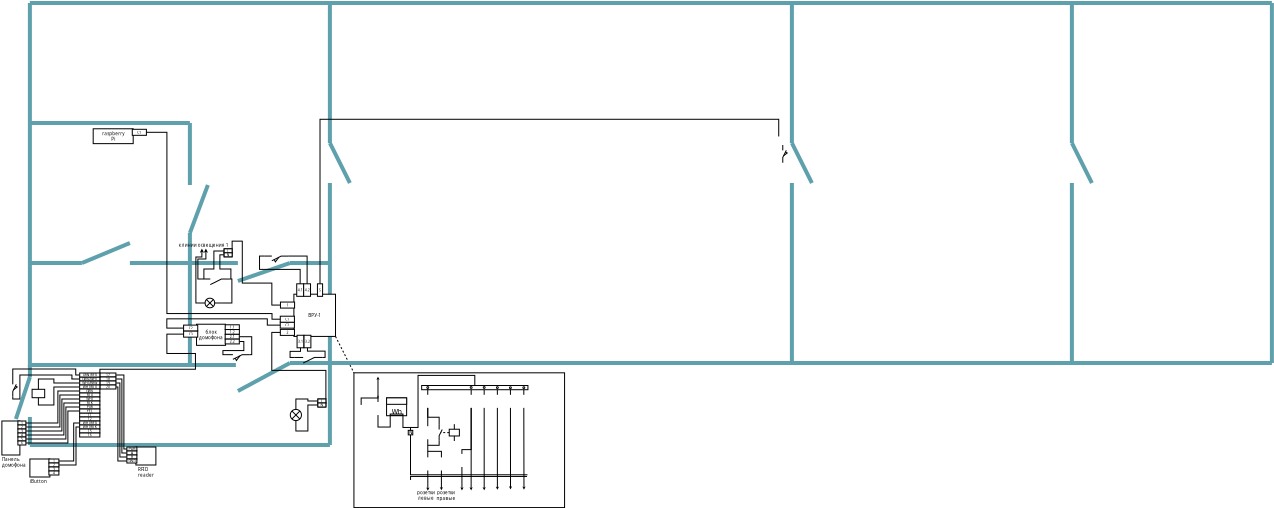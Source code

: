 <?xml version="1.0" encoding="UTF-8"?>
<dia:diagram xmlns:dia="http://www.lysator.liu.se/~alla/dia/">
  <dia:layer name="Background" visible="true" connectable="true">
    <dia:object type="Standard - Box" version="0" id="O0">
      <dia:attribute name="obj_pos">
        <dia:point val="18.102,23.591"/>
      </dia:attribute>
      <dia:attribute name="obj_bb">
        <dia:rectangle val="18.087,23.576;28.649,30.344"/>
      </dia:attribute>
      <dia:attribute name="elem_corner">
        <dia:point val="18.102,23.591"/>
      </dia:attribute>
      <dia:attribute name="elem_width">
        <dia:real val="10.532"/>
      </dia:attribute>
      <dia:attribute name="elem_height">
        <dia:real val="6.738"/>
      </dia:attribute>
      <dia:attribute name="border_width">
        <dia:real val="0.03"/>
      </dia:attribute>
      <dia:attribute name="show_background">
        <dia:boolean val="true"/>
      </dia:attribute>
    </dia:object>
    <dia:object type="Standard - Line" version="0" id="O1">
      <dia:attribute name="obj_pos">
        <dia:point val="17.181,21.771"/>
      </dia:attribute>
      <dia:attribute name="obj_bb">
        <dia:rectangle val="17.161,21.75;18.122,23.612"/>
      </dia:attribute>
      <dia:attribute name="conn_endpoints">
        <dia:point val="17.181,21.771"/>
        <dia:point val="18.102,23.591"/>
      </dia:attribute>
      <dia:attribute name="numcp">
        <dia:int val="1"/>
      </dia:attribute>
      <dia:attribute name="line_width">
        <dia:real val="0.03"/>
      </dia:attribute>
      <dia:attribute name="line_style">
        <dia:enum val="4"/>
      </dia:attribute>
      <dia:connections>
        <dia:connection handle="1" to="O0" connection="0"/>
      </dia:connections>
    </dia:object>
  </dia:layer>
  <dia:layer name="building" visible="true" connectable="true">
    <dia:object type="Standard - Line" version="0" id="O2">
      <dia:attribute name="obj_pos">
        <dia:point val="16.9,23.1"/>
      </dia:attribute>
      <dia:attribute name="obj_bb">
        <dia:rectangle val="16.8,14;17,23.2"/>
      </dia:attribute>
      <dia:attribute name="conn_endpoints">
        <dia:point val="16.9,23.1"/>
        <dia:point val="16.9,14.1"/>
      </dia:attribute>
      <dia:attribute name="numcp">
        <dia:int val="1"/>
      </dia:attribute>
      <dia:attribute name="line_color">
        <dia:color val="#5ea0abff"/>
      </dia:attribute>
      <dia:attribute name="line_width">
        <dia:real val="0.2"/>
      </dia:attribute>
    </dia:object>
    <dia:object type="Standard - Line" version="0" id="O3">
      <dia:attribute name="obj_pos">
        <dia:point val="16.9,18.1"/>
      </dia:attribute>
      <dia:attribute name="obj_bb">
        <dia:rectangle val="14.8,18;17,18.2"/>
      </dia:attribute>
      <dia:attribute name="conn_endpoints">
        <dia:point val="16.9,18.1"/>
        <dia:point val="14.9,18.1"/>
      </dia:attribute>
      <dia:attribute name="numcp">
        <dia:int val="1"/>
      </dia:attribute>
      <dia:attribute name="line_color">
        <dia:color val="#5ea0abff"/>
      </dia:attribute>
      <dia:attribute name="line_width">
        <dia:real val="0.2"/>
      </dia:attribute>
    </dia:object>
    <dia:object type="Standard - Line" version="0" id="O4">
      <dia:attribute name="obj_pos">
        <dia:point val="1.9,11.1"/>
      </dia:attribute>
      <dia:attribute name="obj_bb">
        <dia:rectangle val="1.8,11;10,11.2"/>
      </dia:attribute>
      <dia:attribute name="conn_endpoints">
        <dia:point val="1.9,11.1"/>
        <dia:point val="9.9,11.1"/>
      </dia:attribute>
      <dia:attribute name="numcp">
        <dia:int val="1"/>
      </dia:attribute>
      <dia:attribute name="line_color">
        <dia:color val="#5ea0abff"/>
      </dia:attribute>
      <dia:attribute name="line_width">
        <dia:real val="0.2"/>
      </dia:attribute>
    </dia:object>
    <dia:object type="Standard - Line" version="0" id="O5">
      <dia:attribute name="obj_pos">
        <dia:point val="9.9,16.6"/>
      </dia:attribute>
      <dia:attribute name="obj_bb">
        <dia:rectangle val="9.8,16.5;10,18.2"/>
      </dia:attribute>
      <dia:attribute name="conn_endpoints">
        <dia:point val="9.9,16.6"/>
        <dia:point val="9.9,18.1"/>
      </dia:attribute>
      <dia:attribute name="numcp">
        <dia:int val="1"/>
      </dia:attribute>
      <dia:attribute name="line_color">
        <dia:color val="#5ea0abff"/>
      </dia:attribute>
      <dia:attribute name="line_width">
        <dia:real val="0.2"/>
      </dia:attribute>
    </dia:object>
    <dia:object type="Standard - Line" version="0" id="O6">
      <dia:attribute name="obj_pos">
        <dia:point val="9.9,18.1"/>
      </dia:attribute>
      <dia:attribute name="obj_bb">
        <dia:rectangle val="9.8,18;10,23.2"/>
      </dia:attribute>
      <dia:attribute name="conn_endpoints">
        <dia:point val="9.9,18.1"/>
        <dia:point val="9.9,23.1"/>
      </dia:attribute>
      <dia:attribute name="numcp">
        <dia:int val="1"/>
      </dia:attribute>
      <dia:attribute name="line_color">
        <dia:color val="#5ea0abff"/>
      </dia:attribute>
      <dia:attribute name="line_width">
        <dia:real val="0.2"/>
      </dia:attribute>
    </dia:object>
    <dia:object type="Standard - Line" version="0" id="O7">
      <dia:attribute name="obj_pos">
        <dia:point val="17.9,14.1"/>
      </dia:attribute>
      <dia:attribute name="obj_bb">
        <dia:rectangle val="16.766,11.966;18.034,14.234"/>
      </dia:attribute>
      <dia:attribute name="conn_endpoints">
        <dia:point val="17.9,14.1"/>
        <dia:point val="16.9,12.1"/>
      </dia:attribute>
      <dia:attribute name="numcp">
        <dia:int val="1"/>
      </dia:attribute>
      <dia:attribute name="line_color">
        <dia:color val="#5ea0abff"/>
      </dia:attribute>
      <dia:attribute name="line_width">
        <dia:real val="0.2"/>
      </dia:attribute>
    </dia:object>
    <dia:object type="Standard - Line" version="0" id="O8">
      <dia:attribute name="obj_pos">
        <dia:point val="16.9,12.1"/>
      </dia:attribute>
      <dia:attribute name="obj_bb">
        <dia:rectangle val="16.8,5;17,12.2"/>
      </dia:attribute>
      <dia:attribute name="conn_endpoints">
        <dia:point val="16.9,12.1"/>
        <dia:point val="16.9,5.1"/>
      </dia:attribute>
      <dia:attribute name="numcp">
        <dia:int val="1"/>
      </dia:attribute>
      <dia:attribute name="line_color">
        <dia:color val="#5ea0abff"/>
      </dia:attribute>
      <dia:attribute name="line_width">
        <dia:real val="0.2"/>
      </dia:attribute>
    </dia:object>
    <dia:object type="Standard - Line" version="0" id="O9">
      <dia:attribute name="obj_pos">
        <dia:point val="12.3,18.1"/>
      </dia:attribute>
      <dia:attribute name="obj_bb">
        <dia:rectangle val="9.8,18;12.4,18.2"/>
      </dia:attribute>
      <dia:attribute name="conn_endpoints">
        <dia:point val="12.3,18.1"/>
        <dia:point val="9.9,18.1"/>
      </dia:attribute>
      <dia:attribute name="numcp">
        <dia:int val="1"/>
      </dia:attribute>
      <dia:attribute name="line_color">
        <dia:color val="#5ea0abff"/>
      </dia:attribute>
      <dia:attribute name="line_width">
        <dia:real val="0.2"/>
      </dia:attribute>
    </dia:object>
    <dia:object type="Standard - Line" version="0" id="O10">
      <dia:attribute name="obj_pos">
        <dia:point val="14.9,18.1"/>
      </dia:attribute>
      <dia:attribute name="obj_bb">
        <dia:rectangle val="12.173,17.973;15.027,19.127"/>
      </dia:attribute>
      <dia:attribute name="conn_endpoints">
        <dia:point val="14.9,18.1"/>
        <dia:point val="12.3,19"/>
      </dia:attribute>
      <dia:attribute name="numcp">
        <dia:int val="1"/>
      </dia:attribute>
      <dia:attribute name="line_color">
        <dia:color val="#5ea0abff"/>
      </dia:attribute>
      <dia:attribute name="line_width">
        <dia:real val="0.2"/>
      </dia:attribute>
    </dia:object>
    <dia:object type="Standard - Line" version="0" id="O11">
      <dia:attribute name="obj_pos">
        <dia:point val="9.9,16.6"/>
      </dia:attribute>
      <dia:attribute name="obj_bb">
        <dia:rectangle val="9.771,14.071;10.929,16.729"/>
      </dia:attribute>
      <dia:attribute name="conn_endpoints">
        <dia:point val="9.9,16.6"/>
        <dia:point val="10.8,14.2"/>
      </dia:attribute>
      <dia:attribute name="numcp">
        <dia:int val="1"/>
      </dia:attribute>
      <dia:attribute name="line_color">
        <dia:color val="#5ea0abff"/>
      </dia:attribute>
      <dia:attribute name="line_width">
        <dia:real val="0.2"/>
      </dia:attribute>
    </dia:object>
    <dia:object type="Standard - Line" version="0" id="O12">
      <dia:attribute name="obj_pos">
        <dia:point val="9.9,11.1"/>
      </dia:attribute>
      <dia:attribute name="obj_bb">
        <dia:rectangle val="9.8,11;10,14.3"/>
      </dia:attribute>
      <dia:attribute name="conn_endpoints">
        <dia:point val="9.9,11.1"/>
        <dia:point val="9.9,14.2"/>
      </dia:attribute>
      <dia:attribute name="numcp">
        <dia:int val="1"/>
      </dia:attribute>
      <dia:attribute name="line_color">
        <dia:color val="#5ea0abff"/>
      </dia:attribute>
      <dia:attribute name="line_width">
        <dia:real val="0.2"/>
      </dia:attribute>
    </dia:object>
    <dia:object type="Standard - Line" version="0" id="O13">
      <dia:attribute name="obj_pos">
        <dia:point val="4.5,18.1"/>
      </dia:attribute>
      <dia:attribute name="obj_bb">
        <dia:rectangle val="4.369,16.969;7.031,18.231"/>
      </dia:attribute>
      <dia:attribute name="conn_endpoints">
        <dia:point val="4.5,18.1"/>
        <dia:point val="6.9,17.1"/>
      </dia:attribute>
      <dia:attribute name="numcp">
        <dia:int val="1"/>
      </dia:attribute>
      <dia:attribute name="line_color">
        <dia:color val="#5ea0abff"/>
      </dia:attribute>
      <dia:attribute name="line_width">
        <dia:real val="0.2"/>
      </dia:attribute>
    </dia:object>
    <dia:object type="Standard - Line" version="0" id="O14">
      <dia:attribute name="obj_pos">
        <dia:point val="9.9,18.1"/>
      </dia:attribute>
      <dia:attribute name="obj_bb">
        <dia:rectangle val="6.8,18;10,18.2"/>
      </dia:attribute>
      <dia:attribute name="conn_endpoints">
        <dia:point val="9.9,18.1"/>
        <dia:point val="6.9,18.1"/>
      </dia:attribute>
      <dia:attribute name="numcp">
        <dia:int val="1"/>
      </dia:attribute>
      <dia:attribute name="line_color">
        <dia:color val="#5ea0abff"/>
      </dia:attribute>
      <dia:attribute name="line_width">
        <dia:real val="0.2"/>
      </dia:attribute>
    </dia:object>
    <dia:object type="Standard - Line" version="0" id="O15">
      <dia:attribute name="obj_pos">
        <dia:point val="4.5,18.1"/>
      </dia:attribute>
      <dia:attribute name="obj_bb">
        <dia:rectangle val="1.8,18;4.6,18.2"/>
      </dia:attribute>
      <dia:attribute name="conn_endpoints">
        <dia:point val="4.5,18.1"/>
        <dia:point val="1.9,18.1"/>
      </dia:attribute>
      <dia:attribute name="numcp">
        <dia:int val="1"/>
      </dia:attribute>
      <dia:attribute name="line_color">
        <dia:color val="#5ea0abff"/>
      </dia:attribute>
      <dia:attribute name="line_width">
        <dia:real val="0.2"/>
      </dia:attribute>
    </dia:object>
    <dia:object type="Standard - Line" version="0" id="O16">
      <dia:attribute name="obj_pos">
        <dia:point val="14.9,23.1"/>
      </dia:attribute>
      <dia:attribute name="obj_bb">
        <dia:rectangle val="14.8,23;64.1,23.2"/>
      </dia:attribute>
      <dia:attribute name="conn_endpoints">
        <dia:point val="14.9,23.1"/>
        <dia:point val="64,23.1"/>
      </dia:attribute>
      <dia:attribute name="numcp">
        <dia:int val="1"/>
      </dia:attribute>
      <dia:attribute name="line_color">
        <dia:color val="#5ea0abff"/>
      </dia:attribute>
      <dia:attribute name="line_width">
        <dia:real val="0.2"/>
      </dia:attribute>
    </dia:object>
    <dia:object type="Standard - Line" version="0" id="O17">
      <dia:attribute name="obj_pos">
        <dia:point val="1.9,23.3"/>
      </dia:attribute>
      <dia:attribute name="obj_bb">
        <dia:rectangle val="1.8,5;2,23.4"/>
      </dia:attribute>
      <dia:attribute name="conn_endpoints">
        <dia:point val="1.9,23.3"/>
        <dia:point val="1.9,5.1"/>
      </dia:attribute>
      <dia:attribute name="numcp">
        <dia:int val="1"/>
      </dia:attribute>
      <dia:attribute name="line_color">
        <dia:color val="#5ea0abff"/>
      </dia:attribute>
      <dia:attribute name="line_width">
        <dia:real val="0.2"/>
      </dia:attribute>
    </dia:object>
    <dia:object type="Standard - Line" version="0" id="O18">
      <dia:attribute name="obj_pos">
        <dia:point val="1.9,5.1"/>
      </dia:attribute>
      <dia:attribute name="obj_bb">
        <dia:rectangle val="1.8,5;64.1,5.2"/>
      </dia:attribute>
      <dia:attribute name="conn_endpoints">
        <dia:point val="1.9,5.1"/>
        <dia:point val="64,5.1"/>
      </dia:attribute>
      <dia:attribute name="numcp">
        <dia:int val="1"/>
      </dia:attribute>
      <dia:attribute name="line_color">
        <dia:color val="#5ea0abff"/>
      </dia:attribute>
      <dia:attribute name="line_width">
        <dia:real val="0.2"/>
      </dia:attribute>
    </dia:object>
    <dia:object type="Standard - Line" version="0" id="O19">
      <dia:attribute name="obj_pos">
        <dia:point val="64,23.1"/>
      </dia:attribute>
      <dia:attribute name="obj_bb">
        <dia:rectangle val="63.9,5;64.1,23.2"/>
      </dia:attribute>
      <dia:attribute name="conn_endpoints">
        <dia:point val="64,23.1"/>
        <dia:point val="64,5.1"/>
      </dia:attribute>
      <dia:attribute name="numcp">
        <dia:int val="1"/>
      </dia:attribute>
      <dia:attribute name="line_color">
        <dia:color val="#5ea0abff"/>
      </dia:attribute>
      <dia:attribute name="line_width">
        <dia:real val="0.2"/>
      </dia:attribute>
    </dia:object>
    <dia:object type="Standard - Line" version="0" id="O20">
      <dia:attribute name="obj_pos">
        <dia:point val="14.9,23.1"/>
      </dia:attribute>
      <dia:attribute name="obj_bb">
        <dia:rectangle val="12.165,22.965;15.036,24.636"/>
      </dia:attribute>
      <dia:attribute name="conn_endpoints">
        <dia:point val="14.9,23.1"/>
        <dia:point val="12.3,24.5"/>
      </dia:attribute>
      <dia:attribute name="numcp">
        <dia:int val="1"/>
      </dia:attribute>
      <dia:attribute name="line_color">
        <dia:color val="#5ea0abff"/>
      </dia:attribute>
      <dia:attribute name="line_width">
        <dia:real val="0.2"/>
      </dia:attribute>
    </dia:object>
    <dia:object type="Standard - Line" version="0" id="O21">
      <dia:attribute name="obj_pos">
        <dia:point val="12.2,23.2"/>
      </dia:attribute>
      <dia:attribute name="obj_bb">
        <dia:rectangle val="1.8,23.1;12.3,23.3"/>
      </dia:attribute>
      <dia:attribute name="conn_endpoints">
        <dia:point val="12.2,23.2"/>
        <dia:point val="1.9,23.2"/>
      </dia:attribute>
      <dia:attribute name="numcp">
        <dia:int val="1"/>
      </dia:attribute>
      <dia:attribute name="line_color">
        <dia:color val="#5ea0abff"/>
      </dia:attribute>
      <dia:attribute name="line_width">
        <dia:real val="0.2"/>
      </dia:attribute>
    </dia:object>
    <dia:object type="Standard - Line" version="0" id="O22">
      <dia:attribute name="obj_pos">
        <dia:point val="16.9,23.1"/>
      </dia:attribute>
      <dia:attribute name="obj_bb">
        <dia:rectangle val="16.8,23;17,27.3"/>
      </dia:attribute>
      <dia:attribute name="conn_endpoints">
        <dia:point val="16.9,23.1"/>
        <dia:point val="16.9,27.2"/>
      </dia:attribute>
      <dia:attribute name="numcp">
        <dia:int val="1"/>
      </dia:attribute>
      <dia:attribute name="line_color">
        <dia:color val="#5ea0abff"/>
      </dia:attribute>
      <dia:attribute name="line_width">
        <dia:real val="0.2"/>
      </dia:attribute>
    </dia:object>
    <dia:object type="Standard - Line" version="0" id="O23">
      <dia:attribute name="obj_pos">
        <dia:point val="1.9,23.2"/>
      </dia:attribute>
      <dia:attribute name="obj_bb">
        <dia:rectangle val="1.8,23.1;2,23.9"/>
      </dia:attribute>
      <dia:attribute name="conn_endpoints">
        <dia:point val="1.9,23.2"/>
        <dia:point val="1.9,23.8"/>
      </dia:attribute>
      <dia:attribute name="numcp">
        <dia:int val="1"/>
      </dia:attribute>
      <dia:attribute name="line_color">
        <dia:color val="#5ea0abff"/>
      </dia:attribute>
      <dia:attribute name="line_width">
        <dia:real val="0.2"/>
      </dia:attribute>
    </dia:object>
    <dia:object type="Standard - Line" version="0" id="O24">
      <dia:attribute name="obj_pos">
        <dia:point val="1.9,23.8"/>
      </dia:attribute>
      <dia:attribute name="obj_bb">
        <dia:rectangle val="1.074,23.674;2.026,26.026"/>
      </dia:attribute>
      <dia:attribute name="conn_endpoints">
        <dia:point val="1.9,23.8"/>
        <dia:point val="1.2,25.9"/>
      </dia:attribute>
      <dia:attribute name="numcp">
        <dia:int val="1"/>
      </dia:attribute>
      <dia:attribute name="line_color">
        <dia:color val="#5ea0abff"/>
      </dia:attribute>
      <dia:attribute name="line_width">
        <dia:real val="0.2"/>
      </dia:attribute>
    </dia:object>
    <dia:object type="Standard - Line" version="0" id="O25">
      <dia:attribute name="obj_pos">
        <dia:point val="16.9,27.2"/>
      </dia:attribute>
      <dia:attribute name="obj_bb">
        <dia:rectangle val="1.8,27.1;17,27.3"/>
      </dia:attribute>
      <dia:attribute name="conn_endpoints">
        <dia:point val="16.9,27.2"/>
        <dia:point val="1.9,27.2"/>
      </dia:attribute>
      <dia:attribute name="numcp">
        <dia:int val="1"/>
      </dia:attribute>
      <dia:attribute name="line_color">
        <dia:color val="#5ea0abff"/>
      </dia:attribute>
      <dia:attribute name="line_width">
        <dia:real val="0.2"/>
      </dia:attribute>
    </dia:object>
    <dia:object type="Standard - Line" version="0" id="O26">
      <dia:attribute name="obj_pos">
        <dia:point val="1.9,25.8"/>
      </dia:attribute>
      <dia:attribute name="obj_bb">
        <dia:rectangle val="1.8,25.7;2,27.3"/>
      </dia:attribute>
      <dia:attribute name="conn_endpoints">
        <dia:point val="1.9,25.8"/>
        <dia:point val="1.9,27.2"/>
      </dia:attribute>
      <dia:attribute name="numcp">
        <dia:int val="1"/>
      </dia:attribute>
      <dia:attribute name="line_color">
        <dia:color val="#5ea0abff"/>
      </dia:attribute>
      <dia:attribute name="line_width">
        <dia:real val="0.2"/>
      </dia:attribute>
    </dia:object>
    <dia:object type="Standard - Line" version="0" id="O27">
      <dia:attribute name="obj_pos">
        <dia:point val="40,23.1"/>
      </dia:attribute>
      <dia:attribute name="obj_bb">
        <dia:rectangle val="39.9,14;40.1,23.2"/>
      </dia:attribute>
      <dia:attribute name="conn_endpoints">
        <dia:point val="40,23.1"/>
        <dia:point val="40,14.1"/>
      </dia:attribute>
      <dia:attribute name="numcp">
        <dia:int val="1"/>
      </dia:attribute>
      <dia:attribute name="line_color">
        <dia:color val="#5ea0abff"/>
      </dia:attribute>
      <dia:attribute name="line_width">
        <dia:real val="0.2"/>
      </dia:attribute>
    </dia:object>
    <dia:object type="Standard - Line" version="0" id="O28">
      <dia:attribute name="obj_pos">
        <dia:point val="41,14.1"/>
      </dia:attribute>
      <dia:attribute name="obj_bb">
        <dia:rectangle val="39.866,11.966;41.134,14.234"/>
      </dia:attribute>
      <dia:attribute name="conn_endpoints">
        <dia:point val="41,14.1"/>
        <dia:point val="40,12.1"/>
      </dia:attribute>
      <dia:attribute name="numcp">
        <dia:int val="1"/>
      </dia:attribute>
      <dia:attribute name="line_color">
        <dia:color val="#5ea0abff"/>
      </dia:attribute>
      <dia:attribute name="line_width">
        <dia:real val="0.2"/>
      </dia:attribute>
    </dia:object>
    <dia:object type="Standard - Line" version="0" id="O29">
      <dia:attribute name="obj_pos">
        <dia:point val="40,12.1"/>
      </dia:attribute>
      <dia:attribute name="obj_bb">
        <dia:rectangle val="39.9,5;40.1,12.2"/>
      </dia:attribute>
      <dia:attribute name="conn_endpoints">
        <dia:point val="40,12.1"/>
        <dia:point val="40,5.1"/>
      </dia:attribute>
      <dia:attribute name="numcp">
        <dia:int val="1"/>
      </dia:attribute>
      <dia:attribute name="line_color">
        <dia:color val="#5ea0abff"/>
      </dia:attribute>
      <dia:attribute name="line_width">
        <dia:real val="0.2"/>
      </dia:attribute>
    </dia:object>
    <dia:object type="Standard - Line" version="0" id="O30">
      <dia:attribute name="obj_pos">
        <dia:point val="54,23.1"/>
      </dia:attribute>
      <dia:attribute name="obj_bb">
        <dia:rectangle val="53.9,14;54.1,23.2"/>
      </dia:attribute>
      <dia:attribute name="conn_endpoints">
        <dia:point val="54,23.1"/>
        <dia:point val="54,14.1"/>
      </dia:attribute>
      <dia:attribute name="numcp">
        <dia:int val="1"/>
      </dia:attribute>
      <dia:attribute name="line_color">
        <dia:color val="#5ea0abff"/>
      </dia:attribute>
      <dia:attribute name="line_width">
        <dia:real val="0.2"/>
      </dia:attribute>
    </dia:object>
    <dia:object type="Standard - Line" version="0" id="O31">
      <dia:attribute name="obj_pos">
        <dia:point val="55,14.1"/>
      </dia:attribute>
      <dia:attribute name="obj_bb">
        <dia:rectangle val="53.866,11.966;55.134,14.234"/>
      </dia:attribute>
      <dia:attribute name="conn_endpoints">
        <dia:point val="55,14.1"/>
        <dia:point val="54,12.1"/>
      </dia:attribute>
      <dia:attribute name="numcp">
        <dia:int val="1"/>
      </dia:attribute>
      <dia:attribute name="line_color">
        <dia:color val="#5ea0abff"/>
      </dia:attribute>
      <dia:attribute name="line_width">
        <dia:real val="0.2"/>
      </dia:attribute>
    </dia:object>
    <dia:object type="Standard - Line" version="0" id="O32">
      <dia:attribute name="obj_pos">
        <dia:point val="54,12.1"/>
      </dia:attribute>
      <dia:attribute name="obj_bb">
        <dia:rectangle val="53.9,5;54.1,12.2"/>
      </dia:attribute>
      <dia:attribute name="conn_endpoints">
        <dia:point val="54,12.1"/>
        <dia:point val="54,5.1"/>
      </dia:attribute>
      <dia:attribute name="numcp">
        <dia:int val="1"/>
      </dia:attribute>
      <dia:attribute name="line_color">
        <dia:color val="#5ea0abff"/>
      </dia:attribute>
      <dia:attribute name="line_width">
        <dia:real val="0.2"/>
      </dia:attribute>
    </dia:object>
  </dia:layer>
  <dia:layer name="devices" visible="true" connectable="true" active="true">
    <dia:object type="Electric - vcommand" version="1" id="O33">
      <dia:attribute name="obj_pos">
        <dia:point val="1.8,24.1"/>
      </dia:attribute>
      <dia:attribute name="obj_bb">
        <dia:rectangle val="1.333,24.079;2.871,25.171"/>
      </dia:attribute>
      <dia:attribute name="meta">
        <dia:composite type="dict"/>
      </dia:attribute>
      <dia:attribute name="elem_corner">
        <dia:point val="1.8,24.1"/>
      </dia:attribute>
      <dia:attribute name="elem_width">
        <dia:real val="1.05"/>
      </dia:attribute>
      <dia:attribute name="elem_height">
        <dia:real val="1.05"/>
      </dia:attribute>
      <dia:attribute name="line_width">
        <dia:real val="0.03"/>
      </dia:attribute>
      <dia:attribute name="line_colour">
        <dia:color val="#000000ff"/>
      </dia:attribute>
      <dia:attribute name="fill_colour">
        <dia:color val="#ffffffff"/>
      </dia:attribute>
      <dia:attribute name="show_background">
        <dia:boolean val="true"/>
      </dia:attribute>
      <dia:attribute name="line_style">
        <dia:enum val="0"/>
        <dia:real val="1"/>
      </dia:attribute>
      <dia:attribute name="padding">
        <dia:real val="0.1"/>
      </dia:attribute>
      <dia:attribute name="text">
        <dia:composite type="text">
          <dia:attribute name="string">
            <dia:string>##</dia:string>
          </dia:attribute>
          <dia:attribute name="font">
            <dia:font family="sans" style="0" name="Helvetica"/>
          </dia:attribute>
          <dia:attribute name="height">
            <dia:real val="0.8"/>
          </dia:attribute>
          <dia:attribute name="pos">
            <dia:point val="1.433,24.825"/>
          </dia:attribute>
          <dia:attribute name="color">
            <dia:color val="#000000ff"/>
          </dia:attribute>
          <dia:attribute name="alignment">
            <dia:enum val="1"/>
          </dia:attribute>
        </dia:composite>
      </dia:attribute>
      <dia:attribute name="text_fitting">
        <dia:enum val="1"/>
      </dia:attribute>
      <dia:attribute name="flip_horizontal">
        <dia:boolean val="false"/>
      </dia:attribute>
      <dia:attribute name="flip_vertical">
        <dia:boolean val="false"/>
      </dia:attribute>
      <dia:attribute name="subscale">
        <dia:real val="1"/>
      </dia:attribute>
    </dia:object>
    <dia:object type="Electric - vintpos_o" version="1" id="O34">
      <dia:attribute name="obj_pos">
        <dia:point val="0.6,23.9"/>
      </dia:attribute>
      <dia:attribute name="obj_bb">
        <dia:rectangle val="0.456,23.383;1.509,24.809"/>
      </dia:attribute>
      <dia:attribute name="meta">
        <dia:composite type="dict"/>
      </dia:attribute>
      <dia:attribute name="elem_corner">
        <dia:point val="0.6,23.9"/>
      </dia:attribute>
      <dia:attribute name="elem_width">
        <dia:real val="0.888"/>
      </dia:attribute>
      <dia:attribute name="elem_height">
        <dia:real val="0.888"/>
      </dia:attribute>
      <dia:attribute name="line_width">
        <dia:real val="0.03"/>
      </dia:attribute>
      <dia:attribute name="line_colour">
        <dia:color val="#000000ff"/>
      </dia:attribute>
      <dia:attribute name="fill_colour">
        <dia:color val="#ffffffff"/>
      </dia:attribute>
      <dia:attribute name="show_background">
        <dia:boolean val="true"/>
      </dia:attribute>
      <dia:attribute name="line_style">
        <dia:enum val="0"/>
        <dia:real val="1"/>
      </dia:attribute>
      <dia:attribute name="padding">
        <dia:real val="0.1"/>
      </dia:attribute>
      <dia:attribute name="text">
        <dia:composite type="text">
          <dia:attribute name="string">
            <dia:string>##</dia:string>
          </dia:attribute>
          <dia:attribute name="font">
            <dia:font family="sans" style="0" name="Helvetica"/>
          </dia:attribute>
          <dia:attribute name="height">
            <dia:real val="0.8"/>
          </dia:attribute>
          <dia:attribute name="pos">
            <dia:point val="0.556,24.078"/>
          </dia:attribute>
          <dia:attribute name="color">
            <dia:color val="#000000ff"/>
          </dia:attribute>
          <dia:attribute name="alignment">
            <dia:enum val="1"/>
          </dia:attribute>
        </dia:composite>
      </dia:attribute>
      <dia:attribute name="text_fitting">
        <dia:enum val="1"/>
      </dia:attribute>
      <dia:attribute name="flip_horizontal">
        <dia:boolean val="false"/>
      </dia:attribute>
      <dia:attribute name="flip_vertical">
        <dia:boolean val="false"/>
      </dia:attribute>
      <dia:attribute name="subscale">
        <dia:real val="1"/>
      </dia:attribute>
    </dia:object>
    <dia:group>
      <dia:attribute name="meta">
        <dia:composite type="dict"/>
      </dia:attribute>
      <dia:attribute name="matrix"/>
      <dia:object type="Standard - Box" version="0" id="O35">
        <dia:attribute name="obj_pos">
          <dia:point val="7.2,27.3"/>
        </dia:attribute>
        <dia:attribute name="obj_bb">
          <dia:rectangle val="7.175,27.275;8.225,28.225"/>
        </dia:attribute>
        <dia:attribute name="elem_corner">
          <dia:point val="7.2,27.3"/>
        </dia:attribute>
        <dia:attribute name="elem_width">
          <dia:real val="1.0"/>
        </dia:attribute>
        <dia:attribute name="elem_height">
          <dia:real val="0.9"/>
        </dia:attribute>
        <dia:attribute name="border_width">
          <dia:real val="0.05"/>
        </dia:attribute>
        <dia:attribute name="show_background">
          <dia:boolean val="true"/>
        </dia:attribute>
      </dia:object>
      <dia:object type="Standard - Text" version="1" id="O36">
        <dia:attribute name="obj_pos">
          <dia:point val="7.3,28.5"/>
        </dia:attribute>
        <dia:attribute name="obj_bb">
          <dia:rectangle val="7.3,28.29;8.043,28.837"/>
        </dia:attribute>
        <dia:attribute name="text">
          <dia:composite type="text">
            <dia:attribute name="string">
              <dia:string>#RFID
reader#</dia:string>
            </dia:attribute>
            <dia:attribute name="font">
              <dia:font family="sans" style="0" name="Helvetica"/>
            </dia:attribute>
            <dia:attribute name="height">
              <dia:real val="0.282"/>
            </dia:attribute>
            <dia:attribute name="pos">
              <dia:point val="7.3,28.5"/>
            </dia:attribute>
            <dia:attribute name="color">
              <dia:color val="#000000ff"/>
            </dia:attribute>
            <dia:attribute name="alignment">
              <dia:enum val="0"/>
            </dia:attribute>
          </dia:composite>
        </dia:attribute>
        <dia:attribute name="valign">
          <dia:enum val="3"/>
        </dia:attribute>
        <dia:connections>
          <dia:connection handle="0" to="O37" connection="8"/>
        </dia:connections>
      </dia:object>
      <dia:object type="Standard - Box" version="0" id="O37">
        <dia:attribute name="obj_pos">
          <dia:point val="6.75,27.3"/>
        </dia:attribute>
        <dia:attribute name="obj_bb">
          <dia:rectangle val="6.735,27.285;7.265,27.515"/>
        </dia:attribute>
        <dia:attribute name="elem_corner">
          <dia:point val="6.75,27.3"/>
        </dia:attribute>
        <dia:attribute name="elem_width">
          <dia:real val="0.5"/>
        </dia:attribute>
        <dia:attribute name="elem_height">
          <dia:real val="0.2"/>
        </dia:attribute>
        <dia:attribute name="border_width">
          <dia:real val="0.03"/>
        </dia:attribute>
        <dia:attribute name="show_background">
          <dia:boolean val="true"/>
        </dia:attribute>
      </dia:object>
      <dia:object type="Standard - Text" version="1" id="O38">
        <dia:attribute name="obj_pos">
          <dia:point val="7,27.4"/>
        </dia:attribute>
        <dia:attribute name="obj_bb">
          <dia:rectangle val="6.806,27.301;7.194,27.499"/>
        </dia:attribute>
        <dia:attribute name="text">
          <dia:composite type="text">
            <dia:attribute name="string">
              <dia:string>#PWR#</dia:string>
            </dia:attribute>
            <dia:attribute name="font">
              <dia:font family="sans" style="0" name="Helvetica"/>
            </dia:attribute>
            <dia:attribute name="height">
              <dia:real val="0.212"/>
            </dia:attribute>
            <dia:attribute name="pos">
              <dia:point val="7,27.459"/>
            </dia:attribute>
            <dia:attribute name="color">
              <dia:color val="#000000ff"/>
            </dia:attribute>
            <dia:attribute name="alignment">
              <dia:enum val="1"/>
            </dia:attribute>
          </dia:composite>
        </dia:attribute>
        <dia:attribute name="valign">
          <dia:enum val="2"/>
        </dia:attribute>
        <dia:connections>
          <dia:connection handle="0" to="O39" connection="8"/>
        </dia:connections>
      </dia:object>
      <dia:object type="Standard - Box" version="0" id="O39">
        <dia:attribute name="obj_pos">
          <dia:point val="6.75,27.5"/>
        </dia:attribute>
        <dia:attribute name="obj_bb">
          <dia:rectangle val="6.735,27.485;7.265,27.715"/>
        </dia:attribute>
        <dia:attribute name="elem_corner">
          <dia:point val="6.75,27.5"/>
        </dia:attribute>
        <dia:attribute name="elem_width">
          <dia:real val="0.5"/>
        </dia:attribute>
        <dia:attribute name="elem_height">
          <dia:real val="0.2"/>
        </dia:attribute>
        <dia:attribute name="border_width">
          <dia:real val="0.03"/>
        </dia:attribute>
        <dia:attribute name="show_background">
          <dia:boolean val="true"/>
        </dia:attribute>
      </dia:object>
      <dia:object type="Standard - Text" version="1" id="O40">
        <dia:attribute name="obj_pos">
          <dia:point val="7,27.6"/>
        </dia:attribute>
        <dia:attribute name="obj_bb">
          <dia:rectangle val="6.942,27.501;7.058,27.699"/>
        </dia:attribute>
        <dia:attribute name="text">
          <dia:composite type="text">
            <dia:attribute name="string">
              <dia:string>#A#</dia:string>
            </dia:attribute>
            <dia:attribute name="font">
              <dia:font family="sans" style="0" name="Helvetica"/>
            </dia:attribute>
            <dia:attribute name="height">
              <dia:real val="0.212"/>
            </dia:attribute>
            <dia:attribute name="pos">
              <dia:point val="7,27.659"/>
            </dia:attribute>
            <dia:attribute name="color">
              <dia:color val="#000000ff"/>
            </dia:attribute>
            <dia:attribute name="alignment">
              <dia:enum val="1"/>
            </dia:attribute>
          </dia:composite>
        </dia:attribute>
        <dia:attribute name="valign">
          <dia:enum val="2"/>
        </dia:attribute>
        <dia:connections>
          <dia:connection handle="0" to="O41" connection="8"/>
        </dia:connections>
      </dia:object>
      <dia:object type="Standard - Box" version="0" id="O41">
        <dia:attribute name="obj_pos">
          <dia:point val="6.75,27.7"/>
        </dia:attribute>
        <dia:attribute name="obj_bb">
          <dia:rectangle val="6.735,27.685;7.265,27.915"/>
        </dia:attribute>
        <dia:attribute name="elem_corner">
          <dia:point val="6.75,27.7"/>
        </dia:attribute>
        <dia:attribute name="elem_width">
          <dia:real val="0.5"/>
        </dia:attribute>
        <dia:attribute name="elem_height">
          <dia:real val="0.2"/>
        </dia:attribute>
        <dia:attribute name="border_width">
          <dia:real val="0.03"/>
        </dia:attribute>
        <dia:attribute name="show_background">
          <dia:boolean val="true"/>
        </dia:attribute>
      </dia:object>
      <dia:object type="Standard - Text" version="1" id="O42">
        <dia:attribute name="obj_pos">
          <dia:point val="7,27.8"/>
        </dia:attribute>
        <dia:attribute name="obj_bb">
          <dia:rectangle val="6.942,27.701;7.058,27.899"/>
        </dia:attribute>
        <dia:attribute name="text">
          <dia:composite type="text">
            <dia:attribute name="string">
              <dia:string>#B#</dia:string>
            </dia:attribute>
            <dia:attribute name="font">
              <dia:font family="sans" style="0" name="Helvetica"/>
            </dia:attribute>
            <dia:attribute name="height">
              <dia:real val="0.212"/>
            </dia:attribute>
            <dia:attribute name="pos">
              <dia:point val="7,27.859"/>
            </dia:attribute>
            <dia:attribute name="color">
              <dia:color val="#000000ff"/>
            </dia:attribute>
            <dia:attribute name="alignment">
              <dia:enum val="1"/>
            </dia:attribute>
          </dia:composite>
        </dia:attribute>
        <dia:attribute name="valign">
          <dia:enum val="2"/>
        </dia:attribute>
        <dia:connections>
          <dia:connection handle="0" to="O43" connection="8"/>
        </dia:connections>
      </dia:object>
      <dia:object type="Standard - Box" version="0" id="O43">
        <dia:attribute name="obj_pos">
          <dia:point val="6.75,27.9"/>
        </dia:attribute>
        <dia:attribute name="obj_bb">
          <dia:rectangle val="6.735,27.885;7.265,28.115"/>
        </dia:attribute>
        <dia:attribute name="elem_corner">
          <dia:point val="6.75,27.9"/>
        </dia:attribute>
        <dia:attribute name="elem_width">
          <dia:real val="0.5"/>
        </dia:attribute>
        <dia:attribute name="elem_height">
          <dia:real val="0.2"/>
        </dia:attribute>
        <dia:attribute name="border_width">
          <dia:real val="0.03"/>
        </dia:attribute>
        <dia:attribute name="show_background">
          <dia:boolean val="true"/>
        </dia:attribute>
      </dia:object>
      <dia:object type="Standard - Text" version="1" id="O44">
        <dia:attribute name="obj_pos">
          <dia:point val="7,28"/>
        </dia:attribute>
        <dia:attribute name="obj_bb">
          <dia:rectangle val="6.806,27.901;7.194,28.099"/>
        </dia:attribute>
        <dia:attribute name="text">
          <dia:composite type="text">
            <dia:attribute name="string">
              <dia:string>#GND#</dia:string>
            </dia:attribute>
            <dia:attribute name="font">
              <dia:font family="sans" style="0" name="Helvetica"/>
            </dia:attribute>
            <dia:attribute name="height">
              <dia:real val="0.212"/>
            </dia:attribute>
            <dia:attribute name="pos">
              <dia:point val="7,28.059"/>
            </dia:attribute>
            <dia:attribute name="color">
              <dia:color val="#000000ff"/>
            </dia:attribute>
            <dia:attribute name="alignment">
              <dia:enum val="1"/>
            </dia:attribute>
          </dia:composite>
        </dia:attribute>
        <dia:attribute name="valign">
          <dia:enum val="2"/>
        </dia:attribute>
      </dia:object>
    </dia:group>
    <dia:group>
      <dia:attribute name="meta">
        <dia:composite type="dict"/>
      </dia:attribute>
      <dia:attribute name="matrix"/>
      <dia:object type="Standard - Box" version="0" id="O45">
        <dia:attribute name="obj_pos">
          <dia:point val="1.9,27.9"/>
        </dia:attribute>
        <dia:attribute name="obj_bb">
          <dia:rectangle val="1.875,27.875;2.925,28.825"/>
        </dia:attribute>
        <dia:attribute name="elem_corner">
          <dia:point val="1.9,27.9"/>
        </dia:attribute>
        <dia:attribute name="elem_width">
          <dia:real val="1.0"/>
        </dia:attribute>
        <dia:attribute name="elem_height">
          <dia:real val="0.9"/>
        </dia:attribute>
        <dia:attribute name="border_width">
          <dia:real val="0.05"/>
        </dia:attribute>
        <dia:attribute name="show_background">
          <dia:boolean val="true"/>
        </dia:attribute>
      </dia:object>
      <dia:object type="Standard - Text" version="1" id="O46">
        <dia:attribute name="obj_pos">
          <dia:point val="1.9,29.1"/>
        </dia:attribute>
        <dia:attribute name="obj_bb">
          <dia:rectangle val="1.9,28.89;2.715,29.155"/>
        </dia:attribute>
        <dia:attribute name="text">
          <dia:composite type="text">
            <dia:attribute name="string">
              <dia:string>#iButton#</dia:string>
            </dia:attribute>
            <dia:attribute name="font">
              <dia:font family="sans" style="0" name="Helvetica"/>
            </dia:attribute>
            <dia:attribute name="height">
              <dia:real val="0.282"/>
            </dia:attribute>
            <dia:attribute name="pos">
              <dia:point val="1.9,29.1"/>
            </dia:attribute>
            <dia:attribute name="color">
              <dia:color val="#000000ff"/>
            </dia:attribute>
            <dia:attribute name="alignment">
              <dia:enum val="0"/>
            </dia:attribute>
          </dia:composite>
        </dia:attribute>
        <dia:attribute name="valign">
          <dia:enum val="3"/>
        </dia:attribute>
        <dia:connections>
          <dia:connection handle="0" to="O47" connection="8"/>
        </dia:connections>
      </dia:object>
      <dia:object type="Standard - Box" version="0" id="O47">
        <dia:attribute name="obj_pos">
          <dia:point val="2.85,27.9"/>
        </dia:attribute>
        <dia:attribute name="obj_bb">
          <dia:rectangle val="2.835,27.885;3.365,28.115"/>
        </dia:attribute>
        <dia:attribute name="elem_corner">
          <dia:point val="2.85,27.9"/>
        </dia:attribute>
        <dia:attribute name="elem_width">
          <dia:real val="0.5"/>
        </dia:attribute>
        <dia:attribute name="elem_height">
          <dia:real val="0.2"/>
        </dia:attribute>
        <dia:attribute name="border_width">
          <dia:real val="0.03"/>
        </dia:attribute>
        <dia:attribute name="show_background">
          <dia:boolean val="true"/>
        </dia:attribute>
      </dia:object>
      <dia:object type="Standard - Text" version="1" id="O48">
        <dia:attribute name="obj_pos">
          <dia:point val="3.1,28"/>
        </dia:attribute>
        <dia:attribute name="obj_bb">
          <dia:rectangle val="3.046,27.901;3.154,28.099"/>
        </dia:attribute>
        <dia:attribute name="text">
          <dia:composite type="text">
            <dia:attribute name="string">
              <dia:string>#1#</dia:string>
            </dia:attribute>
            <dia:attribute name="font">
              <dia:font family="sans" style="0" name="Helvetica"/>
            </dia:attribute>
            <dia:attribute name="height">
              <dia:real val="0.212"/>
            </dia:attribute>
            <dia:attribute name="pos">
              <dia:point val="3.1,28.059"/>
            </dia:attribute>
            <dia:attribute name="color">
              <dia:color val="#000000ff"/>
            </dia:attribute>
            <dia:attribute name="alignment">
              <dia:enum val="1"/>
            </dia:attribute>
          </dia:composite>
        </dia:attribute>
        <dia:attribute name="valign">
          <dia:enum val="2"/>
        </dia:attribute>
        <dia:connections>
          <dia:connection handle="0" to="O49" connection="8"/>
        </dia:connections>
      </dia:object>
      <dia:object type="Standard - Box" version="0" id="O49">
        <dia:attribute name="obj_pos">
          <dia:point val="2.85,28.1"/>
        </dia:attribute>
        <dia:attribute name="obj_bb">
          <dia:rectangle val="2.835,28.085;3.365,28.315"/>
        </dia:attribute>
        <dia:attribute name="elem_corner">
          <dia:point val="2.85,28.1"/>
        </dia:attribute>
        <dia:attribute name="elem_width">
          <dia:real val="0.5"/>
        </dia:attribute>
        <dia:attribute name="elem_height">
          <dia:real val="0.2"/>
        </dia:attribute>
        <dia:attribute name="border_width">
          <dia:real val="0.03"/>
        </dia:attribute>
        <dia:attribute name="show_background">
          <dia:boolean val="true"/>
        </dia:attribute>
      </dia:object>
      <dia:object type="Standard - Text" version="1" id="O50">
        <dia:attribute name="obj_pos">
          <dia:point val="3.1,28.2"/>
        </dia:attribute>
        <dia:attribute name="obj_bb">
          <dia:rectangle val="3.046,28.101;3.154,28.299"/>
        </dia:attribute>
        <dia:attribute name="text">
          <dia:composite type="text">
            <dia:attribute name="string">
              <dia:string>#2#</dia:string>
            </dia:attribute>
            <dia:attribute name="font">
              <dia:font family="sans" style="0" name="Helvetica"/>
            </dia:attribute>
            <dia:attribute name="height">
              <dia:real val="0.212"/>
            </dia:attribute>
            <dia:attribute name="pos">
              <dia:point val="3.1,28.259"/>
            </dia:attribute>
            <dia:attribute name="color">
              <dia:color val="#000000ff"/>
            </dia:attribute>
            <dia:attribute name="alignment">
              <dia:enum val="1"/>
            </dia:attribute>
          </dia:composite>
        </dia:attribute>
        <dia:attribute name="valign">
          <dia:enum val="2"/>
        </dia:attribute>
        <dia:connections>
          <dia:connection handle="0" to="O51" connection="8"/>
        </dia:connections>
      </dia:object>
      <dia:object type="Standard - Box" version="0" id="O51">
        <dia:attribute name="obj_pos">
          <dia:point val="2.85,28.3"/>
        </dia:attribute>
        <dia:attribute name="obj_bb">
          <dia:rectangle val="2.835,28.285;3.365,28.515"/>
        </dia:attribute>
        <dia:attribute name="elem_corner">
          <dia:point val="2.85,28.3"/>
        </dia:attribute>
        <dia:attribute name="elem_width">
          <dia:real val="0.5"/>
        </dia:attribute>
        <dia:attribute name="elem_height">
          <dia:real val="0.2"/>
        </dia:attribute>
        <dia:attribute name="border_width">
          <dia:real val="0.03"/>
        </dia:attribute>
        <dia:attribute name="show_background">
          <dia:boolean val="true"/>
        </dia:attribute>
      </dia:object>
      <dia:object type="Standard - Text" version="1" id="O52">
        <dia:attribute name="obj_pos">
          <dia:point val="3.1,28.4"/>
        </dia:attribute>
        <dia:attribute name="obj_bb">
          <dia:rectangle val="3.046,28.301;3.154,28.499"/>
        </dia:attribute>
        <dia:attribute name="text">
          <dia:composite type="text">
            <dia:attribute name="string">
              <dia:string>#3#</dia:string>
            </dia:attribute>
            <dia:attribute name="font">
              <dia:font family="sans" style="0" name="Helvetica"/>
            </dia:attribute>
            <dia:attribute name="height">
              <dia:real val="0.212"/>
            </dia:attribute>
            <dia:attribute name="pos">
              <dia:point val="3.1,28.459"/>
            </dia:attribute>
            <dia:attribute name="color">
              <dia:color val="#000000ff"/>
            </dia:attribute>
            <dia:attribute name="alignment">
              <dia:enum val="1"/>
            </dia:attribute>
          </dia:composite>
        </dia:attribute>
        <dia:attribute name="valign">
          <dia:enum val="2"/>
        </dia:attribute>
        <dia:connections>
          <dia:connection handle="0" to="O53" connection="8"/>
        </dia:connections>
      </dia:object>
      <dia:object type="Standard - Box" version="0" id="O53">
        <dia:attribute name="obj_pos">
          <dia:point val="2.85,28.5"/>
        </dia:attribute>
        <dia:attribute name="obj_bb">
          <dia:rectangle val="2.835,28.485;3.365,28.715"/>
        </dia:attribute>
        <dia:attribute name="elem_corner">
          <dia:point val="2.85,28.5"/>
        </dia:attribute>
        <dia:attribute name="elem_width">
          <dia:real val="0.5"/>
        </dia:attribute>
        <dia:attribute name="elem_height">
          <dia:real val="0.2"/>
        </dia:attribute>
        <dia:attribute name="border_width">
          <dia:real val="0.03"/>
        </dia:attribute>
        <dia:attribute name="show_background">
          <dia:boolean val="true"/>
        </dia:attribute>
      </dia:object>
      <dia:object type="Standard - Text" version="1" id="O54">
        <dia:attribute name="obj_pos">
          <dia:point val="3.1,28.6"/>
        </dia:attribute>
        <dia:attribute name="obj_bb">
          <dia:rectangle val="3.046,28.501;3.154,28.699"/>
        </dia:attribute>
        <dia:attribute name="text">
          <dia:composite type="text">
            <dia:attribute name="string">
              <dia:string>#4#</dia:string>
            </dia:attribute>
            <dia:attribute name="font">
              <dia:font family="sans" style="0" name="Helvetica"/>
            </dia:attribute>
            <dia:attribute name="height">
              <dia:real val="0.212"/>
            </dia:attribute>
            <dia:attribute name="pos">
              <dia:point val="3.1,28.659"/>
            </dia:attribute>
            <dia:attribute name="color">
              <dia:color val="#000000ff"/>
            </dia:attribute>
            <dia:attribute name="alignment">
              <dia:enum val="1"/>
            </dia:attribute>
          </dia:composite>
        </dia:attribute>
        <dia:attribute name="valign">
          <dia:enum val="2"/>
        </dia:attribute>
      </dia:object>
    </dia:group>
    <dia:object type="Electric - intpos_o" version="1" id="O55">
      <dia:attribute name="obj_pos">
        <dia:point val="11.7,22.1"/>
      </dia:attribute>
      <dia:attribute name="obj_bb">
        <dia:rectangle val="11.679,21.872;12.888,23.288"/>
      </dia:attribute>
      <dia:attribute name="meta">
        <dia:composite type="dict"/>
      </dia:attribute>
      <dia:attribute name="elem_corner">
        <dia:point val="11.7,22.1"/>
      </dia:attribute>
      <dia:attribute name="elem_width">
        <dia:real val="1.167"/>
      </dia:attribute>
      <dia:attribute name="elem_height">
        <dia:real val="1.167"/>
      </dia:attribute>
      <dia:attribute name="line_width">
        <dia:real val="0.03"/>
      </dia:attribute>
      <dia:attribute name="line_colour">
        <dia:color val="#000000ff"/>
      </dia:attribute>
      <dia:attribute name="fill_colour">
        <dia:color val="#ffffffff"/>
      </dia:attribute>
      <dia:attribute name="show_background">
        <dia:boolean val="true"/>
      </dia:attribute>
      <dia:attribute name="line_style">
        <dia:enum val="0"/>
        <dia:real val="1"/>
      </dia:attribute>
      <dia:attribute name="padding">
        <dia:real val="0.1"/>
      </dia:attribute>
      <dia:attribute name="text">
        <dia:composite type="text">
          <dia:attribute name="string">
            <dia:string>##</dia:string>
          </dia:attribute>
          <dia:attribute name="font">
            <dia:font family="sans" style="0" name="Helvetica"/>
          </dia:attribute>
          <dia:attribute name="height">
            <dia:real val="0.8"/>
          </dia:attribute>
          <dia:attribute name="pos">
            <dia:point val="12.283,22.567"/>
          </dia:attribute>
          <dia:attribute name="color">
            <dia:color val="#000000ff"/>
          </dia:attribute>
          <dia:attribute name="alignment">
            <dia:enum val="1"/>
          </dia:attribute>
        </dia:composite>
      </dia:attribute>
      <dia:attribute name="text_fitting">
        <dia:enum val="1"/>
      </dia:attribute>
      <dia:attribute name="flip_horizontal">
        <dia:boolean val="false"/>
      </dia:attribute>
      <dia:attribute name="flip_vertical">
        <dia:boolean val="false"/>
      </dia:attribute>
      <dia:attribute name="subscale">
        <dia:real val="1"/>
      </dia:attribute>
    </dia:object>
    <dia:object type="Electric - intpos_o" version="1" id="O56">
      <dia:attribute name="obj_pos">
        <dia:point val="13.648,17.17"/>
      </dia:attribute>
      <dia:attribute name="obj_bb">
        <dia:rectangle val="13.627,16.942;14.836,18.358"/>
      </dia:attribute>
      <dia:attribute name="meta">
        <dia:composite type="dict"/>
      </dia:attribute>
      <dia:attribute name="elem_corner">
        <dia:point val="13.648,17.17"/>
      </dia:attribute>
      <dia:attribute name="elem_width">
        <dia:real val="1.167"/>
      </dia:attribute>
      <dia:attribute name="elem_height">
        <dia:real val="1.167"/>
      </dia:attribute>
      <dia:attribute name="line_width">
        <dia:real val="0.03"/>
      </dia:attribute>
      <dia:attribute name="line_colour">
        <dia:color val="#000000ff"/>
      </dia:attribute>
      <dia:attribute name="fill_colour">
        <dia:color val="#ffffffff"/>
      </dia:attribute>
      <dia:attribute name="show_background">
        <dia:boolean val="true"/>
      </dia:attribute>
      <dia:attribute name="line_style">
        <dia:enum val="0"/>
        <dia:real val="1"/>
      </dia:attribute>
      <dia:attribute name="padding">
        <dia:real val="0.1"/>
      </dia:attribute>
      <dia:attribute name="text">
        <dia:composite type="text">
          <dia:attribute name="string">
            <dia:string>##</dia:string>
          </dia:attribute>
          <dia:attribute name="font">
            <dia:font family="sans" style="0" name="Helvetica"/>
          </dia:attribute>
          <dia:attribute name="height">
            <dia:real val="0.8"/>
          </dia:attribute>
          <dia:attribute name="pos">
            <dia:point val="14.232,17.637"/>
          </dia:attribute>
          <dia:attribute name="color">
            <dia:color val="#000000ff"/>
          </dia:attribute>
          <dia:attribute name="alignment">
            <dia:enum val="1"/>
          </dia:attribute>
        </dia:composite>
      </dia:attribute>
      <dia:attribute name="text_fitting">
        <dia:enum val="1"/>
      </dia:attribute>
      <dia:attribute name="flip_horizontal">
        <dia:boolean val="false"/>
      </dia:attribute>
      <dia:attribute name="flip_vertical">
        <dia:boolean val="false"/>
      </dia:attribute>
      <dia:attribute name="subscale">
        <dia:real val="1"/>
      </dia:attribute>
    </dia:object>
    <dia:object type="Electric - vintpos_o" version="1" id="O57">
      <dia:attribute name="obj_pos">
        <dia:point val="39.1,12.2"/>
      </dia:attribute>
      <dia:attribute name="obj_bb">
        <dia:rectangle val="38.956,11.682;40.009,13.109"/>
      </dia:attribute>
      <dia:attribute name="meta">
        <dia:composite type="dict"/>
      </dia:attribute>
      <dia:attribute name="elem_corner">
        <dia:point val="39.1,12.2"/>
      </dia:attribute>
      <dia:attribute name="elem_width">
        <dia:real val="0.888"/>
      </dia:attribute>
      <dia:attribute name="elem_height">
        <dia:real val="0.888"/>
      </dia:attribute>
      <dia:attribute name="line_width">
        <dia:real val="0.03"/>
      </dia:attribute>
      <dia:attribute name="line_colour">
        <dia:color val="#000000ff"/>
      </dia:attribute>
      <dia:attribute name="fill_colour">
        <dia:color val="#ffffffff"/>
      </dia:attribute>
      <dia:attribute name="show_background">
        <dia:boolean val="true"/>
      </dia:attribute>
      <dia:attribute name="line_style">
        <dia:enum val="0"/>
        <dia:real val="1"/>
      </dia:attribute>
      <dia:attribute name="padding">
        <dia:real val="0.1"/>
      </dia:attribute>
      <dia:attribute name="text">
        <dia:composite type="text">
          <dia:attribute name="string">
            <dia:string>##</dia:string>
          </dia:attribute>
          <dia:attribute name="font">
            <dia:font family="sans" style="0" name="Helvetica"/>
          </dia:attribute>
          <dia:attribute name="height">
            <dia:real val="0.8"/>
          </dia:attribute>
          <dia:attribute name="pos">
            <dia:point val="39.056,12.377"/>
          </dia:attribute>
          <dia:attribute name="color">
            <dia:color val="#000000ff"/>
          </dia:attribute>
          <dia:attribute name="alignment">
            <dia:enum val="1"/>
          </dia:attribute>
        </dia:composite>
      </dia:attribute>
      <dia:attribute name="text_fitting">
        <dia:enum val="1"/>
      </dia:attribute>
      <dia:attribute name="flip_horizontal">
        <dia:boolean val="false"/>
      </dia:attribute>
      <dia:attribute name="flip_vertical">
        <dia:boolean val="false"/>
      </dia:attribute>
      <dia:attribute name="subscale">
        <dia:real val="1"/>
      </dia:attribute>
    </dia:object>
    <dia:object type="Electric - vlamp" version="1" id="O58">
      <dia:attribute name="obj_pos">
        <dia:point val="14.5,25"/>
      </dia:attribute>
      <dia:attribute name="obj_bb">
        <dia:rectangle val="14.05,24.979;15.921,26.421"/>
      </dia:attribute>
      <dia:attribute name="meta">
        <dia:composite type="dict"/>
      </dia:attribute>
      <dia:attribute name="elem_corner">
        <dia:point val="14.5,25"/>
      </dia:attribute>
      <dia:attribute name="elem_width">
        <dia:real val="1.4"/>
      </dia:attribute>
      <dia:attribute name="elem_height">
        <dia:real val="1.4"/>
      </dia:attribute>
      <dia:attribute name="line_width">
        <dia:real val="0.03"/>
      </dia:attribute>
      <dia:attribute name="line_colour">
        <dia:color val="#000000ff"/>
      </dia:attribute>
      <dia:attribute name="fill_colour">
        <dia:color val="#ffffffff"/>
      </dia:attribute>
      <dia:attribute name="show_background">
        <dia:boolean val="true"/>
      </dia:attribute>
      <dia:attribute name="line_style">
        <dia:enum val="0"/>
        <dia:real val="1"/>
      </dia:attribute>
      <dia:attribute name="padding">
        <dia:real val="0.1"/>
      </dia:attribute>
      <dia:attribute name="text">
        <dia:composite type="text">
          <dia:attribute name="string">
            <dia:string>##</dia:string>
          </dia:attribute>
          <dia:attribute name="font">
            <dia:font family="sans" style="0" name="Helvetica"/>
          </dia:attribute>
          <dia:attribute name="height">
            <dia:real val="0.8"/>
          </dia:attribute>
          <dia:attribute name="pos">
            <dia:point val="14.15,25.9"/>
          </dia:attribute>
          <dia:attribute name="color">
            <dia:color val="#000000ff"/>
          </dia:attribute>
          <dia:attribute name="alignment">
            <dia:enum val="1"/>
          </dia:attribute>
        </dia:composite>
      </dia:attribute>
      <dia:attribute name="text_fitting">
        <dia:enum val="1"/>
      </dia:attribute>
      <dia:attribute name="flip_horizontal">
        <dia:boolean val="false"/>
      </dia:attribute>
      <dia:attribute name="flip_vertical">
        <dia:boolean val="false"/>
      </dia:attribute>
      <dia:attribute name="subscale">
        <dia:real val="1"/>
      </dia:attribute>
    </dia:object>
    <dia:object type="Electric - contact_o" version="1" id="O59">
      <dia:attribute name="obj_pos">
        <dia:point val="10.5,18.2"/>
      </dia:attribute>
      <dia:attribute name="obj_bb">
        <dia:rectangle val="10.479,18.065;11.921,19.621"/>
      </dia:attribute>
      <dia:attribute name="meta">
        <dia:composite type="dict"/>
      </dia:attribute>
      <dia:attribute name="elem_corner">
        <dia:point val="10.5,18.2"/>
      </dia:attribute>
      <dia:attribute name="elem_width">
        <dia:real val="1.4"/>
      </dia:attribute>
      <dia:attribute name="elem_height">
        <dia:real val="1.4"/>
      </dia:attribute>
      <dia:attribute name="line_width">
        <dia:real val="0.03"/>
      </dia:attribute>
      <dia:attribute name="line_colour">
        <dia:color val="#000000ff"/>
      </dia:attribute>
      <dia:attribute name="fill_colour">
        <dia:color val="#ffffffff"/>
      </dia:attribute>
      <dia:attribute name="show_background">
        <dia:boolean val="true"/>
      </dia:attribute>
      <dia:attribute name="line_style">
        <dia:enum val="0"/>
        <dia:real val="1"/>
      </dia:attribute>
      <dia:attribute name="padding">
        <dia:real val="0.1"/>
      </dia:attribute>
      <dia:attribute name="text">
        <dia:composite type="text">
          <dia:attribute name="string">
            <dia:string>##</dia:string>
          </dia:attribute>
          <dia:attribute name="font">
            <dia:font family="sans" style="0" name="Helvetica"/>
          </dia:attribute>
          <dia:attribute name="height">
            <dia:real val="0.8"/>
          </dia:attribute>
          <dia:attribute name="pos">
            <dia:point val="11.2,18.76"/>
          </dia:attribute>
          <dia:attribute name="color">
            <dia:color val="#000000ff"/>
          </dia:attribute>
          <dia:attribute name="alignment">
            <dia:enum val="1"/>
          </dia:attribute>
        </dia:composite>
      </dia:attribute>
      <dia:attribute name="text_fitting">
        <dia:enum val="1"/>
      </dia:attribute>
      <dia:attribute name="flip_horizontal">
        <dia:boolean val="false"/>
      </dia:attribute>
      <dia:attribute name="flip_vertical">
        <dia:boolean val="false"/>
      </dia:attribute>
      <dia:attribute name="subscale">
        <dia:real val="1"/>
      </dia:attribute>
    </dia:object>
    <dia:object type="Electric - lamp" version="1" id="O60">
      <dia:attribute name="obj_pos">
        <dia:point val="10.3,19.5"/>
      </dia:attribute>
      <dia:attribute name="obj_bb">
        <dia:rectangle val="10.279,19.045;11.521,20.721"/>
      </dia:attribute>
      <dia:attribute name="meta">
        <dia:composite type="dict"/>
      </dia:attribute>
      <dia:attribute name="elem_corner">
        <dia:point val="10.3,19.5"/>
      </dia:attribute>
      <dia:attribute name="elem_width">
        <dia:real val="1.2"/>
      </dia:attribute>
      <dia:attribute name="elem_height">
        <dia:real val="1.2"/>
      </dia:attribute>
      <dia:attribute name="line_width">
        <dia:real val="0.03"/>
      </dia:attribute>
      <dia:attribute name="line_colour">
        <dia:color val="#000000ff"/>
      </dia:attribute>
      <dia:attribute name="fill_colour">
        <dia:color val="#ffffffff"/>
      </dia:attribute>
      <dia:attribute name="show_background">
        <dia:boolean val="true"/>
      </dia:attribute>
      <dia:attribute name="line_style">
        <dia:enum val="0"/>
        <dia:real val="1"/>
      </dia:attribute>
      <dia:attribute name="padding">
        <dia:real val="0.1"/>
      </dia:attribute>
      <dia:attribute name="text">
        <dia:composite type="text">
          <dia:attribute name="string">
            <dia:string>##</dia:string>
          </dia:attribute>
          <dia:attribute name="font">
            <dia:font family="sans" style="0" name="Helvetica"/>
          </dia:attribute>
          <dia:attribute name="height">
            <dia:real val="0.8"/>
          </dia:attribute>
          <dia:attribute name="pos">
            <dia:point val="10.9,19.74"/>
          </dia:attribute>
          <dia:attribute name="color">
            <dia:color val="#000000ff"/>
          </dia:attribute>
          <dia:attribute name="alignment">
            <dia:enum val="1"/>
          </dia:attribute>
        </dia:composite>
      </dia:attribute>
      <dia:attribute name="text_fitting">
        <dia:enum val="1"/>
      </dia:attribute>
      <dia:attribute name="flip_horizontal">
        <dia:boolean val="false"/>
      </dia:attribute>
      <dia:attribute name="flip_vertical">
        <dia:boolean val="false"/>
      </dia:attribute>
      <dia:attribute name="subscale">
        <dia:real val="1"/>
      </dia:attribute>
    </dia:object>
    <dia:object type="Standard - Box" version="0" id="O61">
      <dia:attribute name="obj_pos">
        <dia:point val="10.232,21.161"/>
      </dia:attribute>
      <dia:attribute name="obj_bb">
        <dia:rectangle val="10.217,21.146;11.698,22.232"/>
      </dia:attribute>
      <dia:attribute name="elem_corner">
        <dia:point val="10.232,21.161"/>
      </dia:attribute>
      <dia:attribute name="elem_width">
        <dia:real val="1.451"/>
      </dia:attribute>
      <dia:attribute name="elem_height">
        <dia:real val="1.056"/>
      </dia:attribute>
      <dia:attribute name="border_width">
        <dia:real val="0.03"/>
      </dia:attribute>
      <dia:attribute name="show_background">
        <dia:boolean val="true"/>
      </dia:attribute>
    </dia:object>
    <dia:object type="Standard - Text" version="1" id="O62">
      <dia:attribute name="obj_pos">
        <dia:point val="10.957,21.689"/>
      </dia:attribute>
      <dia:attribute name="obj_bb">
        <dia:rectangle val="10.35,21.416;11.565,21.963"/>
      </dia:attribute>
      <dia:attribute name="text">
        <dia:composite type="text">
          <dia:attribute name="string">
            <dia:string>#блок
домофона#</dia:string>
          </dia:attribute>
          <dia:attribute name="font">
            <dia:font family="sans" style="0" name="Helvetica"/>
          </dia:attribute>
          <dia:attribute name="height">
            <dia:real val="0.282"/>
          </dia:attribute>
          <dia:attribute name="pos">
            <dia:point val="10.957,21.626"/>
          </dia:attribute>
          <dia:attribute name="color">
            <dia:color val="#000000ff"/>
          </dia:attribute>
          <dia:attribute name="alignment">
            <dia:enum val="1"/>
          </dia:attribute>
        </dia:composite>
      </dia:attribute>
      <dia:attribute name="valign">
        <dia:enum val="2"/>
      </dia:attribute>
      <dia:connections>
        <dia:connection handle="0" to="O61" connection="8"/>
      </dia:connections>
    </dia:object>
    <dia:object type="Standard - Box" version="0" id="O63">
      <dia:attribute name="obj_pos">
        <dia:point val="15.1,19.66"/>
      </dia:attribute>
      <dia:attribute name="obj_bb">
        <dia:rectangle val="15.085,19.645;17.196,21.786"/>
      </dia:attribute>
      <dia:attribute name="elem_corner">
        <dia:point val="15.1,19.66"/>
      </dia:attribute>
      <dia:attribute name="elem_width">
        <dia:real val="2.081"/>
      </dia:attribute>
      <dia:attribute name="elem_height">
        <dia:real val="2.111"/>
      </dia:attribute>
      <dia:attribute name="border_width">
        <dia:real val="0.03"/>
      </dia:attribute>
      <dia:attribute name="show_background">
        <dia:boolean val="true"/>
      </dia:attribute>
    </dia:object>
    <dia:object type="Standard - Text" version="1" id="O64">
      <dia:attribute name="obj_pos">
        <dia:point val="16.141,20.715"/>
      </dia:attribute>
      <dia:attribute name="obj_bb">
        <dia:rectangle val="15.815,20.583;16.467,20.848"/>
      </dia:attribute>
      <dia:attribute name="text">
        <dia:composite type="text">
          <dia:attribute name="string">
            <dia:string>#ВРУ-1#</dia:string>
          </dia:attribute>
          <dia:attribute name="font">
            <dia:font family="sans" style="0" name="Helvetica"/>
          </dia:attribute>
          <dia:attribute name="height">
            <dia:real val="0.282"/>
          </dia:attribute>
          <dia:attribute name="pos">
            <dia:point val="16.141,20.793"/>
          </dia:attribute>
          <dia:attribute name="color">
            <dia:color val="#000000ff"/>
          </dia:attribute>
          <dia:attribute name="alignment">
            <dia:enum val="1"/>
          </dia:attribute>
        </dia:composite>
      </dia:attribute>
      <dia:attribute name="valign">
        <dia:enum val="2"/>
      </dia:attribute>
      <dia:connections>
        <dia:connection handle="0" to="O63" connection="8"/>
      </dia:connections>
    </dia:object>
    <dia:object type="Standard - Box" version="0" id="O65">
      <dia:attribute name="obj_pos">
        <dia:point val="9.585,21.205"/>
      </dia:attribute>
      <dia:attribute name="obj_bb">
        <dia:rectangle val="9.57,21.19;10.308,21.52"/>
      </dia:attribute>
      <dia:attribute name="elem_corner">
        <dia:point val="9.585,21.205"/>
      </dia:attribute>
      <dia:attribute name="elem_width">
        <dia:real val="0.707"/>
      </dia:attribute>
      <dia:attribute name="elem_height">
        <dia:real val="0.301"/>
      </dia:attribute>
      <dia:attribute name="border_width">
        <dia:real val="0.03"/>
      </dia:attribute>
      <dia:attribute name="show_background">
        <dia:boolean val="true"/>
      </dia:attribute>
    </dia:object>
    <dia:object type="Standard - Text" version="1" id="O66">
      <dia:attribute name="obj_pos">
        <dia:point val="9.939,21.355"/>
      </dia:attribute>
      <dia:attribute name="obj_bb">
        <dia:rectangle val="9.826,21.256;10.052,21.454"/>
      </dia:attribute>
      <dia:attribute name="text">
        <dia:composite type="text">
          <dia:attribute name="string">
            <dia:string>#С2#</dia:string>
          </dia:attribute>
          <dia:attribute name="font">
            <dia:font family="sans" style="0" name="Helvetica"/>
          </dia:attribute>
          <dia:attribute name="height">
            <dia:real val="0.212"/>
          </dia:attribute>
          <dia:attribute name="pos">
            <dia:point val="9.939,21.414"/>
          </dia:attribute>
          <dia:attribute name="color">
            <dia:color val="#000000ff"/>
          </dia:attribute>
          <dia:attribute name="alignment">
            <dia:enum val="1"/>
          </dia:attribute>
        </dia:composite>
      </dia:attribute>
      <dia:attribute name="valign">
        <dia:enum val="2"/>
      </dia:attribute>
      <dia:connections>
        <dia:connection handle="0" to="O65" connection="8"/>
      </dia:connections>
    </dia:object>
    <dia:object type="Standard - Box" version="0" id="O67">
      <dia:attribute name="obj_pos">
        <dia:point val="9.585,21.506"/>
      </dia:attribute>
      <dia:attribute name="obj_bb">
        <dia:rectangle val="9.57,21.491;10.307,21.822"/>
      </dia:attribute>
      <dia:attribute name="elem_corner">
        <dia:point val="9.585,21.506"/>
      </dia:attribute>
      <dia:attribute name="elem_width">
        <dia:real val="0.707"/>
      </dia:attribute>
      <dia:attribute name="elem_height">
        <dia:real val="0.301"/>
      </dia:attribute>
      <dia:attribute name="border_width">
        <dia:real val="0.03"/>
      </dia:attribute>
      <dia:attribute name="show_background">
        <dia:boolean val="true"/>
      </dia:attribute>
    </dia:object>
    <dia:object type="Standard - Text" version="1" id="O68">
      <dia:attribute name="obj_pos">
        <dia:point val="9.939,21.656"/>
      </dia:attribute>
      <dia:attribute name="obj_bb">
        <dia:rectangle val="9.826,21.558;10.051,21.755"/>
      </dia:attribute>
      <dia:attribute name="text">
        <dia:composite type="text">
          <dia:attribute name="string">
            <dia:string>#С3#</dia:string>
          </dia:attribute>
          <dia:attribute name="font">
            <dia:font family="sans" style="0" name="Helvetica"/>
          </dia:attribute>
          <dia:attribute name="height">
            <dia:real val="0.212"/>
          </dia:attribute>
          <dia:attribute name="pos">
            <dia:point val="9.939,21.715"/>
          </dia:attribute>
          <dia:attribute name="color">
            <dia:color val="#000000ff"/>
          </dia:attribute>
          <dia:attribute name="alignment">
            <dia:enum val="1"/>
          </dia:attribute>
        </dia:composite>
      </dia:attribute>
      <dia:attribute name="valign">
        <dia:enum val="2"/>
      </dia:attribute>
      <dia:connections>
        <dia:connection handle="0" to="O67" connection="8"/>
      </dia:connections>
    </dia:object>
    <dia:object type="Standard - Box" version="0" id="O69">
      <dia:attribute name="obj_pos">
        <dia:point val="11.665,21.189"/>
      </dia:attribute>
      <dia:attribute name="obj_bb">
        <dia:rectangle val="11.65,21.174;12.388,21.444"/>
      </dia:attribute>
      <dia:attribute name="elem_corner">
        <dia:point val="11.665,21.189"/>
      </dia:attribute>
      <dia:attribute name="elem_width">
        <dia:real val="0.707"/>
      </dia:attribute>
      <dia:attribute name="elem_height">
        <dia:real val="0.24"/>
      </dia:attribute>
      <dia:attribute name="border_width">
        <dia:real val="0.03"/>
      </dia:attribute>
      <dia:attribute name="show_background">
        <dia:boolean val="true"/>
      </dia:attribute>
    </dia:object>
    <dia:object type="Standard - Text" version="1" id="O70">
      <dia:attribute name="obj_pos">
        <dia:point val="12.019,21.309"/>
      </dia:attribute>
      <dia:attribute name="obj_bb">
        <dia:rectangle val="11.884,21.21;12.154,21.408"/>
      </dia:attribute>
      <dia:attribute name="text">
        <dia:composite type="text">
          <dia:attribute name="string">
            <dia:string>#1.1#</dia:string>
          </dia:attribute>
          <dia:attribute name="font">
            <dia:font family="sans" style="0" name="Helvetica"/>
          </dia:attribute>
          <dia:attribute name="height">
            <dia:real val="0.212"/>
          </dia:attribute>
          <dia:attribute name="pos">
            <dia:point val="12.019,21.368"/>
          </dia:attribute>
          <dia:attribute name="color">
            <dia:color val="#000000ff"/>
          </dia:attribute>
          <dia:attribute name="alignment">
            <dia:enum val="1"/>
          </dia:attribute>
        </dia:composite>
      </dia:attribute>
      <dia:attribute name="valign">
        <dia:enum val="2"/>
      </dia:attribute>
      <dia:connections>
        <dia:connection handle="0" to="O69" connection="8"/>
      </dia:connections>
    </dia:object>
    <dia:object type="Standard - Box" version="0" id="O71">
      <dia:attribute name="obj_pos">
        <dia:point val="11.667,21.427"/>
      </dia:attribute>
      <dia:attribute name="obj_bb">
        <dia:rectangle val="11.652,21.412;12.389,21.682"/>
      </dia:attribute>
      <dia:attribute name="elem_corner">
        <dia:point val="11.667,21.427"/>
      </dia:attribute>
      <dia:attribute name="elem_width">
        <dia:real val="0.707"/>
      </dia:attribute>
      <dia:attribute name="elem_height">
        <dia:real val="0.24"/>
      </dia:attribute>
      <dia:attribute name="border_width">
        <dia:real val="0.03"/>
      </dia:attribute>
      <dia:attribute name="show_background">
        <dia:boolean val="true"/>
      </dia:attribute>
    </dia:object>
    <dia:object type="Standard - Text" version="1" id="O72">
      <dia:attribute name="obj_pos">
        <dia:point val="12.02,21.547"/>
      </dia:attribute>
      <dia:attribute name="obj_bb">
        <dia:rectangle val="11.885,21.448;12.155,21.646"/>
      </dia:attribute>
      <dia:attribute name="text">
        <dia:composite type="text">
          <dia:attribute name="string">
            <dia:string>#1.2#</dia:string>
          </dia:attribute>
          <dia:attribute name="font">
            <dia:font family="sans" style="0" name="Helvetica"/>
          </dia:attribute>
          <dia:attribute name="height">
            <dia:real val="0.212"/>
          </dia:attribute>
          <dia:attribute name="pos">
            <dia:point val="12.02,21.606"/>
          </dia:attribute>
          <dia:attribute name="color">
            <dia:color val="#000000ff"/>
          </dia:attribute>
          <dia:attribute name="alignment">
            <dia:enum val="1"/>
          </dia:attribute>
        </dia:composite>
      </dia:attribute>
      <dia:attribute name="valign">
        <dia:enum val="2"/>
      </dia:attribute>
      <dia:connections>
        <dia:connection handle="0" to="O71" connection="8"/>
      </dia:connections>
    </dia:object>
    <dia:object type="Standard - Box" version="0" id="O73">
      <dia:attribute name="obj_pos">
        <dia:point val="11.663,21.666"/>
      </dia:attribute>
      <dia:attribute name="obj_bb">
        <dia:rectangle val="11.648,21.651;12.386,21.922"/>
      </dia:attribute>
      <dia:attribute name="elem_corner">
        <dia:point val="11.663,21.666"/>
      </dia:attribute>
      <dia:attribute name="elem_width">
        <dia:real val="0.707"/>
      </dia:attribute>
      <dia:attribute name="elem_height">
        <dia:real val="0.24"/>
      </dia:attribute>
      <dia:attribute name="border_width">
        <dia:real val="0.03"/>
      </dia:attribute>
      <dia:attribute name="show_background">
        <dia:boolean val="true"/>
      </dia:attribute>
    </dia:object>
    <dia:object type="Standard - Text" version="1" id="O74">
      <dia:attribute name="obj_pos">
        <dia:point val="12.017,21.786"/>
      </dia:attribute>
      <dia:attribute name="obj_bb">
        <dia:rectangle val="11.882,21.688;12.152,21.885"/>
      </dia:attribute>
      <dia:attribute name="text">
        <dia:composite type="text">
          <dia:attribute name="string">
            <dia:string>#2.1#</dia:string>
          </dia:attribute>
          <dia:attribute name="font">
            <dia:font family="sans" style="0" name="Helvetica"/>
          </dia:attribute>
          <dia:attribute name="height">
            <dia:real val="0.212"/>
          </dia:attribute>
          <dia:attribute name="pos">
            <dia:point val="12.017,21.845"/>
          </dia:attribute>
          <dia:attribute name="color">
            <dia:color val="#000000ff"/>
          </dia:attribute>
          <dia:attribute name="alignment">
            <dia:enum val="1"/>
          </dia:attribute>
        </dia:composite>
      </dia:attribute>
      <dia:attribute name="valign">
        <dia:enum val="2"/>
      </dia:attribute>
      <dia:connections>
        <dia:connection handle="0" to="O73" connection="8"/>
      </dia:connections>
    </dia:object>
    <dia:object type="Standard - Box" version="0" id="O75">
      <dia:attribute name="obj_pos">
        <dia:point val="11.664,21.906"/>
      </dia:attribute>
      <dia:attribute name="obj_bb">
        <dia:rectangle val="11.649,21.891;12.386,22.161"/>
      </dia:attribute>
      <dia:attribute name="elem_corner">
        <dia:point val="11.664,21.906"/>
      </dia:attribute>
      <dia:attribute name="elem_width">
        <dia:real val="0.707"/>
      </dia:attribute>
      <dia:attribute name="elem_height">
        <dia:real val="0.24"/>
      </dia:attribute>
      <dia:attribute name="border_width">
        <dia:real val="0.03"/>
      </dia:attribute>
      <dia:attribute name="show_background">
        <dia:boolean val="true"/>
      </dia:attribute>
    </dia:object>
    <dia:object type="Standard - Text" version="1" id="O76">
      <dia:attribute name="obj_pos">
        <dia:point val="12.017,22.026"/>
      </dia:attribute>
      <dia:attribute name="obj_bb">
        <dia:rectangle val="11.882,21.927;12.152,22.125"/>
      </dia:attribute>
      <dia:attribute name="text">
        <dia:composite type="text">
          <dia:attribute name="string">
            <dia:string>#2.2#</dia:string>
          </dia:attribute>
          <dia:attribute name="font">
            <dia:font family="sans" style="0" name="Helvetica"/>
          </dia:attribute>
          <dia:attribute name="height">
            <dia:real val="0.212"/>
          </dia:attribute>
          <dia:attribute name="pos">
            <dia:point val="12.017,22.085"/>
          </dia:attribute>
          <dia:attribute name="color">
            <dia:color val="#000000ff"/>
          </dia:attribute>
          <dia:attribute name="alignment">
            <dia:enum val="1"/>
          </dia:attribute>
        </dia:composite>
      </dia:attribute>
      <dia:attribute name="valign">
        <dia:enum val="2"/>
      </dia:attribute>
      <dia:connections>
        <dia:connection handle="0" to="O75" connection="8"/>
      </dia:connections>
    </dia:object>
    <dia:object type="Standard - Text" version="1" id="O77">
      <dia:attribute name="obj_pos">
        <dia:point val="10.59,17.287"/>
      </dia:attribute>
      <dia:attribute name="obj_bb">
        <dia:rectangle val="9.315,17.077;11.865,17.342"/>
      </dia:attribute>
      <dia:attribute name="text">
        <dia:composite type="text">
          <dia:attribute name="string">
            <dia:string>#к линии освещения 1#</dia:string>
          </dia:attribute>
          <dia:attribute name="font">
            <dia:font family="sans" style="0" name="Helvetica"/>
          </dia:attribute>
          <dia:attribute name="height">
            <dia:real val="0.282"/>
          </dia:attribute>
          <dia:attribute name="pos">
            <dia:point val="10.59,17.287"/>
          </dia:attribute>
          <dia:attribute name="color">
            <dia:color val="#000000ff"/>
          </dia:attribute>
          <dia:attribute name="alignment">
            <dia:enum val="1"/>
          </dia:attribute>
        </dia:composite>
      </dia:attribute>
      <dia:attribute name="valign">
        <dia:enum val="3"/>
      </dia:attribute>
    </dia:object>
    <dia:object type="Standard - Box" version="0" id="O78">
      <dia:attribute name="obj_pos">
        <dia:point val="14.418,21.056"/>
      </dia:attribute>
      <dia:attribute name="obj_bb">
        <dia:rectangle val="14.403,21.041;15.14,21.372"/>
      </dia:attribute>
      <dia:attribute name="elem_corner">
        <dia:point val="14.418,21.056"/>
      </dia:attribute>
      <dia:attribute name="elem_width">
        <dia:real val="0.707"/>
      </dia:attribute>
      <dia:attribute name="elem_height">
        <dia:real val="0.301"/>
      </dia:attribute>
      <dia:attribute name="border_width">
        <dia:real val="0.03"/>
      </dia:attribute>
      <dia:attribute name="show_background">
        <dia:boolean val="true"/>
      </dia:attribute>
    </dia:object>
    <dia:object type="Standard - Text" version="1" id="O79">
      <dia:attribute name="obj_pos">
        <dia:point val="14.771,21.206"/>
      </dia:attribute>
      <dia:attribute name="obj_bb">
        <dia:rectangle val="14.659,21.108;14.884,21.305"/>
      </dia:attribute>
      <dia:attribute name="text">
        <dia:composite type="text">
          <dia:attribute name="string">
            <dia:string>#С2#</dia:string>
          </dia:attribute>
          <dia:attribute name="font">
            <dia:font family="sans" style="0" name="Helvetica"/>
          </dia:attribute>
          <dia:attribute name="height">
            <dia:real val="0.212"/>
          </dia:attribute>
          <dia:attribute name="pos">
            <dia:point val="14.771,21.265"/>
          </dia:attribute>
          <dia:attribute name="color">
            <dia:color val="#000000ff"/>
          </dia:attribute>
          <dia:attribute name="alignment">
            <dia:enum val="1"/>
          </dia:attribute>
        </dia:composite>
      </dia:attribute>
      <dia:attribute name="valign">
        <dia:enum val="2"/>
      </dia:attribute>
      <dia:connections>
        <dia:connection handle="0" to="O78" connection="8"/>
      </dia:connections>
    </dia:object>
    <dia:object type="Standard - Box" version="0" id="O80">
      <dia:attribute name="obj_pos">
        <dia:point val="14.419,20.76"/>
      </dia:attribute>
      <dia:attribute name="obj_bb">
        <dia:rectangle val="14.404,20.745;15.141,21.076"/>
      </dia:attribute>
      <dia:attribute name="elem_corner">
        <dia:point val="14.419,20.76"/>
      </dia:attribute>
      <dia:attribute name="elem_width">
        <dia:real val="0.707"/>
      </dia:attribute>
      <dia:attribute name="elem_height">
        <dia:real val="0.301"/>
      </dia:attribute>
      <dia:attribute name="border_width">
        <dia:real val="0.03"/>
      </dia:attribute>
      <dia:attribute name="show_background">
        <dia:boolean val="true"/>
      </dia:attribute>
    </dia:object>
    <dia:object type="Standard - Text" version="1" id="O81">
      <dia:attribute name="obj_pos">
        <dia:point val="14.772,20.91"/>
      </dia:attribute>
      <dia:attribute name="obj_bb">
        <dia:rectangle val="14.66,20.811;14.885,21.009"/>
      </dia:attribute>
      <dia:attribute name="text">
        <dia:composite type="text">
          <dia:attribute name="string">
            <dia:string>#С1#</dia:string>
          </dia:attribute>
          <dia:attribute name="font">
            <dia:font family="sans" style="0" name="Helvetica"/>
          </dia:attribute>
          <dia:attribute name="height">
            <dia:real val="0.212"/>
          </dia:attribute>
          <dia:attribute name="pos">
            <dia:point val="14.772,20.969"/>
          </dia:attribute>
          <dia:attribute name="color">
            <dia:color val="#000000ff"/>
          </dia:attribute>
          <dia:attribute name="alignment">
            <dia:enum val="1"/>
          </dia:attribute>
        </dia:composite>
      </dia:attribute>
      <dia:attribute name="valign">
        <dia:enum val="2"/>
      </dia:attribute>
      <dia:connections>
        <dia:connection handle="0" to="O80" connection="8"/>
      </dia:connections>
    </dia:object>
    <dia:object type="Standard - Box" version="0" id="O82">
      <dia:attribute name="obj_pos">
        <dia:point val="5.065,11.389"/>
      </dia:attribute>
      <dia:attribute name="obj_bb">
        <dia:rectangle val="5.05,11.374;7.08,12.147"/>
      </dia:attribute>
      <dia:attribute name="elem_corner">
        <dia:point val="5.065,11.389"/>
      </dia:attribute>
      <dia:attribute name="elem_width">
        <dia:real val="2"/>
      </dia:attribute>
      <dia:attribute name="elem_height">
        <dia:real val="0.743"/>
      </dia:attribute>
      <dia:attribute name="border_width">
        <dia:real val="0.03"/>
      </dia:attribute>
      <dia:attribute name="show_background">
        <dia:boolean val="true"/>
      </dia:attribute>
    </dia:object>
    <dia:object type="Standard - Box" version="0" id="O83">
      <dia:attribute name="obj_pos">
        <dia:point val="7.019,11.415"/>
      </dia:attribute>
      <dia:attribute name="obj_bb">
        <dia:rectangle val="7.005,11.399;7.742,11.73"/>
      </dia:attribute>
      <dia:attribute name="elem_corner">
        <dia:point val="7.019,11.415"/>
      </dia:attribute>
      <dia:attribute name="elem_width">
        <dia:real val="0.707"/>
      </dia:attribute>
      <dia:attribute name="elem_height">
        <dia:real val="0.301"/>
      </dia:attribute>
      <dia:attribute name="border_width">
        <dia:real val="0.03"/>
      </dia:attribute>
      <dia:attribute name="show_background">
        <dia:boolean val="true"/>
      </dia:attribute>
    </dia:object>
    <dia:object type="Standard - Text" version="1" id="O84">
      <dia:attribute name="obj_pos">
        <dia:point val="7.373,11.565"/>
      </dia:attribute>
      <dia:attribute name="obj_bb">
        <dia:rectangle val="7.261,11.466;7.486,11.664"/>
      </dia:attribute>
      <dia:attribute name="text">
        <dia:composite type="text">
          <dia:attribute name="string">
            <dia:string>#С1#</dia:string>
          </dia:attribute>
          <dia:attribute name="font">
            <dia:font family="sans" style="0" name="Helvetica"/>
          </dia:attribute>
          <dia:attribute name="height">
            <dia:real val="0.212"/>
          </dia:attribute>
          <dia:attribute name="pos">
            <dia:point val="7.373,11.624"/>
          </dia:attribute>
          <dia:attribute name="color">
            <dia:color val="#000000ff"/>
          </dia:attribute>
          <dia:attribute name="alignment">
            <dia:enum val="1"/>
          </dia:attribute>
        </dia:composite>
      </dia:attribute>
      <dia:attribute name="valign">
        <dia:enum val="2"/>
      </dia:attribute>
      <dia:connections>
        <dia:connection handle="0" to="O83" connection="8"/>
      </dia:connections>
    </dia:object>
    <dia:object type="Standard - Text" version="1" id="O85">
      <dia:attribute name="obj_pos">
        <dia:point val="6.065,11.76"/>
      </dia:attribute>
      <dia:attribute name="obj_bb">
        <dia:rectangle val="5.523,11.487;6.608,12.034"/>
      </dia:attribute>
      <dia:attribute name="text">
        <dia:composite type="text">
          <dia:attribute name="string">
            <dia:string>#raspberry
Pi#</dia:string>
          </dia:attribute>
          <dia:attribute name="font">
            <dia:font family="sans" style="0" name="Helvetica"/>
          </dia:attribute>
          <dia:attribute name="height">
            <dia:real val="0.282"/>
          </dia:attribute>
          <dia:attribute name="pos">
            <dia:point val="6.065,11.697"/>
          </dia:attribute>
          <dia:attribute name="color">
            <dia:color val="#000000ff"/>
          </dia:attribute>
          <dia:attribute name="alignment">
            <dia:enum val="1"/>
          </dia:attribute>
        </dia:composite>
      </dia:attribute>
      <dia:attribute name="valign">
        <dia:enum val="2"/>
      </dia:attribute>
      <dia:connections>
        <dia:connection handle="0" to="O82" connection="8"/>
      </dia:connections>
    </dia:object>
    <dia:object type="Standard - Box" version="0" id="O86">
      <dia:attribute name="obj_pos">
        <dia:point val="14.428,20.053"/>
      </dia:attribute>
      <dia:attribute name="obj_bb">
        <dia:rectangle val="14.413,20.038;15.15,20.369"/>
      </dia:attribute>
      <dia:attribute name="elem_corner">
        <dia:point val="14.428,20.053"/>
      </dia:attribute>
      <dia:attribute name="elem_width">
        <dia:real val="0.707"/>
      </dia:attribute>
      <dia:attribute name="elem_height">
        <dia:real val="0.301"/>
      </dia:attribute>
      <dia:attribute name="border_width">
        <dia:real val="0.03"/>
      </dia:attribute>
      <dia:attribute name="show_background">
        <dia:boolean val="true"/>
      </dia:attribute>
    </dia:object>
    <dia:object type="Standard - Text" version="1" id="O87">
      <dia:attribute name="obj_pos">
        <dia:point val="14.782,20.204"/>
      </dia:attribute>
      <dia:attribute name="obj_bb">
        <dia:rectangle val="14.728,20.105;14.835,20.302"/>
      </dia:attribute>
      <dia:attribute name="text">
        <dia:composite type="text">
          <dia:attribute name="string">
            <dia:string>#1#</dia:string>
          </dia:attribute>
          <dia:attribute name="font">
            <dia:font family="sans" style="0" name="Helvetica"/>
          </dia:attribute>
          <dia:attribute name="height">
            <dia:real val="0.212"/>
          </dia:attribute>
          <dia:attribute name="pos">
            <dia:point val="14.782,20.262"/>
          </dia:attribute>
          <dia:attribute name="color">
            <dia:color val="#000000ff"/>
          </dia:attribute>
          <dia:attribute name="alignment">
            <dia:enum val="1"/>
          </dia:attribute>
        </dia:composite>
      </dia:attribute>
      <dia:attribute name="valign">
        <dia:enum val="2"/>
      </dia:attribute>
      <dia:connections>
        <dia:connection handle="0" to="O86" connection="8"/>
      </dia:connections>
    </dia:object>
    <dia:object type="Standard - Box" version="0" id="O88">
      <dia:attribute name="obj_pos">
        <dia:point val="14.422,21.419"/>
      </dia:attribute>
      <dia:attribute name="obj_bb">
        <dia:rectangle val="14.407,21.404;15.144,21.735"/>
      </dia:attribute>
      <dia:attribute name="elem_corner">
        <dia:point val="14.422,21.419"/>
      </dia:attribute>
      <dia:attribute name="elem_width">
        <dia:real val="0.707"/>
      </dia:attribute>
      <dia:attribute name="elem_height">
        <dia:real val="0.301"/>
      </dia:attribute>
      <dia:attribute name="border_width">
        <dia:real val="0.03"/>
      </dia:attribute>
      <dia:attribute name="show_background">
        <dia:boolean val="true"/>
      </dia:attribute>
    </dia:object>
    <dia:object type="Standard - Text" version="1" id="O89">
      <dia:attribute name="obj_pos">
        <dia:point val="14.776,21.57"/>
      </dia:attribute>
      <dia:attribute name="obj_bb">
        <dia:rectangle val="14.722,21.471;14.829,21.669"/>
      </dia:attribute>
      <dia:attribute name="text">
        <dia:composite type="text">
          <dia:attribute name="string">
            <dia:string>#2#</dia:string>
          </dia:attribute>
          <dia:attribute name="font">
            <dia:font family="sans" style="0" name="Helvetica"/>
          </dia:attribute>
          <dia:attribute name="height">
            <dia:real val="0.212"/>
          </dia:attribute>
          <dia:attribute name="pos">
            <dia:point val="14.776,21.628"/>
          </dia:attribute>
          <dia:attribute name="color">
            <dia:color val="#000000ff"/>
          </dia:attribute>
          <dia:attribute name="alignment">
            <dia:enum val="1"/>
          </dia:attribute>
        </dia:composite>
      </dia:attribute>
      <dia:attribute name="valign">
        <dia:enum val="2"/>
      </dia:attribute>
      <dia:connections>
        <dia:connection handle="0" to="O88" connection="8"/>
      </dia:connections>
    </dia:object>
    <dia:object type="Electric - contact_o" version="1" id="O90">
      <dia:attribute name="obj_pos">
        <dia:point val="15.144,22.123"/>
      </dia:attribute>
      <dia:attribute name="obj_bb">
        <dia:rectangle val="15.123,21.988;16.565,23.544"/>
      </dia:attribute>
      <dia:attribute name="meta">
        <dia:composite type="dict"/>
      </dia:attribute>
      <dia:attribute name="elem_corner">
        <dia:point val="15.144,22.123"/>
      </dia:attribute>
      <dia:attribute name="elem_width">
        <dia:real val="1.4"/>
      </dia:attribute>
      <dia:attribute name="elem_height">
        <dia:real val="1.4"/>
      </dia:attribute>
      <dia:attribute name="line_width">
        <dia:real val="0.03"/>
      </dia:attribute>
      <dia:attribute name="line_colour">
        <dia:color val="#000000ff"/>
      </dia:attribute>
      <dia:attribute name="fill_colour">
        <dia:color val="#ffffffff"/>
      </dia:attribute>
      <dia:attribute name="show_background">
        <dia:boolean val="true"/>
      </dia:attribute>
      <dia:attribute name="line_style">
        <dia:enum val="0"/>
        <dia:real val="1"/>
      </dia:attribute>
      <dia:attribute name="padding">
        <dia:real val="0.1"/>
      </dia:attribute>
      <dia:attribute name="text">
        <dia:composite type="text">
          <dia:attribute name="string">
            <dia:string>##</dia:string>
          </dia:attribute>
          <dia:attribute name="font">
            <dia:font family="sans" style="0" name="Helvetica"/>
          </dia:attribute>
          <dia:attribute name="height">
            <dia:real val="0.8"/>
          </dia:attribute>
          <dia:attribute name="pos">
            <dia:point val="15.844,22.683"/>
          </dia:attribute>
          <dia:attribute name="color">
            <dia:color val="#000000ff"/>
          </dia:attribute>
          <dia:attribute name="alignment">
            <dia:enum val="1"/>
          </dia:attribute>
        </dia:composite>
      </dia:attribute>
      <dia:attribute name="text_fitting">
        <dia:enum val="1"/>
      </dia:attribute>
      <dia:attribute name="flip_horizontal">
        <dia:boolean val="false"/>
      </dia:attribute>
      <dia:attribute name="flip_vertical">
        <dia:boolean val="false"/>
      </dia:attribute>
      <dia:attribute name="subscale">
        <dia:real val="1"/>
      </dia:attribute>
    </dia:object>
    <dia:object type="Standard - Box" version="0" id="O91">
      <dia:attribute name="obj_pos">
        <dia:point val="15.259,21.713"/>
      </dia:attribute>
      <dia:attribute name="obj_bb">
        <dia:rectangle val="15.244,21.698;15.618,22.354"/>
      </dia:attribute>
      <dia:attribute name="elem_corner">
        <dia:point val="15.259,21.713"/>
      </dia:attribute>
      <dia:attribute name="elem_width">
        <dia:real val="0.343"/>
      </dia:attribute>
      <dia:attribute name="elem_height">
        <dia:real val="0.626"/>
      </dia:attribute>
      <dia:attribute name="border_width">
        <dia:real val="0.03"/>
      </dia:attribute>
      <dia:attribute name="show_background">
        <dia:boolean val="true"/>
      </dia:attribute>
    </dia:object>
    <dia:object type="Standard - Text" version="1" id="O92">
      <dia:attribute name="obj_pos">
        <dia:point val="15.431,22.026"/>
      </dia:attribute>
      <dia:attribute name="obj_bb">
        <dia:rectangle val="15.296,21.927;15.566,22.124"/>
      </dia:attribute>
      <dia:attribute name="text">
        <dia:composite type="text">
          <dia:attribute name="string">
            <dia:string>#3.1#</dia:string>
          </dia:attribute>
          <dia:attribute name="font">
            <dia:font family="sans" style="0" name="Helvetica"/>
          </dia:attribute>
          <dia:attribute name="height">
            <dia:real val="0.212"/>
          </dia:attribute>
          <dia:attribute name="pos">
            <dia:point val="15.431,22.084"/>
          </dia:attribute>
          <dia:attribute name="color">
            <dia:color val="#000000ff"/>
          </dia:attribute>
          <dia:attribute name="alignment">
            <dia:enum val="1"/>
          </dia:attribute>
        </dia:composite>
      </dia:attribute>
      <dia:attribute name="valign">
        <dia:enum val="2"/>
      </dia:attribute>
      <dia:connections>
        <dia:connection handle="0" to="O91" connection="8"/>
      </dia:connections>
    </dia:object>
    <dia:object type="Standard - Box" version="0" id="O93">
      <dia:attribute name="obj_pos">
        <dia:point val="15.607,21.713"/>
      </dia:attribute>
      <dia:attribute name="obj_bb">
        <dia:rectangle val="15.592,21.698;15.965,22.354"/>
      </dia:attribute>
      <dia:attribute name="elem_corner">
        <dia:point val="15.607,21.713"/>
      </dia:attribute>
      <dia:attribute name="elem_width">
        <dia:real val="0.343"/>
      </dia:attribute>
      <dia:attribute name="elem_height">
        <dia:real val="0.626"/>
      </dia:attribute>
      <dia:attribute name="border_width">
        <dia:real val="0.03"/>
      </dia:attribute>
      <dia:attribute name="show_background">
        <dia:boolean val="true"/>
      </dia:attribute>
    </dia:object>
    <dia:object type="Standard - Text" version="1" id="O94">
      <dia:attribute name="obj_pos">
        <dia:point val="15.778,22.026"/>
      </dia:attribute>
      <dia:attribute name="obj_bb">
        <dia:rectangle val="15.643,21.927;15.914,22.125"/>
      </dia:attribute>
      <dia:attribute name="text">
        <dia:composite type="text">
          <dia:attribute name="string">
            <dia:string>#3.2#</dia:string>
          </dia:attribute>
          <dia:attribute name="font">
            <dia:font family="sans" style="0" name="Helvetica"/>
          </dia:attribute>
          <dia:attribute name="height">
            <dia:real val="0.212"/>
          </dia:attribute>
          <dia:attribute name="pos">
            <dia:point val="15.778,22.085"/>
          </dia:attribute>
          <dia:attribute name="color">
            <dia:color val="#000000ff"/>
          </dia:attribute>
          <dia:attribute name="alignment">
            <dia:enum val="1"/>
          </dia:attribute>
        </dia:composite>
      </dia:attribute>
      <dia:attribute name="valign">
        <dia:enum val="2"/>
      </dia:attribute>
      <dia:connections>
        <dia:connection handle="0" to="O93" connection="8"/>
      </dia:connections>
    </dia:object>
    <dia:group>
      <dia:attribute name="meta">
        <dia:composite type="dict"/>
      </dia:attribute>
      <dia:attribute name="matrix"/>
      <dia:object type="Standard - Text" version="1" id="O95">
        <dia:attribute name="obj_pos">
          <dia:point val="0.5,28"/>
        </dia:attribute>
        <dia:attribute name="obj_bb">
          <dia:rectangle val="0.5,27.79;1.715,28.337"/>
          <dia:connections>
            <dia:connection handle="0" to="O97" connection="8"/>
          </dia:connections>
        </dia:attribute>
        <dia:attribute name="text">
          <dia:composite type="text">
            <dia:attribute name="string">
              <dia:string>#Панель
домофона#</dia:string>
            </dia:attribute>
            <dia:attribute name="font">
              <dia:font family="sans" style="0" name="Helvetica"/>
            </dia:attribute>
            <dia:attribute name="height">
              <dia:real val="0.282"/>
            </dia:attribute>
            <dia:attribute name="pos">
              <dia:point val="0.5,28"/>
            </dia:attribute>
            <dia:attribute name="color">
              <dia:color val="#000000ff"/>
            </dia:attribute>
            <dia:attribute name="alignment">
              <dia:enum val="0"/>
            </dia:attribute>
          </dia:composite>
        </dia:attribute>
        <dia:attribute name="valign">
          <dia:enum val="3"/>
        </dia:attribute>
      </dia:object>
      <dia:object type="Standard - Box" version="0" id="O96">
        <dia:attribute name="obj_pos">
          <dia:point val="0.5,26"/>
        </dia:attribute>
        <dia:attribute name="obj_bb">
          <dia:rectangle val="0.475,25.975;1.425,27.725"/>
        </dia:attribute>
        <dia:attribute name="elem_corner">
          <dia:point val="0.5,26"/>
        </dia:attribute>
        <dia:attribute name="elem_width">
          <dia:real val="0.9"/>
        </dia:attribute>
        <dia:attribute name="elem_height">
          <dia:real val="1.7"/>
        </dia:attribute>
        <dia:attribute name="border_width">
          <dia:real val="0.05"/>
        </dia:attribute>
        <dia:attribute name="show_background">
          <dia:boolean val="true"/>
        </dia:attribute>
      </dia:object>
      <dia:group>
        <dia:attribute name="meta">
          <dia:composite type="dict"/>
        </dia:attribute>
        <dia:attribute name="matrix"/>
        <dia:object type="Standard - Box" version="0" id="O97">
          <dia:attribute name="obj_pos">
            <dia:point val="1.3,26"/>
          </dia:attribute>
          <dia:attribute name="obj_bb">
            <dia:rectangle val="1.285,25.985;1.715,26.215"/>
          </dia:attribute>
          <dia:attribute name="elem_corner">
            <dia:point val="1.3,26"/>
          </dia:attribute>
          <dia:attribute name="elem_width">
            <dia:real val="0.4"/>
          </dia:attribute>
          <dia:attribute name="elem_height">
            <dia:real val="0.2"/>
          </dia:attribute>
          <dia:attribute name="border_width">
            <dia:real val="0.03"/>
          </dia:attribute>
          <dia:attribute name="show_background">
            <dia:boolean val="true"/>
          </dia:attribute>
        </dia:object>
        <dia:object type="Standard - Text" version="1" id="O98">
          <dia:attribute name="obj_pos">
            <dia:point val="1.5,26.1"/>
          </dia:attribute>
          <dia:attribute name="obj_bb">
            <dia:rectangle val="1.446,26.001;1.554,26.199"/>
          </dia:attribute>
          <dia:attribute name="text">
            <dia:composite type="text">
              <dia:attribute name="string">
                <dia:string>#1#</dia:string>
              </dia:attribute>
              <dia:attribute name="font">
                <dia:font family="sans" style="0" name="Helvetica"/>
              </dia:attribute>
              <dia:attribute name="height">
                <dia:real val="0.212"/>
              </dia:attribute>
              <dia:attribute name="pos">
                <dia:point val="1.5,26.159"/>
              </dia:attribute>
              <dia:attribute name="color">
                <dia:color val="#000000ff"/>
              </dia:attribute>
              <dia:attribute name="alignment">
                <dia:enum val="1"/>
              </dia:attribute>
            </dia:composite>
          </dia:attribute>
          <dia:attribute name="valign">
            <dia:enum val="2"/>
          </dia:attribute>
        </dia:object>
        <dia:connections>
          <dia:connection handle="0" to="O99" connection="8"/>
        </dia:connections>
      </dia:group>
      <dia:object type="Standard - Box" version="0" id="O99">
        <dia:attribute name="obj_pos">
          <dia:point val="1.3,26.2"/>
        </dia:attribute>
        <dia:attribute name="obj_bb">
          <dia:rectangle val="1.285,26.185;1.715,26.415"/>
        </dia:attribute>
        <dia:attribute name="elem_corner">
          <dia:point val="1.3,26.2"/>
        </dia:attribute>
        <dia:attribute name="elem_width">
          <dia:real val="0.4"/>
        </dia:attribute>
        <dia:attribute name="elem_height">
          <dia:real val="0.2"/>
        </dia:attribute>
        <dia:attribute name="border_width">
          <dia:real val="0.03"/>
        </dia:attribute>
        <dia:attribute name="show_background">
          <dia:boolean val="true"/>
        </dia:attribute>
      </dia:object>
      <dia:object type="Standard - Text" version="1" id="O100">
        <dia:attribute name="obj_pos">
          <dia:point val="1.5,26.3"/>
        </dia:attribute>
        <dia:attribute name="obj_bb">
          <dia:rectangle val="1.446,26.201;1.554,26.399"/>
        </dia:attribute>
        <dia:attribute name="text">
          <dia:composite type="text">
            <dia:attribute name="string">
              <dia:string>#2#</dia:string>
            </dia:attribute>
            <dia:attribute name="font">
              <dia:font family="sans" style="0" name="Helvetica"/>
            </dia:attribute>
            <dia:attribute name="height">
              <dia:real val="0.212"/>
            </dia:attribute>
            <dia:attribute name="pos">
              <dia:point val="1.5,26.359"/>
            </dia:attribute>
            <dia:attribute name="color">
              <dia:color val="#000000ff"/>
            </dia:attribute>
            <dia:attribute name="alignment">
              <dia:enum val="1"/>
            </dia:attribute>
          </dia:composite>
        </dia:attribute>
        <dia:attribute name="valign">
          <dia:enum val="2"/>
        </dia:attribute>
        <dia:connections>
          <dia:connection handle="0" to="O101" connection="8"/>
        </dia:connections>
      </dia:object>
      <dia:object type="Standard - Box" version="0" id="O101">
        <dia:attribute name="obj_pos">
          <dia:point val="1.3,26.4"/>
        </dia:attribute>
        <dia:attribute name="obj_bb">
          <dia:rectangle val="1.285,26.385;1.715,26.615"/>
        </dia:attribute>
        <dia:attribute name="elem_corner">
          <dia:point val="1.3,26.4"/>
        </dia:attribute>
        <dia:attribute name="elem_width">
          <dia:real val="0.4"/>
        </dia:attribute>
        <dia:attribute name="elem_height">
          <dia:real val="0.2"/>
        </dia:attribute>
        <dia:attribute name="border_width">
          <dia:real val="0.03"/>
        </dia:attribute>
        <dia:attribute name="show_background">
          <dia:boolean val="true"/>
        </dia:attribute>
      </dia:object>
      <dia:object type="Standard - Text" version="1" id="O102">
        <dia:attribute name="obj_pos">
          <dia:point val="1.5,26.5"/>
        </dia:attribute>
        <dia:attribute name="obj_bb">
          <dia:rectangle val="1.446,26.401;1.554,26.599"/>
        </dia:attribute>
        <dia:attribute name="text">
          <dia:composite type="text">
            <dia:attribute name="string">
              <dia:string>#3#</dia:string>
            </dia:attribute>
            <dia:attribute name="font">
              <dia:font family="sans" style="0" name="Helvetica"/>
            </dia:attribute>
            <dia:attribute name="height">
              <dia:real val="0.212"/>
            </dia:attribute>
            <dia:attribute name="pos">
              <dia:point val="1.5,26.559"/>
            </dia:attribute>
            <dia:attribute name="color">
              <dia:color val="#000000ff"/>
            </dia:attribute>
            <dia:attribute name="alignment">
              <dia:enum val="1"/>
            </dia:attribute>
          </dia:composite>
        </dia:attribute>
        <dia:attribute name="valign">
          <dia:enum val="2"/>
        </dia:attribute>
        <dia:connections>
          <dia:connection handle="0" to="O103" connection="8"/>
        </dia:connections>
      </dia:object>
      <dia:object type="Standard - Box" version="0" id="O103">
        <dia:attribute name="obj_pos">
          <dia:point val="1.3,26.6"/>
        </dia:attribute>
        <dia:attribute name="obj_bb">
          <dia:rectangle val="1.285,26.585;1.715,26.815"/>
        </dia:attribute>
        <dia:attribute name="elem_corner">
          <dia:point val="1.3,26.6"/>
        </dia:attribute>
        <dia:attribute name="elem_width">
          <dia:real val="0.4"/>
        </dia:attribute>
        <dia:attribute name="elem_height">
          <dia:real val="0.2"/>
        </dia:attribute>
        <dia:attribute name="border_width">
          <dia:real val="0.03"/>
        </dia:attribute>
        <dia:attribute name="show_background">
          <dia:boolean val="true"/>
        </dia:attribute>
      </dia:object>
      <dia:object type="Standard - Text" version="1" id="O104">
        <dia:attribute name="obj_pos">
          <dia:point val="1.5,26.7"/>
        </dia:attribute>
        <dia:attribute name="obj_bb">
          <dia:rectangle val="1.446,26.601;1.554,26.799"/>
        </dia:attribute>
        <dia:attribute name="text">
          <dia:composite type="text">
            <dia:attribute name="string">
              <dia:string>#4#</dia:string>
            </dia:attribute>
            <dia:attribute name="font">
              <dia:font family="sans" style="0" name="Helvetica"/>
            </dia:attribute>
            <dia:attribute name="height">
              <dia:real val="0.212"/>
            </dia:attribute>
            <dia:attribute name="pos">
              <dia:point val="1.5,26.759"/>
            </dia:attribute>
            <dia:attribute name="color">
              <dia:color val="#000000ff"/>
            </dia:attribute>
            <dia:attribute name="alignment">
              <dia:enum val="1"/>
            </dia:attribute>
          </dia:composite>
        </dia:attribute>
        <dia:attribute name="valign">
          <dia:enum val="2"/>
        </dia:attribute>
        <dia:connections>
          <dia:connection handle="0" to="O105" connection="8"/>
        </dia:connections>
      </dia:object>
      <dia:object type="Standard - Box" version="0" id="O105">
        <dia:attribute name="obj_pos">
          <dia:point val="1.3,26.8"/>
        </dia:attribute>
        <dia:attribute name="obj_bb">
          <dia:rectangle val="1.285,26.785;1.715,27.015"/>
        </dia:attribute>
        <dia:attribute name="elem_corner">
          <dia:point val="1.3,26.8"/>
        </dia:attribute>
        <dia:attribute name="elem_width">
          <dia:real val="0.4"/>
        </dia:attribute>
        <dia:attribute name="elem_height">
          <dia:real val="0.2"/>
        </dia:attribute>
        <dia:attribute name="border_width">
          <dia:real val="0.03"/>
        </dia:attribute>
        <dia:attribute name="show_background">
          <dia:boolean val="true"/>
        </dia:attribute>
      </dia:object>
      <dia:object type="Standard - Text" version="1" id="O106">
        <dia:attribute name="obj_pos">
          <dia:point val="1.5,26.9"/>
        </dia:attribute>
        <dia:attribute name="obj_bb">
          <dia:rectangle val="1.446,26.801;1.554,26.999"/>
        </dia:attribute>
        <dia:attribute name="text">
          <dia:composite type="text">
            <dia:attribute name="string">
              <dia:string>#5#</dia:string>
            </dia:attribute>
            <dia:attribute name="font">
              <dia:font family="sans" style="0" name="Helvetica"/>
            </dia:attribute>
            <dia:attribute name="height">
              <dia:real val="0.212"/>
            </dia:attribute>
            <dia:attribute name="pos">
              <dia:point val="1.5,26.959"/>
            </dia:attribute>
            <dia:attribute name="color">
              <dia:color val="#000000ff"/>
            </dia:attribute>
            <dia:attribute name="alignment">
              <dia:enum val="1"/>
            </dia:attribute>
          </dia:composite>
        </dia:attribute>
        <dia:attribute name="valign">
          <dia:enum val="2"/>
        </dia:attribute>
        <dia:connections>
          <dia:connection handle="0" to="O107" connection="8"/>
        </dia:connections>
      </dia:object>
      <dia:object type="Standard - Box" version="0" id="O107">
        <dia:attribute name="obj_pos">
          <dia:point val="1.3,27"/>
        </dia:attribute>
        <dia:attribute name="obj_bb">
          <dia:rectangle val="1.285,26.985;1.715,27.215"/>
        </dia:attribute>
        <dia:attribute name="elem_corner">
          <dia:point val="1.3,27"/>
        </dia:attribute>
        <dia:attribute name="elem_width">
          <dia:real val="0.4"/>
        </dia:attribute>
        <dia:attribute name="elem_height">
          <dia:real val="0.2"/>
        </dia:attribute>
        <dia:attribute name="border_width">
          <dia:real val="0.03"/>
        </dia:attribute>
        <dia:attribute name="show_background">
          <dia:boolean val="true"/>
        </dia:attribute>
      </dia:object>
      <dia:object type="Standard - Text" version="1" id="O108">
        <dia:attribute name="obj_pos">
          <dia:point val="1.5,27.1"/>
        </dia:attribute>
        <dia:attribute name="obj_bb">
          <dia:rectangle val="1.446,27.001;1.554,27.199"/>
        </dia:attribute>
        <dia:attribute name="text">
          <dia:composite type="text">
            <dia:attribute name="string">
              <dia:string>#6#</dia:string>
            </dia:attribute>
            <dia:attribute name="font">
              <dia:font family="sans" style="0" name="Helvetica"/>
            </dia:attribute>
            <dia:attribute name="height">
              <dia:real val="0.212"/>
            </dia:attribute>
            <dia:attribute name="pos">
              <dia:point val="1.5,27.159"/>
            </dia:attribute>
            <dia:attribute name="color">
              <dia:color val="#000000ff"/>
            </dia:attribute>
            <dia:attribute name="alignment">
              <dia:enum val="1"/>
            </dia:attribute>
          </dia:composite>
        </dia:attribute>
        <dia:attribute name="valign">
          <dia:enum val="2"/>
        </dia:attribute>
      </dia:object>
    </dia:group>
    <dia:object type="Standard - Box" version="0" id="O109">
      <dia:attribute name="obj_pos">
        <dia:point val="15.242,19.14"/>
      </dia:attribute>
      <dia:attribute name="obj_bb">
        <dia:rectangle val="15.227,19.125;15.6,19.78"/>
      </dia:attribute>
      <dia:attribute name="elem_corner">
        <dia:point val="15.242,19.14"/>
      </dia:attribute>
      <dia:attribute name="elem_width">
        <dia:real val="0.343"/>
      </dia:attribute>
      <dia:attribute name="elem_height">
        <dia:real val="0.626"/>
      </dia:attribute>
      <dia:attribute name="border_width">
        <dia:real val="0.03"/>
      </dia:attribute>
      <dia:attribute name="show_background">
        <dia:boolean val="true"/>
      </dia:attribute>
    </dia:object>
    <dia:object type="Standard - Text" version="1" id="O110">
      <dia:attribute name="obj_pos">
        <dia:point val="15.413,19.452"/>
      </dia:attribute>
      <dia:attribute name="obj_bb">
        <dia:rectangle val="15.278,19.354;15.548,19.551"/>
      </dia:attribute>
      <dia:attribute name="text">
        <dia:composite type="text">
          <dia:attribute name="string">
            <dia:string>#4.1#</dia:string>
          </dia:attribute>
          <dia:attribute name="font">
            <dia:font family="sans" style="0" name="Helvetica"/>
          </dia:attribute>
          <dia:attribute name="height">
            <dia:real val="0.212"/>
          </dia:attribute>
          <dia:attribute name="pos">
            <dia:point val="15.413,19.511"/>
          </dia:attribute>
          <dia:attribute name="color">
            <dia:color val="#000000ff"/>
          </dia:attribute>
          <dia:attribute name="alignment">
            <dia:enum val="1"/>
          </dia:attribute>
        </dia:composite>
      </dia:attribute>
      <dia:attribute name="valign">
        <dia:enum val="2"/>
      </dia:attribute>
      <dia:connections>
        <dia:connection handle="0" to="O109" connection="8"/>
      </dia:connections>
    </dia:object>
    <dia:object type="Standard - Box" version="0" id="O111">
      <dia:attribute name="obj_pos">
        <dia:point val="15.589,19.14"/>
      </dia:attribute>
      <dia:attribute name="obj_bb">
        <dia:rectangle val="15.574,19.125;15.947,19.78"/>
      </dia:attribute>
      <dia:attribute name="elem_corner">
        <dia:point val="15.589,19.14"/>
      </dia:attribute>
      <dia:attribute name="elem_width">
        <dia:real val="0.343"/>
      </dia:attribute>
      <dia:attribute name="elem_height">
        <dia:real val="0.626"/>
      </dia:attribute>
      <dia:attribute name="border_width">
        <dia:real val="0.03"/>
      </dia:attribute>
      <dia:attribute name="show_background">
        <dia:boolean val="true"/>
      </dia:attribute>
    </dia:object>
    <dia:object type="Standard - Text" version="1" id="O112">
      <dia:attribute name="obj_pos">
        <dia:point val="15.761,19.452"/>
      </dia:attribute>
      <dia:attribute name="obj_bb">
        <dia:rectangle val="15.626,19.354;15.896,19.551"/>
      </dia:attribute>
      <dia:attribute name="text">
        <dia:composite type="text">
          <dia:attribute name="string">
            <dia:string>#4.2#</dia:string>
          </dia:attribute>
          <dia:attribute name="font">
            <dia:font family="sans" style="0" name="Helvetica"/>
          </dia:attribute>
          <dia:attribute name="height">
            <dia:real val="0.212"/>
          </dia:attribute>
          <dia:attribute name="pos">
            <dia:point val="15.761,19.511"/>
          </dia:attribute>
          <dia:attribute name="color">
            <dia:color val="#000000ff"/>
          </dia:attribute>
          <dia:attribute name="alignment">
            <dia:enum val="1"/>
          </dia:attribute>
        </dia:composite>
      </dia:attribute>
      <dia:attribute name="valign">
        <dia:enum val="2"/>
      </dia:attribute>
      <dia:connections>
        <dia:connection handle="0" to="O111" connection="8"/>
      </dia:connections>
    </dia:object>
    <dia:object type="Standard - Box" version="0" id="O113">
      <dia:attribute name="obj_pos">
        <dia:point val="16.277,19.141"/>
      </dia:attribute>
      <dia:attribute name="obj_bb">
        <dia:rectangle val="16.262,19.126;16.55,19.781"/>
      </dia:attribute>
      <dia:attribute name="elem_corner">
        <dia:point val="16.277,19.141"/>
      </dia:attribute>
      <dia:attribute name="elem_width">
        <dia:real val="0.258"/>
      </dia:attribute>
      <dia:attribute name="elem_height">
        <dia:real val="0.626"/>
      </dia:attribute>
      <dia:attribute name="border_width">
        <dia:real val="0.03"/>
      </dia:attribute>
      <dia:attribute name="show_background">
        <dia:boolean val="true"/>
      </dia:attribute>
    </dia:object>
    <dia:object type="Standard - Text" version="1" id="O114">
      <dia:attribute name="obj_pos">
        <dia:point val="16.406,19.454"/>
      </dia:attribute>
      <dia:attribute name="obj_bb">
        <dia:rectangle val="16.352,19.355;16.459,19.552"/>
      </dia:attribute>
      <dia:attribute name="text">
        <dia:composite type="text">
          <dia:attribute name="string">
            <dia:string>#5#</dia:string>
          </dia:attribute>
          <dia:attribute name="font">
            <dia:font family="sans" style="0" name="Helvetica"/>
          </dia:attribute>
          <dia:attribute name="height">
            <dia:real val="0.212"/>
          </dia:attribute>
          <dia:attribute name="pos">
            <dia:point val="16.406,19.512"/>
          </dia:attribute>
          <dia:attribute name="color">
            <dia:color val="#000000ff"/>
          </dia:attribute>
          <dia:attribute name="alignment">
            <dia:enum val="1"/>
          </dia:attribute>
        </dia:composite>
      </dia:attribute>
      <dia:attribute name="valign">
        <dia:enum val="2"/>
      </dia:attribute>
      <dia:connections>
        <dia:connection handle="0" to="O113" connection="8"/>
      </dia:connections>
    </dia:object>
    <dia:object type="Electrical - Fuse Auto v" version="1" id="O115">
      <dia:attribute name="obj_pos">
        <dia:point val="18.978,25.048"/>
      </dia:attribute>
      <dia:attribute name="obj_bb">
        <dia:rectangle val="18.978,24.88;19.633,25.828"/>
      </dia:attribute>
      <dia:attribute name="meta">
        <dia:composite type="dict"/>
      </dia:attribute>
      <dia:attribute name="elem_corner">
        <dia:point val="18.978,25.048"/>
      </dia:attribute>
      <dia:attribute name="elem_width">
        <dia:real val="0.654"/>
      </dia:attribute>
      <dia:attribute name="elem_height">
        <dia:real val="0.654"/>
      </dia:attribute>
      <dia:attribute name="line_width">
        <dia:real val="0.03"/>
      </dia:attribute>
      <dia:attribute name="line_colour">
        <dia:color val="#000000ff"/>
      </dia:attribute>
      <dia:attribute name="fill_colour">
        <dia:color val="#ffffffff"/>
      </dia:attribute>
      <dia:attribute name="show_background">
        <dia:boolean val="true"/>
      </dia:attribute>
      <dia:attribute name="line_style">
        <dia:enum val="0"/>
        <dia:real val="1"/>
      </dia:attribute>
      <dia:attribute name="padding">
        <dia:real val="0.1"/>
      </dia:attribute>
      <dia:attribute name="text">
        <dia:composite type="text">
          <dia:attribute name="string">
            <dia:string>##</dia:string>
          </dia:attribute>
          <dia:attribute name="font">
            <dia:font family="sans" style="0" name="Helvetica"/>
          </dia:attribute>
          <dia:attribute name="height">
            <dia:real val="0.8"/>
          </dia:attribute>
          <dia:attribute name="pos">
            <dia:point val="19.405,25.575"/>
          </dia:attribute>
          <dia:attribute name="color">
            <dia:color val="#000000ff"/>
          </dia:attribute>
          <dia:attribute name="alignment">
            <dia:enum val="0"/>
          </dia:attribute>
        </dia:composite>
      </dia:attribute>
      <dia:attribute name="text_fitting">
        <dia:enum val="0"/>
      </dia:attribute>
      <dia:attribute name="flip_horizontal">
        <dia:boolean val="false"/>
      </dia:attribute>
      <dia:attribute name="flip_vertical">
        <dia:boolean val="false"/>
      </dia:attribute>
      <dia:attribute name="subscale">
        <dia:real val="1"/>
      </dia:attribute>
    </dia:object>
    <dia:object type="Standard - Box" version="0" id="O116">
      <dia:attribute name="obj_pos">
        <dia:point val="19.734,24.844"/>
      </dia:attribute>
      <dia:attribute name="obj_bb">
        <dia:rectangle val="19.719,24.829;20.752,25.751"/>
      </dia:attribute>
      <dia:attribute name="elem_corner">
        <dia:point val="19.734,24.844"/>
      </dia:attribute>
      <dia:attribute name="elem_width">
        <dia:real val="1.003"/>
      </dia:attribute>
      <dia:attribute name="elem_height">
        <dia:real val="0.892"/>
      </dia:attribute>
      <dia:attribute name="border_width">
        <dia:real val="0.03"/>
      </dia:attribute>
      <dia:attribute name="show_background">
        <dia:boolean val="true"/>
      </dia:attribute>
    </dia:object>
    <dia:object type="Standard - Text" version="1" id="O117">
      <dia:attribute name="obj_pos">
        <dia:point val="20.236,25.29"/>
      </dia:attribute>
      <dia:attribute name="obj_bb">
        <dia:rectangle val="19.961,25.29;20.511,25.685"/>
      </dia:attribute>
      <dia:attribute name="text">
        <dia:composite type="text">
          <dia:attribute name="string">
            <dia:string>#Wh#</dia:string>
          </dia:attribute>
          <dia:attribute name="font">
            <dia:font family="sans" style="0" name="Helvetica"/>
          </dia:attribute>
          <dia:attribute name="height">
            <dia:real val="0.423"/>
          </dia:attribute>
          <dia:attribute name="pos">
            <dia:point val="20.236,25.605"/>
          </dia:attribute>
          <dia:attribute name="color">
            <dia:color val="#000000ff"/>
          </dia:attribute>
          <dia:attribute name="alignment">
            <dia:enum val="1"/>
          </dia:attribute>
        </dia:composite>
      </dia:attribute>
      <dia:attribute name="valign">
        <dia:enum val="0"/>
      </dia:attribute>
      <dia:connections>
        <dia:connection handle="0" to="O116" connection="8"/>
      </dia:connections>
    </dia:object>
    <dia:object type="Standard - Box" version="0" id="O118">
      <dia:attribute name="obj_pos">
        <dia:point val="19.735,24.844"/>
      </dia:attribute>
      <dia:attribute name="obj_bb">
        <dia:rectangle val="19.72,24.829;20.753,25.181"/>
      </dia:attribute>
      <dia:attribute name="elem_corner">
        <dia:point val="19.735,24.844"/>
      </dia:attribute>
      <dia:attribute name="elem_width">
        <dia:real val="1.004"/>
      </dia:attribute>
      <dia:attribute name="elem_height">
        <dia:real val="0.322"/>
      </dia:attribute>
      <dia:attribute name="border_width">
        <dia:real val="0.03"/>
      </dia:attribute>
      <dia:attribute name="show_background">
        <dia:boolean val="true"/>
      </dia:attribute>
    </dia:object>
    <dia:object type="Standard - Box" version="0" id="O119">
      <dia:attribute name="obj_pos">
        <dia:point val="19.916,25.652"/>
      </dia:attribute>
      <dia:attribute name="obj_bb">
        <dia:rectangle val="19.901,25.637;20.568,25.737"/>
      </dia:attribute>
      <dia:attribute name="elem_corner">
        <dia:point val="19.916,25.652"/>
      </dia:attribute>
      <dia:attribute name="elem_width">
        <dia:real val="0.637"/>
      </dia:attribute>
      <dia:attribute name="elem_height">
        <dia:real val="0.07"/>
      </dia:attribute>
      <dia:attribute name="border_width">
        <dia:real val="0.03"/>
      </dia:attribute>
      <dia:attribute name="show_background">
        <dia:boolean val="true"/>
      </dia:attribute>
    </dia:object>
    <dia:object type="Electrical - Fuse Auto v" version="1" id="O120">
      <dia:attribute name="obj_pos">
        <dia:point val="21.466,24.691"/>
      </dia:attribute>
      <dia:attribute name="obj_bb">
        <dia:rectangle val="21.466,24.523;22.12,25.471"/>
      </dia:attribute>
      <dia:attribute name="meta">
        <dia:composite type="dict"/>
      </dia:attribute>
      <dia:attribute name="elem_corner">
        <dia:point val="21.466,24.691"/>
      </dia:attribute>
      <dia:attribute name="elem_width">
        <dia:real val="0.654"/>
      </dia:attribute>
      <dia:attribute name="elem_height">
        <dia:real val="0.654"/>
      </dia:attribute>
      <dia:attribute name="line_width">
        <dia:real val="0.03"/>
      </dia:attribute>
      <dia:attribute name="line_colour">
        <dia:color val="#000000ff"/>
      </dia:attribute>
      <dia:attribute name="fill_colour">
        <dia:color val="#ffffffff"/>
      </dia:attribute>
      <dia:attribute name="show_background">
        <dia:boolean val="true"/>
      </dia:attribute>
      <dia:attribute name="line_style">
        <dia:enum val="0"/>
        <dia:real val="1"/>
      </dia:attribute>
      <dia:attribute name="padding">
        <dia:real val="0.1"/>
      </dia:attribute>
      <dia:attribute name="text">
        <dia:composite type="text">
          <dia:attribute name="string">
            <dia:string>##</dia:string>
          </dia:attribute>
          <dia:attribute name="font">
            <dia:font family="sans" style="0" name="Helvetica"/>
          </dia:attribute>
          <dia:attribute name="height">
            <dia:real val="0.8"/>
          </dia:attribute>
          <dia:attribute name="pos">
            <dia:point val="21.893,25.218"/>
          </dia:attribute>
          <dia:attribute name="color">
            <dia:color val="#000000ff"/>
          </dia:attribute>
          <dia:attribute name="alignment">
            <dia:enum val="0"/>
          </dia:attribute>
        </dia:composite>
      </dia:attribute>
      <dia:attribute name="text_fitting">
        <dia:enum val="0"/>
      </dia:attribute>
      <dia:attribute name="flip_horizontal">
        <dia:boolean val="false"/>
      </dia:attribute>
      <dia:attribute name="flip_vertical">
        <dia:boolean val="false"/>
      </dia:attribute>
      <dia:attribute name="subscale">
        <dia:real val="1"/>
      </dia:attribute>
    </dia:object>
    <dia:object type="Electrical - Fuse Auto v" version="1" id="O121">
      <dia:attribute name="obj_pos">
        <dia:point val="23.637,24.691"/>
      </dia:attribute>
      <dia:attribute name="obj_bb">
        <dia:rectangle val="23.637,24.523;24.292,25.471"/>
      </dia:attribute>
      <dia:attribute name="meta">
        <dia:composite type="dict"/>
      </dia:attribute>
      <dia:attribute name="elem_corner">
        <dia:point val="23.637,24.691"/>
      </dia:attribute>
      <dia:attribute name="elem_width">
        <dia:real val="0.654"/>
      </dia:attribute>
      <dia:attribute name="elem_height">
        <dia:real val="0.654"/>
      </dia:attribute>
      <dia:attribute name="line_width">
        <dia:real val="0.03"/>
      </dia:attribute>
      <dia:attribute name="line_colour">
        <dia:color val="#000000ff"/>
      </dia:attribute>
      <dia:attribute name="fill_colour">
        <dia:color val="#ffffffff"/>
      </dia:attribute>
      <dia:attribute name="show_background">
        <dia:boolean val="true"/>
      </dia:attribute>
      <dia:attribute name="line_style">
        <dia:enum val="0"/>
        <dia:real val="1"/>
      </dia:attribute>
      <dia:attribute name="padding">
        <dia:real val="0.1"/>
      </dia:attribute>
      <dia:attribute name="text">
        <dia:composite type="text">
          <dia:attribute name="string">
            <dia:string>##</dia:string>
          </dia:attribute>
          <dia:attribute name="font">
            <dia:font family="sans" style="0" name="Helvetica"/>
          </dia:attribute>
          <dia:attribute name="height">
            <dia:real val="0.8"/>
          </dia:attribute>
          <dia:attribute name="pos">
            <dia:point val="24.064,25.218"/>
          </dia:attribute>
          <dia:attribute name="color">
            <dia:color val="#000000ff"/>
          </dia:attribute>
          <dia:attribute name="alignment">
            <dia:enum val="0"/>
          </dia:attribute>
        </dia:composite>
      </dia:attribute>
      <dia:attribute name="text_fitting">
        <dia:enum val="0"/>
      </dia:attribute>
      <dia:attribute name="flip_horizontal">
        <dia:boolean val="false"/>
      </dia:attribute>
      <dia:attribute name="flip_vertical">
        <dia:boolean val="false"/>
      </dia:attribute>
      <dia:attribute name="subscale">
        <dia:real val="1"/>
      </dia:attribute>
    </dia:object>
    <dia:object type="Electrical - Fuse Auto v" version="1" id="O122">
      <dia:attribute name="obj_pos">
        <dia:point val="24.287,24.691"/>
      </dia:attribute>
      <dia:attribute name="obj_bb">
        <dia:rectangle val="24.287,24.523;24.942,25.471"/>
      </dia:attribute>
      <dia:attribute name="meta">
        <dia:composite type="dict"/>
      </dia:attribute>
      <dia:attribute name="elem_corner">
        <dia:point val="24.287,24.691"/>
      </dia:attribute>
      <dia:attribute name="elem_width">
        <dia:real val="0.654"/>
      </dia:attribute>
      <dia:attribute name="elem_height">
        <dia:real val="0.654"/>
      </dia:attribute>
      <dia:attribute name="line_width">
        <dia:real val="0.03"/>
      </dia:attribute>
      <dia:attribute name="line_colour">
        <dia:color val="#000000ff"/>
      </dia:attribute>
      <dia:attribute name="fill_colour">
        <dia:color val="#ffffffff"/>
      </dia:attribute>
      <dia:attribute name="show_background">
        <dia:boolean val="true"/>
      </dia:attribute>
      <dia:attribute name="line_style">
        <dia:enum val="0"/>
        <dia:real val="1"/>
      </dia:attribute>
      <dia:attribute name="padding">
        <dia:real val="0.1"/>
      </dia:attribute>
      <dia:attribute name="text">
        <dia:composite type="text">
          <dia:attribute name="string">
            <dia:string>##</dia:string>
          </dia:attribute>
          <dia:attribute name="font">
            <dia:font family="sans" style="0" name="Helvetica"/>
          </dia:attribute>
          <dia:attribute name="height">
            <dia:real val="0.8"/>
          </dia:attribute>
          <dia:attribute name="pos">
            <dia:point val="24.715,25.218"/>
          </dia:attribute>
          <dia:attribute name="color">
            <dia:color val="#000000ff"/>
          </dia:attribute>
          <dia:attribute name="alignment">
            <dia:enum val="0"/>
          </dia:attribute>
        </dia:composite>
      </dia:attribute>
      <dia:attribute name="text_fitting">
        <dia:enum val="0"/>
      </dia:attribute>
      <dia:attribute name="flip_horizontal">
        <dia:boolean val="false"/>
      </dia:attribute>
      <dia:attribute name="flip_vertical">
        <dia:boolean val="false"/>
      </dia:attribute>
      <dia:attribute name="subscale">
        <dia:real val="1"/>
      </dia:attribute>
    </dia:object>
    <dia:object type="Electrical - Fuse Auto v" version="1" id="O123">
      <dia:attribute name="obj_pos">
        <dia:point val="24.947,24.691"/>
      </dia:attribute>
      <dia:attribute name="obj_bb">
        <dia:rectangle val="24.947,24.523;25.601,25.471"/>
      </dia:attribute>
      <dia:attribute name="meta">
        <dia:composite type="dict"/>
      </dia:attribute>
      <dia:attribute name="elem_corner">
        <dia:point val="24.947,24.691"/>
      </dia:attribute>
      <dia:attribute name="elem_width">
        <dia:real val="0.654"/>
      </dia:attribute>
      <dia:attribute name="elem_height">
        <dia:real val="0.654"/>
      </dia:attribute>
      <dia:attribute name="line_width">
        <dia:real val="0.03"/>
      </dia:attribute>
      <dia:attribute name="line_colour">
        <dia:color val="#000000ff"/>
      </dia:attribute>
      <dia:attribute name="fill_colour">
        <dia:color val="#ffffffff"/>
      </dia:attribute>
      <dia:attribute name="show_background">
        <dia:boolean val="true"/>
      </dia:attribute>
      <dia:attribute name="line_style">
        <dia:enum val="0"/>
        <dia:real val="1"/>
      </dia:attribute>
      <dia:attribute name="padding">
        <dia:real val="0.1"/>
      </dia:attribute>
      <dia:attribute name="text">
        <dia:composite type="text">
          <dia:attribute name="string">
            <dia:string>##</dia:string>
          </dia:attribute>
          <dia:attribute name="font">
            <dia:font family="sans" style="0" name="Helvetica"/>
          </dia:attribute>
          <dia:attribute name="height">
            <dia:real val="0.8"/>
          </dia:attribute>
          <dia:attribute name="pos">
            <dia:point val="25.374,25.218"/>
          </dia:attribute>
          <dia:attribute name="color">
            <dia:color val="#000000ff"/>
          </dia:attribute>
          <dia:attribute name="alignment">
            <dia:enum val="0"/>
          </dia:attribute>
        </dia:composite>
      </dia:attribute>
      <dia:attribute name="text_fitting">
        <dia:enum val="0"/>
      </dia:attribute>
      <dia:attribute name="flip_horizontal">
        <dia:boolean val="false"/>
      </dia:attribute>
      <dia:attribute name="flip_vertical">
        <dia:boolean val="false"/>
      </dia:attribute>
      <dia:attribute name="subscale">
        <dia:real val="1"/>
      </dia:attribute>
    </dia:object>
    <dia:object type="Electrical - Fuse Auto v" version="1" id="O124">
      <dia:attribute name="obj_pos">
        <dia:point val="25.601,24.691"/>
      </dia:attribute>
      <dia:attribute name="obj_bb">
        <dia:rectangle val="25.601,24.523;26.256,25.471"/>
      </dia:attribute>
      <dia:attribute name="meta">
        <dia:composite type="dict"/>
      </dia:attribute>
      <dia:attribute name="elem_corner">
        <dia:point val="25.601,24.691"/>
      </dia:attribute>
      <dia:attribute name="elem_width">
        <dia:real val="0.654"/>
      </dia:attribute>
      <dia:attribute name="elem_height">
        <dia:real val="0.654"/>
      </dia:attribute>
      <dia:attribute name="line_width">
        <dia:real val="0.03"/>
      </dia:attribute>
      <dia:attribute name="line_colour">
        <dia:color val="#000000ff"/>
      </dia:attribute>
      <dia:attribute name="fill_colour">
        <dia:color val="#ffffffff"/>
      </dia:attribute>
      <dia:attribute name="show_background">
        <dia:boolean val="true"/>
      </dia:attribute>
      <dia:attribute name="line_style">
        <dia:enum val="0"/>
        <dia:real val="1"/>
      </dia:attribute>
      <dia:attribute name="padding">
        <dia:real val="0.1"/>
      </dia:attribute>
      <dia:attribute name="text">
        <dia:composite type="text">
          <dia:attribute name="string">
            <dia:string>##</dia:string>
          </dia:attribute>
          <dia:attribute name="font">
            <dia:font family="sans" style="0" name="Helvetica"/>
          </dia:attribute>
          <dia:attribute name="height">
            <dia:real val="0.8"/>
          </dia:attribute>
          <dia:attribute name="pos">
            <dia:point val="26.028,25.218"/>
          </dia:attribute>
          <dia:attribute name="color">
            <dia:color val="#000000ff"/>
          </dia:attribute>
          <dia:attribute name="alignment">
            <dia:enum val="0"/>
          </dia:attribute>
        </dia:composite>
      </dia:attribute>
      <dia:attribute name="text_fitting">
        <dia:enum val="0"/>
      </dia:attribute>
      <dia:attribute name="flip_horizontal">
        <dia:boolean val="false"/>
      </dia:attribute>
      <dia:attribute name="flip_vertical">
        <dia:boolean val="false"/>
      </dia:attribute>
      <dia:attribute name="subscale">
        <dia:real val="1"/>
      </dia:attribute>
    </dia:object>
    <dia:object type="Electrical - Fuse Auto v" version="1" id="O125">
      <dia:attribute name="obj_pos">
        <dia:point val="26.268,24.691"/>
      </dia:attribute>
      <dia:attribute name="obj_bb">
        <dia:rectangle val="26.268,24.523;26.923,25.471"/>
      </dia:attribute>
      <dia:attribute name="meta">
        <dia:composite type="dict"/>
      </dia:attribute>
      <dia:attribute name="elem_corner">
        <dia:point val="26.268,24.691"/>
      </dia:attribute>
      <dia:attribute name="elem_width">
        <dia:real val="0.654"/>
      </dia:attribute>
      <dia:attribute name="elem_height">
        <dia:real val="0.654"/>
      </dia:attribute>
      <dia:attribute name="line_width">
        <dia:real val="0.03"/>
      </dia:attribute>
      <dia:attribute name="line_colour">
        <dia:color val="#000000ff"/>
      </dia:attribute>
      <dia:attribute name="fill_colour">
        <dia:color val="#ffffffff"/>
      </dia:attribute>
      <dia:attribute name="show_background">
        <dia:boolean val="true"/>
      </dia:attribute>
      <dia:attribute name="line_style">
        <dia:enum val="0"/>
        <dia:real val="1"/>
      </dia:attribute>
      <dia:attribute name="padding">
        <dia:real val="0.1"/>
      </dia:attribute>
      <dia:attribute name="text">
        <dia:composite type="text">
          <dia:attribute name="string">
            <dia:string>##</dia:string>
          </dia:attribute>
          <dia:attribute name="font">
            <dia:font family="sans" style="0" name="Helvetica"/>
          </dia:attribute>
          <dia:attribute name="height">
            <dia:real val="0.8"/>
          </dia:attribute>
          <dia:attribute name="pos">
            <dia:point val="26.696,25.218"/>
          </dia:attribute>
          <dia:attribute name="color">
            <dia:color val="#000000ff"/>
          </dia:attribute>
          <dia:attribute name="alignment">
            <dia:enum val="0"/>
          </dia:attribute>
        </dia:composite>
      </dia:attribute>
      <dia:attribute name="text_fitting">
        <dia:enum val="0"/>
      </dia:attribute>
      <dia:attribute name="flip_horizontal">
        <dia:boolean val="false"/>
      </dia:attribute>
      <dia:attribute name="flip_vertical">
        <dia:boolean val="false"/>
      </dia:attribute>
      <dia:attribute name="subscale">
        <dia:real val="1"/>
      </dia:attribute>
    </dia:object>
    <dia:object type="Electrical - Fuse Auto v" version="1" id="O126">
      <dia:attribute name="obj_pos">
        <dia:point val="21.467,26.26"/>
      </dia:attribute>
      <dia:attribute name="obj_bb">
        <dia:rectangle val="21.467,26.092;22.121,27.039"/>
      </dia:attribute>
      <dia:attribute name="meta">
        <dia:composite type="dict"/>
      </dia:attribute>
      <dia:attribute name="elem_corner">
        <dia:point val="21.467,26.26"/>
      </dia:attribute>
      <dia:attribute name="elem_width">
        <dia:real val="0.654"/>
      </dia:attribute>
      <dia:attribute name="elem_height">
        <dia:real val="0.654"/>
      </dia:attribute>
      <dia:attribute name="line_width">
        <dia:real val="0.03"/>
      </dia:attribute>
      <dia:attribute name="line_colour">
        <dia:color val="#000000ff"/>
      </dia:attribute>
      <dia:attribute name="fill_colour">
        <dia:color val="#ffffffff"/>
      </dia:attribute>
      <dia:attribute name="show_background">
        <dia:boolean val="true"/>
      </dia:attribute>
      <dia:attribute name="line_style">
        <dia:enum val="0"/>
        <dia:real val="1"/>
      </dia:attribute>
      <dia:attribute name="padding">
        <dia:real val="0.1"/>
      </dia:attribute>
      <dia:attribute name="text">
        <dia:composite type="text">
          <dia:attribute name="string">
            <dia:string>##</dia:string>
          </dia:attribute>
          <dia:attribute name="font">
            <dia:font family="sans" style="0" name="Helvetica"/>
          </dia:attribute>
          <dia:attribute name="height">
            <dia:real val="0.8"/>
          </dia:attribute>
          <dia:attribute name="pos">
            <dia:point val="21.894,26.787"/>
          </dia:attribute>
          <dia:attribute name="color">
            <dia:color val="#000000ff"/>
          </dia:attribute>
          <dia:attribute name="alignment">
            <dia:enum val="0"/>
          </dia:attribute>
        </dia:composite>
      </dia:attribute>
      <dia:attribute name="text_fitting">
        <dia:enum val="0"/>
      </dia:attribute>
      <dia:attribute name="flip_horizontal">
        <dia:boolean val="false"/>
      </dia:attribute>
      <dia:attribute name="flip_vertical">
        <dia:boolean val="false"/>
      </dia:attribute>
      <dia:attribute name="subscale">
        <dia:real val="1"/>
      </dia:attribute>
    </dia:object>
    <dia:object type="Electrical - Fuse Auto v" version="1" id="O127">
      <dia:attribute name="obj_pos">
        <dia:point val="21.468,27.818"/>
      </dia:attribute>
      <dia:attribute name="obj_bb">
        <dia:rectangle val="21.468,27.65;22.122,28.598"/>
      </dia:attribute>
      <dia:attribute name="meta">
        <dia:composite type="dict"/>
      </dia:attribute>
      <dia:attribute name="elem_corner">
        <dia:point val="21.468,27.818"/>
      </dia:attribute>
      <dia:attribute name="elem_width">
        <dia:real val="0.654"/>
      </dia:attribute>
      <dia:attribute name="elem_height">
        <dia:real val="0.654"/>
      </dia:attribute>
      <dia:attribute name="line_width">
        <dia:real val="0.03"/>
      </dia:attribute>
      <dia:attribute name="line_colour">
        <dia:color val="#000000ff"/>
      </dia:attribute>
      <dia:attribute name="fill_colour">
        <dia:color val="#ffffffff"/>
      </dia:attribute>
      <dia:attribute name="show_background">
        <dia:boolean val="true"/>
      </dia:attribute>
      <dia:attribute name="line_style">
        <dia:enum val="0"/>
        <dia:real val="1"/>
      </dia:attribute>
      <dia:attribute name="padding">
        <dia:real val="0.1"/>
      </dia:attribute>
      <dia:attribute name="text">
        <dia:composite type="text">
          <dia:attribute name="string">
            <dia:string>##</dia:string>
          </dia:attribute>
          <dia:attribute name="font">
            <dia:font family="sans" style="0" name="Helvetica"/>
          </dia:attribute>
          <dia:attribute name="height">
            <dia:real val="0.8"/>
          </dia:attribute>
          <dia:attribute name="pos">
            <dia:point val="21.895,28.345"/>
          </dia:attribute>
          <dia:attribute name="color">
            <dia:color val="#000000ff"/>
          </dia:attribute>
          <dia:attribute name="alignment">
            <dia:enum val="0"/>
          </dia:attribute>
        </dia:composite>
      </dia:attribute>
      <dia:attribute name="text_fitting">
        <dia:enum val="0"/>
      </dia:attribute>
      <dia:attribute name="flip_horizontal">
        <dia:boolean val="false"/>
      </dia:attribute>
      <dia:attribute name="flip_vertical">
        <dia:boolean val="false"/>
      </dia:attribute>
      <dia:attribute name="subscale">
        <dia:real val="1"/>
      </dia:attribute>
    </dia:object>
    <dia:object type="Electrical - Fuse Auto v" version="1" id="O128">
      <dia:attribute name="obj_pos">
        <dia:point val="22.149,27.82"/>
      </dia:attribute>
      <dia:attribute name="obj_bb">
        <dia:rectangle val="22.149,27.652;22.804,28.6"/>
      </dia:attribute>
      <dia:attribute name="meta">
        <dia:composite type="dict"/>
      </dia:attribute>
      <dia:attribute name="elem_corner">
        <dia:point val="22.149,27.82"/>
      </dia:attribute>
      <dia:attribute name="elem_width">
        <dia:real val="0.654"/>
      </dia:attribute>
      <dia:attribute name="elem_height">
        <dia:real val="0.654"/>
      </dia:attribute>
      <dia:attribute name="line_width">
        <dia:real val="0.03"/>
      </dia:attribute>
      <dia:attribute name="line_colour">
        <dia:color val="#000000ff"/>
      </dia:attribute>
      <dia:attribute name="fill_colour">
        <dia:color val="#ffffffff"/>
      </dia:attribute>
      <dia:attribute name="show_background">
        <dia:boolean val="true"/>
      </dia:attribute>
      <dia:attribute name="line_style">
        <dia:enum val="0"/>
        <dia:real val="1"/>
      </dia:attribute>
      <dia:attribute name="padding">
        <dia:real val="0.1"/>
      </dia:attribute>
      <dia:attribute name="text">
        <dia:composite type="text">
          <dia:attribute name="string">
            <dia:string>##</dia:string>
          </dia:attribute>
          <dia:attribute name="font">
            <dia:font family="sans" style="0" name="Helvetica"/>
          </dia:attribute>
          <dia:attribute name="height">
            <dia:real val="0.8"/>
          </dia:attribute>
          <dia:attribute name="pos">
            <dia:point val="22.576,28.347"/>
          </dia:attribute>
          <dia:attribute name="color">
            <dia:color val="#000000ff"/>
          </dia:attribute>
          <dia:attribute name="alignment">
            <dia:enum val="0"/>
          </dia:attribute>
        </dia:composite>
      </dia:attribute>
      <dia:attribute name="text_fitting">
        <dia:enum val="0"/>
      </dia:attribute>
      <dia:attribute name="flip_horizontal">
        <dia:boolean val="false"/>
      </dia:attribute>
      <dia:attribute name="flip_vertical">
        <dia:boolean val="false"/>
      </dia:attribute>
      <dia:attribute name="subscale">
        <dia:real val="1"/>
      </dia:attribute>
    </dia:object>
    <dia:object type="Electric - vcontact_o" version="1" id="O129">
      <dia:attribute name="obj_pos">
        <dia:point val="21.976,26.194"/>
      </dia:attribute>
      <dia:attribute name="obj_bb">
        <dia:rectangle val="21.837,26.085;22.77,27.033"/>
      </dia:attribute>
      <dia:attribute name="meta">
        <dia:composite type="dict"/>
      </dia:attribute>
      <dia:attribute name="elem_corner">
        <dia:point val="21.976,26.194"/>
      </dia:attribute>
      <dia:attribute name="elem_width">
        <dia:real val="0.773"/>
      </dia:attribute>
      <dia:attribute name="elem_height">
        <dia:real val="0.773"/>
      </dia:attribute>
      <dia:attribute name="line_width">
        <dia:real val="0.03"/>
      </dia:attribute>
      <dia:attribute name="line_colour">
        <dia:color val="#000000ff"/>
      </dia:attribute>
      <dia:attribute name="fill_colour">
        <dia:color val="#ffffffff"/>
      </dia:attribute>
      <dia:attribute name="show_background">
        <dia:boolean val="true"/>
      </dia:attribute>
      <dia:attribute name="line_style">
        <dia:enum val="0"/>
        <dia:real val="1"/>
      </dia:attribute>
      <dia:attribute name="padding">
        <dia:real val="0.1"/>
      </dia:attribute>
      <dia:attribute name="text">
        <dia:composite type="text">
          <dia:attribute name="string">
            <dia:string>##</dia:string>
          </dia:attribute>
          <dia:attribute name="font">
            <dia:font family="sans" style="0" name="Helvetica"/>
          </dia:attribute>
          <dia:attribute name="height">
            <dia:real val="0.8"/>
          </dia:attribute>
          <dia:attribute name="pos">
            <dia:point val="21.937,26.78"/>
          </dia:attribute>
          <dia:attribute name="color">
            <dia:color val="#000000ff"/>
          </dia:attribute>
          <dia:attribute name="alignment">
            <dia:enum val="1"/>
          </dia:attribute>
        </dia:composite>
      </dia:attribute>
      <dia:attribute name="text_fitting">
        <dia:enum val="1"/>
      </dia:attribute>
      <dia:attribute name="flip_horizontal">
        <dia:boolean val="false"/>
      </dia:attribute>
      <dia:attribute name="flip_vertical">
        <dia:boolean val="false"/>
      </dia:attribute>
      <dia:attribute name="subscale">
        <dia:real val="1"/>
      </dia:attribute>
    </dia:object>
    <dia:object type="Electric - vcommand" version="1" id="O130">
      <dia:attribute name="obj_pos">
        <dia:point val="22.699,26.158"/>
      </dia:attribute>
      <dia:attribute name="obj_bb">
        <dia:rectangle val="22.303,26.085;23.564,27.033"/>
      </dia:attribute>
      <dia:attribute name="meta">
        <dia:composite type="dict"/>
      </dia:attribute>
      <dia:attribute name="elem_corner">
        <dia:point val="22.699,26.158"/>
      </dia:attribute>
      <dia:attribute name="elem_width">
        <dia:real val="0.844"/>
      </dia:attribute>
      <dia:attribute name="elem_height">
        <dia:real val="0.844"/>
      </dia:attribute>
      <dia:attribute name="line_width">
        <dia:real val="0.03"/>
      </dia:attribute>
      <dia:attribute name="line_colour">
        <dia:color val="#000000ff"/>
      </dia:attribute>
      <dia:attribute name="fill_colour">
        <dia:color val="#ffffffff"/>
      </dia:attribute>
      <dia:attribute name="show_background">
        <dia:boolean val="true"/>
      </dia:attribute>
      <dia:attribute name="line_style">
        <dia:enum val="0"/>
        <dia:real val="1"/>
      </dia:attribute>
      <dia:attribute name="padding">
        <dia:real val="0.1"/>
      </dia:attribute>
      <dia:attribute name="text">
        <dia:composite type="text">
          <dia:attribute name="string">
            <dia:string>##</dia:string>
          </dia:attribute>
          <dia:attribute name="font">
            <dia:font family="sans" style="0" name="Helvetica"/>
          </dia:attribute>
          <dia:attribute name="height">
            <dia:real val="0.8"/>
          </dia:attribute>
          <dia:attribute name="pos">
            <dia:point val="22.403,26.78"/>
          </dia:attribute>
          <dia:attribute name="color">
            <dia:color val="#000000ff"/>
          </dia:attribute>
          <dia:attribute name="alignment">
            <dia:enum val="1"/>
          </dia:attribute>
        </dia:composite>
      </dia:attribute>
      <dia:attribute name="text_fitting">
        <dia:enum val="1"/>
      </dia:attribute>
      <dia:attribute name="flip_horizontal">
        <dia:boolean val="false"/>
      </dia:attribute>
      <dia:attribute name="flip_vertical">
        <dia:boolean val="false"/>
      </dia:attribute>
      <dia:attribute name="subscale">
        <dia:real val="1"/>
      </dia:attribute>
    </dia:object>
    <dia:object type="Standard - Line" version="0" id="O131">
      <dia:attribute name="obj_pos">
        <dia:point val="22.867,26.58"/>
      </dia:attribute>
      <dia:attribute name="obj_bb">
        <dia:rectangle val="22.425,26.565;22.883,26.595"/>
      </dia:attribute>
      <dia:attribute name="conn_endpoints">
        <dia:point val="22.867,26.58"/>
        <dia:point val="22.44,26.58"/>
      </dia:attribute>
      <dia:attribute name="numcp">
        <dia:int val="1"/>
      </dia:attribute>
      <dia:attribute name="line_width">
        <dia:real val="0.03"/>
      </dia:attribute>
      <dia:attribute name="line_style">
        <dia:enum val="4"/>
      </dia:attribute>
      <dia:connections>
        <dia:connection handle="0" to="O130" connection="2"/>
        <dia:connection handle="1" to="O129" connection="2"/>
      </dia:connections>
    </dia:object>
    <dia:object type="Electrical - Fuse Auto v" version="1" id="O132">
      <dia:attribute name="obj_pos">
        <dia:point val="23.174,27.646"/>
      </dia:attribute>
      <dia:attribute name="obj_bb">
        <dia:rectangle val="23.174,27.478;23.828,28.426"/>
      </dia:attribute>
      <dia:attribute name="meta">
        <dia:composite type="dict"/>
      </dia:attribute>
      <dia:attribute name="elem_corner">
        <dia:point val="23.174,27.646"/>
      </dia:attribute>
      <dia:attribute name="elem_width">
        <dia:real val="0.654"/>
      </dia:attribute>
      <dia:attribute name="elem_height">
        <dia:real val="0.654"/>
      </dia:attribute>
      <dia:attribute name="line_width">
        <dia:real val="0.03"/>
      </dia:attribute>
      <dia:attribute name="line_colour">
        <dia:color val="#000000ff"/>
      </dia:attribute>
      <dia:attribute name="fill_colour">
        <dia:color val="#ffffffff"/>
      </dia:attribute>
      <dia:attribute name="show_background">
        <dia:boolean val="true"/>
      </dia:attribute>
      <dia:attribute name="line_style">
        <dia:enum val="0"/>
        <dia:real val="1"/>
      </dia:attribute>
      <dia:attribute name="padding">
        <dia:real val="0.1"/>
      </dia:attribute>
      <dia:attribute name="text">
        <dia:composite type="text">
          <dia:attribute name="string">
            <dia:string>##</dia:string>
          </dia:attribute>
          <dia:attribute name="font">
            <dia:font family="sans" style="0" name="Helvetica"/>
          </dia:attribute>
          <dia:attribute name="height">
            <dia:real val="0.8"/>
          </dia:attribute>
          <dia:attribute name="pos">
            <dia:point val="23.601,28.173"/>
          </dia:attribute>
          <dia:attribute name="color">
            <dia:color val="#000000ff"/>
          </dia:attribute>
          <dia:attribute name="alignment">
            <dia:enum val="0"/>
          </dia:attribute>
        </dia:composite>
      </dia:attribute>
      <dia:attribute name="text_fitting">
        <dia:enum val="0"/>
      </dia:attribute>
      <dia:attribute name="flip_horizontal">
        <dia:boolean val="false"/>
      </dia:attribute>
      <dia:attribute name="flip_vertical">
        <dia:boolean val="false"/>
      </dia:attribute>
      <dia:attribute name="subscale">
        <dia:real val="1"/>
      </dia:attribute>
    </dia:object>
  </dia:layer>
  <dia:layer name="routing" visible="true" connectable="true">
    <dia:object type="Standard - ZigZagLine" version="1" id="O133">
      <dia:attribute name="obj_pos">
        <dia:point val="2.325,24.1"/>
      </dia:attribute>
      <dia:attribute name="obj_bb">
        <dia:rectangle val="2.31,23.885;4.405,24.115"/>
      </dia:attribute>
      <dia:attribute name="orth_points">
        <dia:point val="2.325,24.1"/>
        <dia:point val="2.325,23.9"/>
        <dia:point val="3.1,23.9"/>
        <dia:point val="3.1,24.1"/>
        <dia:point val="4.39,24.1"/>
      </dia:attribute>
      <dia:attribute name="orth_orient">
        <dia:enum val="1"/>
        <dia:enum val="0"/>
        <dia:enum val="1"/>
        <dia:enum val="0"/>
      </dia:attribute>
      <dia:attribute name="autorouting">
        <dia:boolean val="false"/>
      </dia:attribute>
      <dia:attribute name="line_width">
        <dia:real val="0.03"/>
      </dia:attribute>
      <dia:connections>
        <dia:connection handle="0" to="O33" connection="0"/>
        <dia:connection handle="1" to="O172" connection="3"/>
      </dia:connections>
    </dia:object>
    <dia:object type="Standard - ZigZagLine" version="1" id="O134">
      <dia:attribute name="obj_pos">
        <dia:point val="2.325,25.15"/>
      </dia:attribute>
      <dia:attribute name="obj_bb">
        <dia:rectangle val="2.31,24.285;4.403,25.215"/>
      </dia:attribute>
      <dia:attribute name="orth_points">
        <dia:point val="2.325,25.15"/>
        <dia:point val="2.325,25.2"/>
        <dia:point val="3.1,25.2"/>
        <dia:point val="3.1,24.3"/>
        <dia:point val="4.388,24.3"/>
      </dia:attribute>
      <dia:attribute name="orth_orient">
        <dia:enum val="1"/>
        <dia:enum val="0"/>
        <dia:enum val="1"/>
        <dia:enum val="0"/>
      </dia:attribute>
      <dia:attribute name="autorouting">
        <dia:boolean val="false"/>
      </dia:attribute>
      <dia:attribute name="line_width">
        <dia:real val="0.03"/>
      </dia:attribute>
      <dia:connections>
        <dia:connection handle="0" to="O33" connection="1"/>
        <dia:connection handle="1" to="O174" connection="3"/>
      </dia:connections>
    </dia:object>
    <dia:object type="Standard - ZigZagLine" version="1" id="O135">
      <dia:attribute name="obj_pos">
        <dia:point val="1.044,23.9"/>
      </dia:attribute>
      <dia:attribute name="obj_bb">
        <dia:rectangle val="1.029,23.385;4.391,23.915"/>
      </dia:attribute>
      <dia:attribute name="orth_points">
        <dia:point val="1.044,23.9"/>
        <dia:point val="1.044,23.4"/>
        <dia:point val="4.193,23.4"/>
        <dia:point val="4.193,23.7"/>
        <dia:point val="4.376,23.7"/>
      </dia:attribute>
      <dia:attribute name="orth_orient">
        <dia:enum val="1"/>
        <dia:enum val="0"/>
        <dia:enum val="1"/>
        <dia:enum val="0"/>
      </dia:attribute>
      <dia:attribute name="autorouting">
        <dia:boolean val="false"/>
      </dia:attribute>
      <dia:attribute name="line_width">
        <dia:real val="0.03"/>
      </dia:attribute>
      <dia:connections>
        <dia:connection handle="0" to="O34" connection="0"/>
        <dia:connection handle="1" to="O277" connection="8"/>
      </dia:connections>
    </dia:object>
    <dia:object type="Standard - ZigZagLine" version="1" id="O136">
      <dia:attribute name="obj_pos">
        <dia:point val="1.044,24.788"/>
      </dia:attribute>
      <dia:attribute name="obj_bb">
        <dia:rectangle val="1.029,23.685;4.017,24.915"/>
      </dia:attribute>
      <dia:attribute name="orth_points">
        <dia:point val="1.044,24.788"/>
        <dia:point val="1.044,24.9"/>
        <dia:point val="1.4,24.9"/>
        <dia:point val="1.4,23.7"/>
        <dia:point val="4.002,23.7"/>
        <dia:point val="4.002,23.886"/>
      </dia:attribute>
      <dia:attribute name="orth_orient">
        <dia:enum val="1"/>
        <dia:enum val="0"/>
        <dia:enum val="1"/>
        <dia:enum val="0"/>
        <dia:enum val="1"/>
      </dia:attribute>
      <dia:attribute name="autorouting">
        <dia:boolean val="false"/>
      </dia:attribute>
      <dia:attribute name="line_width">
        <dia:real val="0.03"/>
      </dia:attribute>
      <dia:connections>
        <dia:connection handle="0" to="O34" connection="1"/>
      </dia:connections>
    </dia:object>
    <dia:object type="Standard - ZigZagLine" version="1" id="O137">
      <dia:attribute name="obj_pos">
        <dia:point val="4.39,23.9"/>
      </dia:attribute>
      <dia:attribute name="obj_bb">
        <dia:rectangle val="3.987,23.843;4.815,23.915"/>
      </dia:attribute>
      <dia:attribute name="orth_points">
        <dia:point val="4.39,23.9"/>
        <dia:point val="4.8,23.9"/>
        <dia:point val="4.8,23.9"/>
        <dia:point val="4.002,23.9"/>
        <dia:point val="4.002,23.858"/>
      </dia:attribute>
      <dia:attribute name="orth_orient">
        <dia:enum val="0"/>
        <dia:enum val="1"/>
        <dia:enum val="0"/>
        <dia:enum val="1"/>
      </dia:attribute>
      <dia:attribute name="autorouting">
        <dia:boolean val="false"/>
      </dia:attribute>
      <dia:attribute name="line_width">
        <dia:real val="0.03"/>
      </dia:attribute>
      <dia:connections>
        <dia:connection handle="0" to="O170" connection="3"/>
      </dia:connections>
    </dia:object>
    <dia:object type="Standard - ZigZagLine" version="1" id="O138">
      <dia:attribute name="obj_pos">
        <dia:point val="6.75,27.4"/>
      </dia:attribute>
      <dia:attribute name="obj_bb">
        <dia:rectangle val="6.185,23.685;6.765,27.415"/>
      </dia:attribute>
      <dia:attribute name="orth_points">
        <dia:point val="6.75,27.4"/>
        <dia:point val="6.6,27.4"/>
        <dia:point val="6.6,23.7"/>
        <dia:point val="6.2,23.7"/>
        <dia:point val="6.2,23.7"/>
      </dia:attribute>
      <dia:attribute name="orth_orient">
        <dia:enum val="0"/>
        <dia:enum val="1"/>
        <dia:enum val="0"/>
        <dia:enum val="1"/>
      </dia:attribute>
      <dia:attribute name="autorouting">
        <dia:boolean val="false"/>
      </dia:attribute>
      <dia:attribute name="line_width">
        <dia:real val="0.03"/>
      </dia:attribute>
      <dia:connections>
        <dia:connection handle="0" to="O37" connection="3"/>
        <dia:connection handle="1" to="O162" connection="4"/>
      </dia:connections>
    </dia:object>
    <dia:object type="Standard - ZigZagLine" version="1" id="O139">
      <dia:attribute name="obj_pos">
        <dia:point val="6.75,27.6"/>
      </dia:attribute>
      <dia:attribute name="obj_bb">
        <dia:rectangle val="6.185,23.885;6.765,27.615"/>
      </dia:attribute>
      <dia:attribute name="orth_points">
        <dia:point val="6.75,27.6"/>
        <dia:point val="6.5,27.6"/>
        <dia:point val="6.5,23.9"/>
        <dia:point val="6.2,23.9"/>
        <dia:point val="6.2,23.9"/>
      </dia:attribute>
      <dia:attribute name="orth_orient">
        <dia:enum val="0"/>
        <dia:enum val="1"/>
        <dia:enum val="0"/>
        <dia:enum val="1"/>
      </dia:attribute>
      <dia:attribute name="autorouting">
        <dia:boolean val="false"/>
      </dia:attribute>
      <dia:attribute name="line_width">
        <dia:real val="0.03"/>
      </dia:attribute>
      <dia:connections>
        <dia:connection handle="0" to="O39" connection="3"/>
        <dia:connection handle="1" to="O164" connection="4"/>
      </dia:connections>
    </dia:object>
    <dia:object type="Standard - ZigZagLine" version="1" id="O140">
      <dia:attribute name="obj_pos">
        <dia:point val="6.2,24.1"/>
      </dia:attribute>
      <dia:attribute name="obj_bb">
        <dia:rectangle val="6.185,24.085;6.771,27.815"/>
      </dia:attribute>
      <dia:attribute name="orth_points">
        <dia:point val="6.2,24.1"/>
        <dia:point val="6.4,24.1"/>
        <dia:point val="6.4,27.8"/>
        <dia:point val="6.75,27.8"/>
        <dia:point val="6.75,27.8"/>
      </dia:attribute>
      <dia:attribute name="orth_orient">
        <dia:enum val="0"/>
        <dia:enum val="1"/>
        <dia:enum val="0"/>
        <dia:enum val="1"/>
      </dia:attribute>
      <dia:attribute name="autorouting">
        <dia:boolean val="false"/>
      </dia:attribute>
      <dia:attribute name="line_width">
        <dia:real val="0.03"/>
      </dia:attribute>
      <dia:connections>
        <dia:connection handle="0" to="O166" connection="4"/>
        <dia:connection handle="1" to="O41" connection="3"/>
      </dia:connections>
    </dia:object>
    <dia:object type="Standard - ZigZagLine" version="1" id="O141">
      <dia:attribute name="obj_pos">
        <dia:point val="6.201,24.3"/>
      </dia:attribute>
      <dia:attribute name="obj_bb">
        <dia:rectangle val="6.186,24.285;6.771,28.015"/>
      </dia:attribute>
      <dia:attribute name="orth_points">
        <dia:point val="6.201,24.3"/>
        <dia:point val="6.3,24.3"/>
        <dia:point val="6.3,28"/>
        <dia:point val="6.75,28"/>
        <dia:point val="6.75,28"/>
      </dia:attribute>
      <dia:attribute name="orth_orient">
        <dia:enum val="0"/>
        <dia:enum val="1"/>
        <dia:enum val="0"/>
        <dia:enum val="1"/>
      </dia:attribute>
      <dia:attribute name="autorouting">
        <dia:boolean val="false"/>
      </dia:attribute>
      <dia:attribute name="line_width">
        <dia:real val="0.03"/>
      </dia:attribute>
      <dia:connections>
        <dia:connection handle="0" to="O168" connection="4"/>
        <dia:connection handle="1" to="O43" connection="3"/>
      </dia:connections>
    </dia:object>
    <dia:object type="Standard - ZigZagLine" version="1" id="O142">
      <dia:attribute name="obj_pos">
        <dia:point val="1.7,26.1"/>
      </dia:attribute>
      <dia:attribute name="obj_bb">
        <dia:rectangle val="1.685,24.485;4.388,26.115"/>
      </dia:attribute>
      <dia:attribute name="orth_points">
        <dia:point val="1.7,26.1"/>
        <dia:point val="3.3,26.1"/>
        <dia:point val="3.3,24.5"/>
        <dia:point val="4.373,24.5"/>
      </dia:attribute>
      <dia:attribute name="orth_orient">
        <dia:enum val="0"/>
        <dia:enum val="1"/>
        <dia:enum val="0"/>
      </dia:attribute>
      <dia:attribute name="autorouting">
        <dia:boolean val="false"/>
      </dia:attribute>
      <dia:attribute name="line_width">
        <dia:real val="0.03"/>
      </dia:attribute>
      <dia:connections>
        <dia:connection handle="0" to="O97" connection="4"/>
        <dia:connection handle="1" to="O176" connection="8"/>
      </dia:connections>
    </dia:object>
    <dia:object type="Standard - ZigZagLine" version="1" id="O143">
      <dia:attribute name="obj_pos">
        <dia:point val="1.7,26.3"/>
      </dia:attribute>
      <dia:attribute name="obj_bb">
        <dia:rectangle val="1.685,24.685;4.388,26.315"/>
      </dia:attribute>
      <dia:attribute name="orth_points">
        <dia:point val="1.7,26.3"/>
        <dia:point val="3.4,26.3"/>
        <dia:point val="3.4,24.7"/>
        <dia:point val="4.373,24.7"/>
      </dia:attribute>
      <dia:attribute name="orth_orient">
        <dia:enum val="0"/>
        <dia:enum val="1"/>
        <dia:enum val="0"/>
      </dia:attribute>
      <dia:attribute name="autorouting">
        <dia:boolean val="false"/>
      </dia:attribute>
      <dia:attribute name="line_width">
        <dia:real val="0.03"/>
      </dia:attribute>
      <dia:connections>
        <dia:connection handle="0" to="O99" connection="4"/>
        <dia:connection handle="1" to="O178" connection="8"/>
      </dia:connections>
    </dia:object>
    <dia:object type="Standard - ZigZagLine" version="1" id="O144">
      <dia:attribute name="obj_pos">
        <dia:point val="1.7,26.5"/>
      </dia:attribute>
      <dia:attribute name="obj_bb">
        <dia:rectangle val="1.685,24.885;4.403,26.515"/>
      </dia:attribute>
      <dia:attribute name="orth_points">
        <dia:point val="1.7,26.5"/>
        <dia:point val="3.5,26.5"/>
        <dia:point val="3.5,24.9"/>
        <dia:point val="4.388,24.9"/>
      </dia:attribute>
      <dia:attribute name="orth_orient">
        <dia:enum val="0"/>
        <dia:enum val="1"/>
        <dia:enum val="0"/>
      </dia:attribute>
      <dia:attribute name="autorouting">
        <dia:boolean val="false"/>
      </dia:attribute>
      <dia:attribute name="line_width">
        <dia:real val="0.03"/>
      </dia:attribute>
      <dia:connections>
        <dia:connection handle="0" to="O101" connection="4"/>
        <dia:connection handle="1" to="O180" connection="3"/>
      </dia:connections>
    </dia:object>
    <dia:object type="Standard - ZigZagLine" version="1" id="O145">
      <dia:attribute name="obj_pos">
        <dia:point val="1.7,26.7"/>
      </dia:attribute>
      <dia:attribute name="obj_bb">
        <dia:rectangle val="1.685,25.085;4.388,26.715"/>
      </dia:attribute>
      <dia:attribute name="orth_points">
        <dia:point val="1.7,26.7"/>
        <dia:point val="3.6,26.7"/>
        <dia:point val="3.6,25.1"/>
        <dia:point val="4.373,25.1"/>
      </dia:attribute>
      <dia:attribute name="orth_orient">
        <dia:enum val="0"/>
        <dia:enum val="1"/>
        <dia:enum val="0"/>
      </dia:attribute>
      <dia:attribute name="autorouting">
        <dia:boolean val="false"/>
      </dia:attribute>
      <dia:attribute name="line_width">
        <dia:real val="0.03"/>
      </dia:attribute>
      <dia:connections>
        <dia:connection handle="0" to="O103" connection="4"/>
        <dia:connection handle="1" to="O182" connection="8"/>
      </dia:connections>
    </dia:object>
    <dia:object type="Standard - ZigZagLine" version="1" id="O146">
      <dia:attribute name="obj_pos">
        <dia:point val="1.7,26.9"/>
      </dia:attribute>
      <dia:attribute name="obj_bb">
        <dia:rectangle val="1.685,25.285;4.403,26.915"/>
      </dia:attribute>
      <dia:attribute name="orth_points">
        <dia:point val="1.7,26.9"/>
        <dia:point val="3.7,26.9"/>
        <dia:point val="3.7,25.3"/>
        <dia:point val="4.388,25.3"/>
      </dia:attribute>
      <dia:attribute name="orth_orient">
        <dia:enum val="0"/>
        <dia:enum val="1"/>
        <dia:enum val="0"/>
      </dia:attribute>
      <dia:attribute name="autorouting">
        <dia:boolean val="false"/>
      </dia:attribute>
      <dia:attribute name="line_width">
        <dia:real val="0.03"/>
      </dia:attribute>
      <dia:connections>
        <dia:connection handle="0" to="O105" connection="4"/>
        <dia:connection handle="1" to="O184" connection="3"/>
      </dia:connections>
    </dia:object>
    <dia:object type="Standard - ZigZagLine" version="1" id="O147">
      <dia:attribute name="obj_pos">
        <dia:point val="1.7,27.1"/>
      </dia:attribute>
      <dia:attribute name="obj_bb">
        <dia:rectangle val="1.685,25.485;4.403,27.115"/>
      </dia:attribute>
      <dia:attribute name="orth_points">
        <dia:point val="1.7,27.1"/>
        <dia:point val="3.8,27.1"/>
        <dia:point val="3.8,25.5"/>
        <dia:point val="4.388,25.5"/>
      </dia:attribute>
      <dia:attribute name="orth_orient">
        <dia:enum val="0"/>
        <dia:enum val="1"/>
        <dia:enum val="0"/>
      </dia:attribute>
      <dia:attribute name="autorouting">
        <dia:boolean val="false"/>
      </dia:attribute>
      <dia:attribute name="line_width">
        <dia:real val="0.03"/>
      </dia:attribute>
      <dia:connections>
        <dia:connection handle="0" to="O107" connection="4"/>
        <dia:connection handle="1" to="O186" connection="3"/>
      </dia:connections>
    </dia:object>
    <dia:object type="Standard - ZigZagLine" version="1" id="O148">
      <dia:attribute name="obj_pos">
        <dia:point val="3.35,28"/>
      </dia:attribute>
      <dia:attribute name="obj_bb">
        <dia:rectangle val="3.335,26.085;4.403,28.015"/>
      </dia:attribute>
      <dia:attribute name="orth_points">
        <dia:point val="3.35,28"/>
        <dia:point val="4.09,28"/>
        <dia:point val="4.09,26.1"/>
        <dia:point val="4.388,26.1"/>
      </dia:attribute>
      <dia:attribute name="orth_orient">
        <dia:enum val="0"/>
        <dia:enum val="1"/>
        <dia:enum val="0"/>
      </dia:attribute>
      <dia:attribute name="autorouting">
        <dia:boolean val="false"/>
      </dia:attribute>
      <dia:attribute name="line_width">
        <dia:real val="0.03"/>
      </dia:attribute>
      <dia:connections>
        <dia:connection handle="0" to="O47" connection="4"/>
        <dia:connection handle="1" to="O154" connection="3"/>
      </dia:connections>
    </dia:object>
    <dia:object type="Standard - ZigZagLine" version="1" id="O149">
      <dia:attribute name="obj_pos">
        <dia:point val="3.35,28.2"/>
      </dia:attribute>
      <dia:attribute name="obj_bb">
        <dia:rectangle val="3.335,26.285;4.403,28.215"/>
      </dia:attribute>
      <dia:attribute name="orth_points">
        <dia:point val="3.35,28.2"/>
        <dia:point val="4.206,28.2"/>
        <dia:point val="4.206,26.3"/>
        <dia:point val="4.388,26.3"/>
      </dia:attribute>
      <dia:attribute name="orth_orient">
        <dia:enum val="0"/>
        <dia:enum val="1"/>
        <dia:enum val="0"/>
      </dia:attribute>
      <dia:attribute name="autorouting">
        <dia:boolean val="false"/>
      </dia:attribute>
      <dia:attribute name="line_width">
        <dia:real val="0.03"/>
      </dia:attribute>
      <dia:connections>
        <dia:connection handle="0" to="O49" connection="4"/>
        <dia:connection handle="1" to="O156" connection="3"/>
      </dia:connections>
    </dia:object>
    <dia:object type="Standard - Box" version="0" id="O150">
      <dia:attribute name="obj_pos">
        <dia:point val="4.388,25.6"/>
      </dia:attribute>
      <dia:attribute name="obj_bb">
        <dia:rectangle val="4.373,25.585;5.415,25.815"/>
      </dia:attribute>
      <dia:attribute name="elem_corner">
        <dia:point val="4.388,25.6"/>
      </dia:attribute>
      <dia:attribute name="elem_width">
        <dia:real val="1.012"/>
      </dia:attribute>
      <dia:attribute name="elem_height">
        <dia:real val="0.2"/>
      </dia:attribute>
      <dia:attribute name="border_width">
        <dia:real val="0.03"/>
      </dia:attribute>
      <dia:attribute name="show_background">
        <dia:boolean val="true"/>
      </dia:attribute>
    </dia:object>
    <dia:object type="Standard - Text" version="1" id="O151">
      <dia:attribute name="obj_pos">
        <dia:point val="4.894,25.7"/>
      </dia:attribute>
      <dia:attribute name="obj_bb">
        <dia:rectangle val="4.786,25.601;5.001,25.799"/>
      </dia:attribute>
      <dia:attribute name="text">
        <dia:composite type="text">
          <dia:attribute name="string">
            <dia:string>#11#</dia:string>
          </dia:attribute>
          <dia:attribute name="font">
            <dia:font family="sans" style="0" name="Helvetica"/>
          </dia:attribute>
          <dia:attribute name="height">
            <dia:real val="0.212"/>
          </dia:attribute>
          <dia:attribute name="pos">
            <dia:point val="4.894,25.759"/>
          </dia:attribute>
          <dia:attribute name="color">
            <dia:color val="#000000ff"/>
          </dia:attribute>
          <dia:attribute name="alignment">
            <dia:enum val="1"/>
          </dia:attribute>
        </dia:composite>
      </dia:attribute>
      <dia:attribute name="valign">
        <dia:enum val="2"/>
      </dia:attribute>
      <dia:connections>
        <dia:connection handle="0" to="O150" connection="8"/>
      </dia:connections>
    </dia:object>
    <dia:object type="Standard - Box" version="0" id="O152">
      <dia:attribute name="obj_pos">
        <dia:point val="4.388,25.8"/>
      </dia:attribute>
      <dia:attribute name="obj_bb">
        <dia:rectangle val="4.373,25.785;5.415,26.015"/>
      </dia:attribute>
      <dia:attribute name="elem_corner">
        <dia:point val="4.388,25.8"/>
      </dia:attribute>
      <dia:attribute name="elem_width">
        <dia:real val="1.012"/>
      </dia:attribute>
      <dia:attribute name="elem_height">
        <dia:real val="0.2"/>
      </dia:attribute>
      <dia:attribute name="border_width">
        <dia:real val="0.03"/>
      </dia:attribute>
      <dia:attribute name="show_background">
        <dia:boolean val="true"/>
      </dia:attribute>
    </dia:object>
    <dia:object type="Standard - Text" version="1" id="O153">
      <dia:attribute name="obj_pos">
        <dia:point val="4.894,25.9"/>
      </dia:attribute>
      <dia:attribute name="obj_bb">
        <dia:rectangle val="4.786,25.801;5.001,25.999"/>
      </dia:attribute>
      <dia:attribute name="text">
        <dia:composite type="text">
          <dia:attribute name="string">
            <dia:string>#12#</dia:string>
          </dia:attribute>
          <dia:attribute name="font">
            <dia:font family="sans" style="0" name="Helvetica"/>
          </dia:attribute>
          <dia:attribute name="height">
            <dia:real val="0.212"/>
          </dia:attribute>
          <dia:attribute name="pos">
            <dia:point val="4.894,25.959"/>
          </dia:attribute>
          <dia:attribute name="color">
            <dia:color val="#000000ff"/>
          </dia:attribute>
          <dia:attribute name="alignment">
            <dia:enum val="1"/>
          </dia:attribute>
        </dia:composite>
      </dia:attribute>
      <dia:attribute name="valign">
        <dia:enum val="2"/>
      </dia:attribute>
      <dia:connections>
        <dia:connection handle="0" to="O152" connection="8"/>
      </dia:connections>
    </dia:object>
    <dia:object type="Standard - Box" version="0" id="O154">
      <dia:attribute name="obj_pos">
        <dia:point val="4.388,26"/>
      </dia:attribute>
      <dia:attribute name="obj_bb">
        <dia:rectangle val="4.373,25.985;5.415,26.215"/>
      </dia:attribute>
      <dia:attribute name="elem_corner">
        <dia:point val="4.388,26"/>
      </dia:attribute>
      <dia:attribute name="elem_width">
        <dia:real val="1.012"/>
      </dia:attribute>
      <dia:attribute name="elem_height">
        <dia:real val="0.2"/>
      </dia:attribute>
      <dia:attribute name="border_width">
        <dia:real val="0.03"/>
      </dia:attribute>
      <dia:attribute name="show_background">
        <dia:boolean val="true"/>
      </dia:attribute>
    </dia:object>
    <dia:object type="Standard - Text" version="1" id="O155">
      <dia:attribute name="obj_pos">
        <dia:point val="4.894,26.1"/>
      </dia:attribute>
      <dia:attribute name="obj_bb">
        <dia:rectangle val="4.515,25.994;5.278,26.206"/>
      </dia:attribute>
      <dia:attribute name="text">
        <dia:composite type="text">
          <dia:attribute name="string">
            <dia:string>#WHI/RED#</dia:string>
          </dia:attribute>
          <dia:attribute name="font">
            <dia:font family="sans" style="0" name="Helvetica"/>
          </dia:attribute>
          <dia:attribute name="height">
            <dia:real val="0.212"/>
          </dia:attribute>
          <dia:attribute name="pos">
            <dia:point val="4.894,26.156"/>
          </dia:attribute>
          <dia:attribute name="color">
            <dia:color val="#000000ff"/>
          </dia:attribute>
          <dia:attribute name="alignment">
            <dia:enum val="1"/>
          </dia:attribute>
        </dia:composite>
      </dia:attribute>
      <dia:attribute name="valign">
        <dia:enum val="2"/>
      </dia:attribute>
      <dia:connections>
        <dia:connection handle="0" to="O154" connection="8"/>
      </dia:connections>
    </dia:object>
    <dia:object type="Standard - Box" version="0" id="O156">
      <dia:attribute name="obj_pos">
        <dia:point val="4.388,26.2"/>
      </dia:attribute>
      <dia:attribute name="obj_bb">
        <dia:rectangle val="4.373,26.185;5.415,26.415"/>
      </dia:attribute>
      <dia:attribute name="elem_corner">
        <dia:point val="4.388,26.2"/>
      </dia:attribute>
      <dia:attribute name="elem_width">
        <dia:real val="1.012"/>
      </dia:attribute>
      <dia:attribute name="elem_height">
        <dia:real val="0.2"/>
      </dia:attribute>
      <dia:attribute name="border_width">
        <dia:real val="0.03"/>
      </dia:attribute>
      <dia:attribute name="show_background">
        <dia:boolean val="true"/>
      </dia:attribute>
    </dia:object>
    <dia:object type="Standard - Text" version="1" id="O157">
      <dia:attribute name="obj_pos">
        <dia:point val="4.894,26.3"/>
      </dia:attribute>
      <dia:attribute name="obj_bb">
        <dia:rectangle val="4.53,26.194;5.263,26.406"/>
      </dia:attribute>
      <dia:attribute name="text">
        <dia:composite type="text">
          <dia:attribute name="string">
            <dia:string>#WHI/BLK#</dia:string>
          </dia:attribute>
          <dia:attribute name="font">
            <dia:font family="sans" style="0" name="Helvetica"/>
          </dia:attribute>
          <dia:attribute name="height">
            <dia:real val="0.212"/>
          </dia:attribute>
          <dia:attribute name="pos">
            <dia:point val="4.894,26.356"/>
          </dia:attribute>
          <dia:attribute name="color">
            <dia:color val="#000000ff"/>
          </dia:attribute>
          <dia:attribute name="alignment">
            <dia:enum val="1"/>
          </dia:attribute>
        </dia:composite>
      </dia:attribute>
      <dia:attribute name="valign">
        <dia:enum val="2"/>
      </dia:attribute>
      <dia:connections>
        <dia:connection handle="0" to="O156" connection="8"/>
      </dia:connections>
    </dia:object>
    <dia:object type="Standard - Box" version="0" id="O158">
      <dia:attribute name="obj_pos">
        <dia:point val="4.388,26.4"/>
      </dia:attribute>
      <dia:attribute name="obj_bb">
        <dia:rectangle val="4.373,26.385;5.415,26.615"/>
      </dia:attribute>
      <dia:attribute name="elem_corner">
        <dia:point val="4.388,26.4"/>
      </dia:attribute>
      <dia:attribute name="elem_width">
        <dia:real val="1.012"/>
      </dia:attribute>
      <dia:attribute name="elem_height">
        <dia:real val="0.2"/>
      </dia:attribute>
      <dia:attribute name="border_width">
        <dia:real val="0.03"/>
      </dia:attribute>
      <dia:attribute name="show_background">
        <dia:boolean val="true"/>
      </dia:attribute>
    </dia:object>
    <dia:object type="Standard - Text" version="1" id="O159">
      <dia:attribute name="obj_pos">
        <dia:point val="4.894,26.5"/>
      </dia:attribute>
      <dia:attribute name="obj_bb">
        <dia:rectangle val="4.786,26.401;5.001,26.599"/>
      </dia:attribute>
      <dia:attribute name="text">
        <dia:composite type="text">
          <dia:attribute name="string">
            <dia:string>#15#</dia:string>
          </dia:attribute>
          <dia:attribute name="font">
            <dia:font family="sans" style="0" name="Helvetica"/>
          </dia:attribute>
          <dia:attribute name="height">
            <dia:real val="0.212"/>
          </dia:attribute>
          <dia:attribute name="pos">
            <dia:point val="4.894,26.559"/>
          </dia:attribute>
          <dia:attribute name="color">
            <dia:color val="#000000ff"/>
          </dia:attribute>
          <dia:attribute name="alignment">
            <dia:enum val="1"/>
          </dia:attribute>
        </dia:composite>
      </dia:attribute>
      <dia:attribute name="valign">
        <dia:enum val="2"/>
      </dia:attribute>
      <dia:connections>
        <dia:connection handle="0" to="O158" connection="8"/>
      </dia:connections>
    </dia:object>
    <dia:object type="Standard - Box" version="0" id="O160">
      <dia:attribute name="obj_pos">
        <dia:point val="4.388,26.6"/>
      </dia:attribute>
      <dia:attribute name="obj_bb">
        <dia:rectangle val="4.373,26.585;5.415,26.815"/>
      </dia:attribute>
      <dia:attribute name="elem_corner">
        <dia:point val="4.388,26.6"/>
      </dia:attribute>
      <dia:attribute name="elem_width">
        <dia:real val="1.012"/>
      </dia:attribute>
      <dia:attribute name="elem_height">
        <dia:real val="0.2"/>
      </dia:attribute>
      <dia:attribute name="border_width">
        <dia:real val="0.03"/>
      </dia:attribute>
      <dia:attribute name="show_background">
        <dia:boolean val="true"/>
      </dia:attribute>
    </dia:object>
    <dia:object type="Standard - Text" version="1" id="O161">
      <dia:attribute name="obj_pos">
        <dia:point val="4.894,26.7"/>
      </dia:attribute>
      <dia:attribute name="obj_bb">
        <dia:rectangle val="4.786,26.601;5.001,26.799"/>
      </dia:attribute>
      <dia:attribute name="text">
        <dia:composite type="text">
          <dia:attribute name="string">
            <dia:string>#16#</dia:string>
          </dia:attribute>
          <dia:attribute name="font">
            <dia:font family="sans" style="0" name="Helvetica"/>
          </dia:attribute>
          <dia:attribute name="height">
            <dia:real val="0.212"/>
          </dia:attribute>
          <dia:attribute name="pos">
            <dia:point val="4.894,26.759"/>
          </dia:attribute>
          <dia:attribute name="color">
            <dia:color val="#000000ff"/>
          </dia:attribute>
          <dia:attribute name="alignment">
            <dia:enum val="1"/>
          </dia:attribute>
        </dia:composite>
      </dia:attribute>
      <dia:attribute name="valign">
        <dia:enum val="2"/>
      </dia:attribute>
      <dia:connections>
        <dia:connection handle="0" to="O160" connection="8"/>
      </dia:connections>
    </dia:object>
    <dia:object type="Standard - Box" version="0" id="O162">
      <dia:attribute name="obj_pos">
        <dia:point val="5.4,23.6"/>
      </dia:attribute>
      <dia:attribute name="obj_bb">
        <dia:rectangle val="5.385,23.585;6.215,23.815"/>
      </dia:attribute>
      <dia:attribute name="elem_corner">
        <dia:point val="5.4,23.6"/>
      </dia:attribute>
      <dia:attribute name="elem_width">
        <dia:real val="0.8"/>
      </dia:attribute>
      <dia:attribute name="elem_height">
        <dia:real val="0.2"/>
      </dia:attribute>
      <dia:attribute name="border_width">
        <dia:real val="0.03"/>
      </dia:attribute>
      <dia:attribute name="show_background">
        <dia:boolean val="true"/>
      </dia:attribute>
    </dia:object>
    <dia:object type="Standard - Text" version="1" id="O163">
      <dia:attribute name="obj_pos">
        <dia:point val="5.8,23.7"/>
      </dia:attribute>
      <dia:attribute name="obj_bb">
        <dia:rectangle val="5.692,23.601;5.907,23.799"/>
      </dia:attribute>
      <dia:attribute name="text">
        <dia:composite type="text">
          <dia:attribute name="string">
            <dia:string>#17#</dia:string>
          </dia:attribute>
          <dia:attribute name="font">
            <dia:font family="sans" style="0" name="Helvetica"/>
          </dia:attribute>
          <dia:attribute name="height">
            <dia:real val="0.212"/>
          </dia:attribute>
          <dia:attribute name="pos">
            <dia:point val="5.8,23.759"/>
          </dia:attribute>
          <dia:attribute name="color">
            <dia:color val="#000000ff"/>
          </dia:attribute>
          <dia:attribute name="alignment">
            <dia:enum val="1"/>
          </dia:attribute>
        </dia:composite>
      </dia:attribute>
      <dia:attribute name="valign">
        <dia:enum val="2"/>
      </dia:attribute>
      <dia:connections>
        <dia:connection handle="0" to="O162" connection="8"/>
      </dia:connections>
    </dia:object>
    <dia:object type="Standard - Box" version="0" id="O164">
      <dia:attribute name="obj_pos">
        <dia:point val="5.4,23.8"/>
      </dia:attribute>
      <dia:attribute name="obj_bb">
        <dia:rectangle val="5.385,23.785;6.215,24.015"/>
      </dia:attribute>
      <dia:attribute name="elem_corner">
        <dia:point val="5.4,23.8"/>
      </dia:attribute>
      <dia:attribute name="elem_width">
        <dia:real val="0.8"/>
      </dia:attribute>
      <dia:attribute name="elem_height">
        <dia:real val="0.2"/>
      </dia:attribute>
      <dia:attribute name="border_width">
        <dia:real val="0.03"/>
      </dia:attribute>
      <dia:attribute name="show_background">
        <dia:boolean val="true"/>
      </dia:attribute>
    </dia:object>
    <dia:object type="Standard - Text" version="1" id="O165">
      <dia:attribute name="obj_pos">
        <dia:point val="5.8,23.9"/>
      </dia:attribute>
      <dia:attribute name="obj_bb">
        <dia:rectangle val="5.692,23.801;5.907,23.999"/>
      </dia:attribute>
      <dia:attribute name="text">
        <dia:composite type="text">
          <dia:attribute name="string">
            <dia:string>#18#</dia:string>
          </dia:attribute>
          <dia:attribute name="font">
            <dia:font family="sans" style="0" name="Helvetica"/>
          </dia:attribute>
          <dia:attribute name="height">
            <dia:real val="0.212"/>
          </dia:attribute>
          <dia:attribute name="pos">
            <dia:point val="5.8,23.959"/>
          </dia:attribute>
          <dia:attribute name="color">
            <dia:color val="#000000ff"/>
          </dia:attribute>
          <dia:attribute name="alignment">
            <dia:enum val="1"/>
          </dia:attribute>
        </dia:composite>
      </dia:attribute>
      <dia:attribute name="valign">
        <dia:enum val="2"/>
      </dia:attribute>
      <dia:connections>
        <dia:connection handle="0" to="O164" connection="8"/>
      </dia:connections>
    </dia:object>
    <dia:object type="Standard - Box" version="0" id="O166">
      <dia:attribute name="obj_pos">
        <dia:point val="5.4,24"/>
      </dia:attribute>
      <dia:attribute name="obj_bb">
        <dia:rectangle val="5.385,23.985;6.215,24.215"/>
      </dia:attribute>
      <dia:attribute name="elem_corner">
        <dia:point val="5.4,24"/>
      </dia:attribute>
      <dia:attribute name="elem_width">
        <dia:real val="0.8"/>
      </dia:attribute>
      <dia:attribute name="elem_height">
        <dia:real val="0.2"/>
      </dia:attribute>
      <dia:attribute name="border_width">
        <dia:real val="0.03"/>
      </dia:attribute>
      <dia:attribute name="show_background">
        <dia:boolean val="true"/>
      </dia:attribute>
    </dia:object>
    <dia:object type="Standard - Text" version="1" id="O167">
      <dia:attribute name="obj_pos">
        <dia:point val="5.8,24.1"/>
      </dia:attribute>
      <dia:attribute name="obj_bb">
        <dia:rectangle val="5.692,24.001;5.907,24.199"/>
      </dia:attribute>
      <dia:attribute name="text">
        <dia:composite type="text">
          <dia:attribute name="string">
            <dia:string>#19#</dia:string>
          </dia:attribute>
          <dia:attribute name="font">
            <dia:font family="sans" style="0" name="Helvetica"/>
          </dia:attribute>
          <dia:attribute name="height">
            <dia:real val="0.212"/>
          </dia:attribute>
          <dia:attribute name="pos">
            <dia:point val="5.8,24.159"/>
          </dia:attribute>
          <dia:attribute name="color">
            <dia:color val="#000000ff"/>
          </dia:attribute>
          <dia:attribute name="alignment">
            <dia:enum val="1"/>
          </dia:attribute>
        </dia:composite>
      </dia:attribute>
      <dia:attribute name="valign">
        <dia:enum val="2"/>
      </dia:attribute>
      <dia:connections>
        <dia:connection handle="0" to="O166" connection="8"/>
      </dia:connections>
    </dia:object>
    <dia:object type="Standard - Box" version="0" id="O168">
      <dia:attribute name="obj_pos">
        <dia:point val="5.4,24.2"/>
      </dia:attribute>
      <dia:attribute name="obj_bb">
        <dia:rectangle val="5.385,24.185;6.216,24.415"/>
      </dia:attribute>
      <dia:attribute name="elem_corner">
        <dia:point val="5.4,24.2"/>
      </dia:attribute>
      <dia:attribute name="elem_width">
        <dia:real val="0.801"/>
      </dia:attribute>
      <dia:attribute name="elem_height">
        <dia:real val="0.2"/>
      </dia:attribute>
      <dia:attribute name="border_width">
        <dia:real val="0.03"/>
      </dia:attribute>
      <dia:attribute name="show_background">
        <dia:boolean val="true"/>
      </dia:attribute>
    </dia:object>
    <dia:object type="Standard - Text" version="1" id="O169">
      <dia:attribute name="obj_pos">
        <dia:point val="5.801,24.3"/>
      </dia:attribute>
      <dia:attribute name="obj_bb">
        <dia:rectangle val="5.693,24.201;5.908,24.399"/>
      </dia:attribute>
      <dia:attribute name="text">
        <dia:composite type="text">
          <dia:attribute name="string">
            <dia:string>#20#</dia:string>
          </dia:attribute>
          <dia:attribute name="font">
            <dia:font family="sans" style="0" name="Helvetica"/>
          </dia:attribute>
          <dia:attribute name="height">
            <dia:real val="0.212"/>
          </dia:attribute>
          <dia:attribute name="pos">
            <dia:point val="5.801,24.359"/>
          </dia:attribute>
          <dia:attribute name="color">
            <dia:color val="#000000ff"/>
          </dia:attribute>
          <dia:attribute name="alignment">
            <dia:enum val="1"/>
          </dia:attribute>
        </dia:composite>
      </dia:attribute>
      <dia:attribute name="valign">
        <dia:enum val="2"/>
      </dia:attribute>
      <dia:connections>
        <dia:connection handle="0" to="O168" connection="8"/>
      </dia:connections>
    </dia:object>
    <dia:object type="Standard - Box" version="0" id="O170">
      <dia:attribute name="obj_pos">
        <dia:point val="4.39,23.8"/>
      </dia:attribute>
      <dia:attribute name="obj_bb">
        <dia:rectangle val="4.375,23.785;5.415,24.015"/>
      </dia:attribute>
      <dia:attribute name="elem_corner">
        <dia:point val="4.39,23.8"/>
      </dia:attribute>
      <dia:attribute name="elem_width">
        <dia:real val="1.01"/>
      </dia:attribute>
      <dia:attribute name="elem_height">
        <dia:real val="0.2"/>
      </dia:attribute>
      <dia:attribute name="border_width">
        <dia:real val="0.03"/>
      </dia:attribute>
      <dia:attribute name="show_background">
        <dia:boolean val="true"/>
      </dia:attribute>
    </dia:object>
    <dia:object type="Standard - Text" version="1" id="O171">
      <dia:attribute name="obj_pos">
        <dia:point val="4.895,23.9"/>
      </dia:attribute>
      <dia:attribute name="obj_bb">
        <dia:rectangle val="4.506,23.794;5.289,24.006"/>
      </dia:attribute>
      <dia:attribute name="text">
        <dia:composite type="text">
          <dia:attribute name="string">
            <dia:string>#GRN/WHI#</dia:string>
          </dia:attribute>
          <dia:attribute name="font">
            <dia:font family="sans" style="0" name="Helvetica"/>
          </dia:attribute>
          <dia:attribute name="height">
            <dia:real val="0.212"/>
          </dia:attribute>
          <dia:attribute name="pos">
            <dia:point val="4.895,23.956"/>
          </dia:attribute>
          <dia:attribute name="color">
            <dia:color val="#000000ff"/>
          </dia:attribute>
          <dia:attribute name="alignment">
            <dia:enum val="1"/>
          </dia:attribute>
        </dia:composite>
      </dia:attribute>
      <dia:attribute name="valign">
        <dia:enum val="2"/>
      </dia:attribute>
      <dia:connections>
        <dia:connection handle="0" to="O170" connection="8"/>
      </dia:connections>
    </dia:object>
    <dia:object type="Standard - Box" version="0" id="O172">
      <dia:attribute name="obj_pos">
        <dia:point val="4.39,24"/>
      </dia:attribute>
      <dia:attribute name="obj_bb">
        <dia:rectangle val="4.375,23.985;5.415,24.215"/>
      </dia:attribute>
      <dia:attribute name="elem_corner">
        <dia:point val="4.39,24"/>
      </dia:attribute>
      <dia:attribute name="elem_width">
        <dia:real val="1.01"/>
      </dia:attribute>
      <dia:attribute name="elem_height">
        <dia:real val="0.2"/>
      </dia:attribute>
      <dia:attribute name="border_width">
        <dia:real val="0.03"/>
      </dia:attribute>
      <dia:attribute name="show_background">
        <dia:boolean val="true"/>
      </dia:attribute>
    </dia:object>
    <dia:object type="Standard - Text" version="1" id="O173">
      <dia:attribute name="obj_pos">
        <dia:point val="4.895,24.1"/>
      </dia:attribute>
      <dia:attribute name="obj_bb">
        <dia:rectangle val="4.498,23.994;5.298,24.206"/>
      </dia:attribute>
      <dia:attribute name="text">
        <dia:composite type="text">
          <dia:attribute name="string">
            <dia:string>#WHI/BRW#</dia:string>
          </dia:attribute>
          <dia:attribute name="font">
            <dia:font family="sans" style="0" name="Helvetica"/>
          </dia:attribute>
          <dia:attribute name="height">
            <dia:real val="0.212"/>
          </dia:attribute>
          <dia:attribute name="pos">
            <dia:point val="4.895,24.156"/>
          </dia:attribute>
          <dia:attribute name="color">
            <dia:color val="#000000ff"/>
          </dia:attribute>
          <dia:attribute name="alignment">
            <dia:enum val="1"/>
          </dia:attribute>
        </dia:composite>
      </dia:attribute>
      <dia:attribute name="valign">
        <dia:enum val="2"/>
      </dia:attribute>
      <dia:connections>
        <dia:connection handle="0" to="O172" connection="8"/>
      </dia:connections>
    </dia:object>
    <dia:object type="Standard - Box" version="0" id="O174">
      <dia:attribute name="obj_pos">
        <dia:point val="4.388,24.2"/>
      </dia:attribute>
      <dia:attribute name="obj_bb">
        <dia:rectangle val="4.373,24.185;5.415,24.415"/>
      </dia:attribute>
      <dia:attribute name="elem_corner">
        <dia:point val="4.388,24.2"/>
      </dia:attribute>
      <dia:attribute name="elem_width">
        <dia:real val="1.012"/>
      </dia:attribute>
      <dia:attribute name="elem_height">
        <dia:real val="0.2"/>
      </dia:attribute>
      <dia:attribute name="border_width">
        <dia:real val="0.03"/>
      </dia:attribute>
      <dia:attribute name="show_background">
        <dia:boolean val="true"/>
      </dia:attribute>
    </dia:object>
    <dia:object type="Standard - Text" version="1" id="O175">
      <dia:attribute name="obj_pos">
        <dia:point val="4.894,24.3"/>
      </dia:attribute>
      <dia:attribute name="obj_bb">
        <dia:rectangle val="4.529,24.194;5.264,24.406"/>
      </dia:attribute>
      <dia:attribute name="text">
        <dia:composite type="text">
          <dia:attribute name="string">
            <dia:string>#WHI/BLU#</dia:string>
          </dia:attribute>
          <dia:attribute name="font">
            <dia:font family="sans" style="0" name="Helvetica"/>
          </dia:attribute>
          <dia:attribute name="height">
            <dia:real val="0.212"/>
          </dia:attribute>
          <dia:attribute name="pos">
            <dia:point val="4.894,24.356"/>
          </dia:attribute>
          <dia:attribute name="color">
            <dia:color val="#000000ff"/>
          </dia:attribute>
          <dia:attribute name="alignment">
            <dia:enum val="1"/>
          </dia:attribute>
        </dia:composite>
      </dia:attribute>
      <dia:attribute name="valign">
        <dia:enum val="2"/>
      </dia:attribute>
      <dia:connections>
        <dia:connection handle="0" to="O174" connection="8"/>
      </dia:connections>
    </dia:object>
    <dia:object type="Standard - Box" version="0" id="O176">
      <dia:attribute name="obj_pos">
        <dia:point val="4.388,24.4"/>
      </dia:attribute>
      <dia:attribute name="obj_bb">
        <dia:rectangle val="4.373,24.385;5.415,24.615"/>
      </dia:attribute>
      <dia:attribute name="elem_corner">
        <dia:point val="4.388,24.4"/>
      </dia:attribute>
      <dia:attribute name="elem_width">
        <dia:real val="1.012"/>
      </dia:attribute>
      <dia:attribute name="elem_height">
        <dia:real val="0.2"/>
      </dia:attribute>
      <dia:attribute name="border_width">
        <dia:real val="0.03"/>
      </dia:attribute>
      <dia:attribute name="show_background">
        <dia:boolean val="true"/>
      </dia:attribute>
    </dia:object>
    <dia:object type="Standard - Text" version="1" id="O177">
      <dia:attribute name="obj_pos">
        <dia:point val="4.894,24.5"/>
      </dia:attribute>
      <dia:attribute name="obj_bb">
        <dia:rectangle val="4.706,24.394;5.086,24.606"/>
      </dia:attribute>
      <dia:attribute name="text">
        <dia:composite type="text">
          <dia:attribute name="string">
            <dia:string>#GRN#</dia:string>
          </dia:attribute>
          <dia:attribute name="font">
            <dia:font family="sans" style="0" name="Helvetica"/>
          </dia:attribute>
          <dia:attribute name="height">
            <dia:real val="0.212"/>
          </dia:attribute>
          <dia:attribute name="pos">
            <dia:point val="4.894,24.556"/>
          </dia:attribute>
          <dia:attribute name="color">
            <dia:color val="#000000ff"/>
          </dia:attribute>
          <dia:attribute name="alignment">
            <dia:enum val="1"/>
          </dia:attribute>
        </dia:composite>
      </dia:attribute>
      <dia:attribute name="valign">
        <dia:enum val="2"/>
      </dia:attribute>
      <dia:connections>
        <dia:connection handle="0" to="O176" connection="8"/>
      </dia:connections>
    </dia:object>
    <dia:object type="Standard - Box" version="0" id="O178">
      <dia:attribute name="obj_pos">
        <dia:point val="4.388,24.6"/>
      </dia:attribute>
      <dia:attribute name="obj_bb">
        <dia:rectangle val="4.373,24.585;5.415,24.815"/>
      </dia:attribute>
      <dia:attribute name="elem_corner">
        <dia:point val="4.388,24.6"/>
      </dia:attribute>
      <dia:attribute name="elem_width">
        <dia:real val="1.012"/>
      </dia:attribute>
      <dia:attribute name="elem_height">
        <dia:real val="0.2"/>
      </dia:attribute>
      <dia:attribute name="border_width">
        <dia:real val="0.03"/>
      </dia:attribute>
      <dia:attribute name="show_background">
        <dia:boolean val="true"/>
      </dia:attribute>
    </dia:object>
    <dia:object type="Standard - Text" version="1" id="O179">
      <dia:attribute name="obj_pos">
        <dia:point val="4.894,24.7"/>
      </dia:attribute>
      <dia:attribute name="obj_bb">
        <dia:rectangle val="4.73,24.594;5.063,24.806"/>
      </dia:attribute>
      <dia:attribute name="text">
        <dia:composite type="text">
          <dia:attribute name="string">
            <dia:string>#BLU#</dia:string>
          </dia:attribute>
          <dia:attribute name="font">
            <dia:font family="sans" style="0" name="Helvetica"/>
          </dia:attribute>
          <dia:attribute name="height">
            <dia:real val="0.212"/>
          </dia:attribute>
          <dia:attribute name="pos">
            <dia:point val="4.894,24.756"/>
          </dia:attribute>
          <dia:attribute name="color">
            <dia:color val="#000000ff"/>
          </dia:attribute>
          <dia:attribute name="alignment">
            <dia:enum val="1"/>
          </dia:attribute>
        </dia:composite>
      </dia:attribute>
      <dia:attribute name="valign">
        <dia:enum val="2"/>
      </dia:attribute>
      <dia:connections>
        <dia:connection handle="0" to="O178" connection="8"/>
      </dia:connections>
    </dia:object>
    <dia:object type="Standard - Box" version="0" id="O180">
      <dia:attribute name="obj_pos">
        <dia:point val="4.388,24.8"/>
      </dia:attribute>
      <dia:attribute name="obj_bb">
        <dia:rectangle val="4.373,24.785;5.415,25.015"/>
      </dia:attribute>
      <dia:attribute name="elem_corner">
        <dia:point val="4.388,24.8"/>
      </dia:attribute>
      <dia:attribute name="elem_width">
        <dia:real val="1.012"/>
      </dia:attribute>
      <dia:attribute name="elem_height">
        <dia:real val="0.2"/>
      </dia:attribute>
      <dia:attribute name="border_width">
        <dia:real val="0.03"/>
      </dia:attribute>
      <dia:attribute name="show_background">
        <dia:boolean val="true"/>
      </dia:attribute>
    </dia:object>
    <dia:object type="Standard - Text" version="1" id="O181">
      <dia:attribute name="obj_pos">
        <dia:point val="4.894,24.9"/>
      </dia:attribute>
      <dia:attribute name="obj_bb">
        <dia:rectangle val="4.721,24.794;5.071,25.006"/>
      </dia:attribute>
      <dia:attribute name="text">
        <dia:composite type="text">
          <dia:attribute name="string">
            <dia:string>#WHI#</dia:string>
          </dia:attribute>
          <dia:attribute name="font">
            <dia:font family="sans" style="0" name="Helvetica"/>
          </dia:attribute>
          <dia:attribute name="height">
            <dia:real val="0.212"/>
          </dia:attribute>
          <dia:attribute name="pos">
            <dia:point val="4.894,24.956"/>
          </dia:attribute>
          <dia:attribute name="color">
            <dia:color val="#000000ff"/>
          </dia:attribute>
          <dia:attribute name="alignment">
            <dia:enum val="1"/>
          </dia:attribute>
        </dia:composite>
      </dia:attribute>
      <dia:attribute name="valign">
        <dia:enum val="2"/>
      </dia:attribute>
      <dia:connections>
        <dia:connection handle="0" to="O180" connection="8"/>
      </dia:connections>
    </dia:object>
    <dia:object type="Standard - Box" version="0" id="O182">
      <dia:attribute name="obj_pos">
        <dia:point val="4.388,25"/>
      </dia:attribute>
      <dia:attribute name="obj_bb">
        <dia:rectangle val="4.373,24.985;5.415,25.215"/>
      </dia:attribute>
      <dia:attribute name="elem_corner">
        <dia:point val="4.388,25"/>
      </dia:attribute>
      <dia:attribute name="elem_width">
        <dia:real val="1.012"/>
      </dia:attribute>
      <dia:attribute name="elem_height">
        <dia:real val="0.2"/>
      </dia:attribute>
      <dia:attribute name="border_width">
        <dia:real val="0.03"/>
      </dia:attribute>
      <dia:attribute name="show_background">
        <dia:boolean val="true"/>
      </dia:attribute>
    </dia:object>
    <dia:object type="Standard - Text" version="1" id="O183">
      <dia:attribute name="obj_pos">
        <dia:point val="4.894,25.1"/>
      </dia:attribute>
      <dia:attribute name="obj_bb">
        <dia:rectangle val="4.731,24.994;5.061,25.206"/>
      </dia:attribute>
      <dia:attribute name="text">
        <dia:composite type="text">
          <dia:attribute name="string">
            <dia:string>#BLK#</dia:string>
          </dia:attribute>
          <dia:attribute name="font">
            <dia:font family="sans" style="0" name="Helvetica"/>
          </dia:attribute>
          <dia:attribute name="height">
            <dia:real val="0.212"/>
          </dia:attribute>
          <dia:attribute name="pos">
            <dia:point val="4.894,25.156"/>
          </dia:attribute>
          <dia:attribute name="color">
            <dia:color val="#000000ff"/>
          </dia:attribute>
          <dia:attribute name="alignment">
            <dia:enum val="1"/>
          </dia:attribute>
        </dia:composite>
      </dia:attribute>
      <dia:attribute name="valign">
        <dia:enum val="2"/>
      </dia:attribute>
      <dia:connections>
        <dia:connection handle="0" to="O182" connection="8"/>
      </dia:connections>
    </dia:object>
    <dia:object type="Standard - Box" version="0" id="O184">
      <dia:attribute name="obj_pos">
        <dia:point val="4.388,25.2"/>
      </dia:attribute>
      <dia:attribute name="obj_bb">
        <dia:rectangle val="4.373,25.185;5.415,25.415"/>
      </dia:attribute>
      <dia:attribute name="elem_corner">
        <dia:point val="4.388,25.2"/>
      </dia:attribute>
      <dia:attribute name="elem_width">
        <dia:real val="1.012"/>
      </dia:attribute>
      <dia:attribute name="elem_height">
        <dia:real val="0.2"/>
      </dia:attribute>
      <dia:attribute name="border_width">
        <dia:real val="0.03"/>
      </dia:attribute>
      <dia:attribute name="show_background">
        <dia:boolean val="true"/>
      </dia:attribute>
    </dia:object>
    <dia:object type="Standard - Text" version="1" id="O185">
      <dia:attribute name="obj_pos">
        <dia:point val="4.894,25.3"/>
      </dia:attribute>
      <dia:attribute name="obj_bb">
        <dia:rectangle val="4.721,25.194;5.071,25.406"/>
      </dia:attribute>
      <dia:attribute name="text">
        <dia:composite type="text">
          <dia:attribute name="string">
            <dia:string>#PUR#</dia:string>
          </dia:attribute>
          <dia:attribute name="font">
            <dia:font family="sans" style="0" name="Helvetica"/>
          </dia:attribute>
          <dia:attribute name="height">
            <dia:real val="0.212"/>
          </dia:attribute>
          <dia:attribute name="pos">
            <dia:point val="4.894,25.356"/>
          </dia:attribute>
          <dia:attribute name="color">
            <dia:color val="#000000ff"/>
          </dia:attribute>
          <dia:attribute name="alignment">
            <dia:enum val="1"/>
          </dia:attribute>
        </dia:composite>
      </dia:attribute>
      <dia:attribute name="valign">
        <dia:enum val="2"/>
      </dia:attribute>
      <dia:connections>
        <dia:connection handle="0" to="O184" connection="8"/>
      </dia:connections>
    </dia:object>
    <dia:object type="Standard - Box" version="0" id="O186">
      <dia:attribute name="obj_pos">
        <dia:point val="4.388,25.4"/>
      </dia:attribute>
      <dia:attribute name="obj_bb">
        <dia:rectangle val="4.373,25.385;5.415,25.615"/>
      </dia:attribute>
      <dia:attribute name="elem_corner">
        <dia:point val="4.388,25.4"/>
      </dia:attribute>
      <dia:attribute name="elem_width">
        <dia:real val="1.012"/>
      </dia:attribute>
      <dia:attribute name="elem_height">
        <dia:real val="0.2"/>
      </dia:attribute>
      <dia:attribute name="border_width">
        <dia:real val="0.03"/>
      </dia:attribute>
      <dia:attribute name="show_background">
        <dia:boolean val="true"/>
      </dia:attribute>
    </dia:object>
    <dia:object type="Standard - Text" version="1" id="O187">
      <dia:attribute name="obj_pos">
        <dia:point val="4.894,25.5"/>
      </dia:attribute>
      <dia:attribute name="obj_bb">
        <dia:rectangle val="4.741,25.394;5.051,25.606"/>
      </dia:attribute>
      <dia:attribute name="text">
        <dia:composite type="text">
          <dia:attribute name="string">
            <dia:string>#YEL#</dia:string>
          </dia:attribute>
          <dia:attribute name="font">
            <dia:font family="sans" style="0" name="Helvetica"/>
          </dia:attribute>
          <dia:attribute name="height">
            <dia:real val="0.212"/>
          </dia:attribute>
          <dia:attribute name="pos">
            <dia:point val="4.894,25.556"/>
          </dia:attribute>
          <dia:attribute name="color">
            <dia:color val="#000000ff"/>
          </dia:attribute>
          <dia:attribute name="alignment">
            <dia:enum val="1"/>
          </dia:attribute>
        </dia:composite>
      </dia:attribute>
      <dia:attribute name="valign">
        <dia:enum val="2"/>
      </dia:attribute>
      <dia:connections>
        <dia:connection handle="0" to="O186" connection="8"/>
      </dia:connections>
    </dia:object>
    <dia:group>
      <dia:attribute name="meta">
        <dia:composite type="dict"/>
      </dia:attribute>
      <dia:attribute name="matrix">
        <dia:connections>
          <dia:connection handle="0" to="O188" connection="8"/>
        </dia:connections>
      </dia:attribute>
      <dia:object type="Standard - Box" version="0" id="O188">
        <dia:attribute name="obj_pos">
          <dia:point val="16.3,24.9"/>
        </dia:attribute>
        <dia:attribute name="obj_bb">
          <dia:rectangle val="16.285,24.885;16.715,25.115"/>
        </dia:attribute>
        <dia:attribute name="elem_corner">
          <dia:point val="16.3,24.9"/>
        </dia:attribute>
        <dia:attribute name="elem_width">
          <dia:real val="0.4"/>
        </dia:attribute>
        <dia:attribute name="elem_height">
          <dia:real val="0.2"/>
        </dia:attribute>
        <dia:attribute name="border_width">
          <dia:real val="0.03"/>
        </dia:attribute>
        <dia:attribute name="show_background">
          <dia:boolean val="true"/>
        </dia:attribute>
      </dia:object>
      <dia:object type="Standard - Text" version="1" id="O189">
        <dia:attribute name="obj_pos">
          <dia:point val="16.5,25"/>
        </dia:attribute>
        <dia:attribute name="obj_bb">
          <dia:rectangle val="16.453,24.901;16.547,25.099"/>
        </dia:attribute>
        <dia:attribute name="text">
          <dia:composite type="text">
            <dia:attribute name="string">
              <dia:string>#L#</dia:string>
            </dia:attribute>
            <dia:attribute name="font">
              <dia:font family="sans" style="0" name="Helvetica"/>
            </dia:attribute>
            <dia:attribute name="height">
              <dia:real val="0.212"/>
            </dia:attribute>
            <dia:attribute name="pos">
              <dia:point val="16.5,25.059"/>
            </dia:attribute>
            <dia:attribute name="color">
              <dia:color val="#000000ff"/>
            </dia:attribute>
            <dia:attribute name="alignment">
              <dia:enum val="1"/>
            </dia:attribute>
          </dia:composite>
        </dia:attribute>
        <dia:attribute name="valign">
          <dia:enum val="2"/>
        </dia:attribute>
        <dia:connections>
          <dia:connection handle="0" to="O190" connection="8"/>
        </dia:connections>
      </dia:object>
      <dia:object type="Standard - Box" version="0" id="O190">
        <dia:attribute name="obj_pos">
          <dia:point val="16.3,25.1"/>
        </dia:attribute>
        <dia:attribute name="obj_bb">
          <dia:rectangle val="16.285,25.085;16.715,25.315"/>
        </dia:attribute>
        <dia:attribute name="elem_corner">
          <dia:point val="16.3,25.1"/>
        </dia:attribute>
        <dia:attribute name="elem_width">
          <dia:real val="0.4"/>
        </dia:attribute>
        <dia:attribute name="elem_height">
          <dia:real val="0.2"/>
        </dia:attribute>
        <dia:attribute name="border_width">
          <dia:real val="0.03"/>
        </dia:attribute>
        <dia:attribute name="show_background">
          <dia:boolean val="true"/>
        </dia:attribute>
      </dia:object>
      <dia:object type="Standard - Text" version="1" id="O191">
        <dia:attribute name="obj_pos">
          <dia:point val="16.5,25.2"/>
        </dia:attribute>
        <dia:attribute name="obj_bb">
          <dia:rectangle val="16.436,25.101;16.564,25.299"/>
        </dia:attribute>
        <dia:attribute name="text">
          <dia:composite type="text">
            <dia:attribute name="string">
              <dia:string>#N#</dia:string>
            </dia:attribute>
            <dia:attribute name="font">
              <dia:font family="sans" style="0" name="Helvetica"/>
            </dia:attribute>
            <dia:attribute name="height">
              <dia:real val="0.212"/>
            </dia:attribute>
            <dia:attribute name="pos">
              <dia:point val="16.5,25.259"/>
            </dia:attribute>
            <dia:attribute name="color">
              <dia:color val="#000000ff"/>
            </dia:attribute>
            <dia:attribute name="alignment">
              <dia:enum val="1"/>
            </dia:attribute>
          </dia:composite>
        </dia:attribute>
        <dia:attribute name="valign">
          <dia:enum val="2"/>
        </dia:attribute>
      </dia:object>
    </dia:group>
    <dia:object type="Standard - ZigZagLine" version="1" id="O192">
      <dia:attribute name="obj_pos">
        <dia:point val="16.3,25.2"/>
      </dia:attribute>
      <dia:attribute name="obj_bb">
        <dia:rectangle val="15.185,25.185;16.315,26.515"/>
      </dia:attribute>
      <dia:attribute name="orth_points">
        <dia:point val="16.3,25.2"/>
        <dia:point val="15.8,25.2"/>
        <dia:point val="15.8,26.5"/>
        <dia:point val="15.2,26.5"/>
        <dia:point val="15.2,26.4"/>
      </dia:attribute>
      <dia:attribute name="orth_orient">
        <dia:enum val="0"/>
        <dia:enum val="1"/>
        <dia:enum val="0"/>
        <dia:enum val="1"/>
      </dia:attribute>
      <dia:attribute name="autorouting">
        <dia:boolean val="false"/>
      </dia:attribute>
      <dia:attribute name="line_width">
        <dia:real val="0.03"/>
      </dia:attribute>
      <dia:connections>
        <dia:connection handle="0" to="O190" connection="3"/>
        <dia:connection handle="1" to="O58" connection="1"/>
      </dia:connections>
    </dia:object>
    <dia:object type="Standard - ZigZagLine" version="1" id="O193">
      <dia:attribute name="obj_pos">
        <dia:point val="16.3,25"/>
      </dia:attribute>
      <dia:attribute name="obj_bb">
        <dia:rectangle val="15.185,24.885;16.315,25.015"/>
      </dia:attribute>
      <dia:attribute name="orth_points">
        <dia:point val="16.3,25"/>
        <dia:point val="15.8,25"/>
        <dia:point val="15.8,24.9"/>
        <dia:point val="15.2,24.9"/>
        <dia:point val="15.2,25"/>
      </dia:attribute>
      <dia:attribute name="orth_orient">
        <dia:enum val="0"/>
        <dia:enum val="1"/>
        <dia:enum val="0"/>
        <dia:enum val="1"/>
      </dia:attribute>
      <dia:attribute name="autorouting">
        <dia:boolean val="false"/>
      </dia:attribute>
      <dia:attribute name="line_width">
        <dia:real val="0.03"/>
      </dia:attribute>
      <dia:connections>
        <dia:connection handle="0" to="O188" connection="3"/>
        <dia:connection handle="1" to="O58" connection="0"/>
      </dia:connections>
    </dia:object>
    <dia:group>
      <dia:attribute name="meta">
        <dia:composite type="dict"/>
      </dia:attribute>
      <dia:attribute name="matrix">
        <dia:connections>
          <dia:connection handle="0" to="O194" connection="8"/>
        </dia:connections>
      </dia:attribute>
      <dia:object type="Standard - Box" version="0" id="O194">
        <dia:attribute name="obj_pos">
          <dia:point val="16.3,24.9"/>
        </dia:attribute>
        <dia:attribute name="obj_bb">
          <dia:rectangle val="16.285,24.885;16.715,25.115"/>
        </dia:attribute>
        <dia:attribute name="elem_corner">
          <dia:point val="16.3,24.9"/>
        </dia:attribute>
        <dia:attribute name="elem_width">
          <dia:real val="0.4"/>
        </dia:attribute>
        <dia:attribute name="elem_height">
          <dia:real val="0.2"/>
        </dia:attribute>
        <dia:attribute name="border_width">
          <dia:real val="0.03"/>
        </dia:attribute>
        <dia:attribute name="show_background">
          <dia:boolean val="true"/>
        </dia:attribute>
      </dia:object>
      <dia:object type="Standard - Text" version="1" id="O195">
        <dia:attribute name="obj_pos">
          <dia:point val="16.5,25"/>
        </dia:attribute>
        <dia:attribute name="obj_bb">
          <dia:rectangle val="16.453,24.901;16.547,25.099"/>
        </dia:attribute>
        <dia:attribute name="text">
          <dia:composite type="text">
            <dia:attribute name="string">
              <dia:string>#L#</dia:string>
            </dia:attribute>
            <dia:attribute name="font">
              <dia:font family="sans" style="0" name="Helvetica"/>
            </dia:attribute>
            <dia:attribute name="height">
              <dia:real val="0.212"/>
            </dia:attribute>
            <dia:attribute name="pos">
              <dia:point val="16.5,25.059"/>
            </dia:attribute>
            <dia:attribute name="color">
              <dia:color val="#000000ff"/>
            </dia:attribute>
            <dia:attribute name="alignment">
              <dia:enum val="1"/>
            </dia:attribute>
          </dia:composite>
        </dia:attribute>
        <dia:attribute name="valign">
          <dia:enum val="2"/>
        </dia:attribute>
        <dia:connections>
          <dia:connection handle="0" to="O196" connection="8"/>
        </dia:connections>
      </dia:object>
      <dia:object type="Standard - Box" version="0" id="O196">
        <dia:attribute name="obj_pos">
          <dia:point val="16.3,25.1"/>
        </dia:attribute>
        <dia:attribute name="obj_bb">
          <dia:rectangle val="16.285,25.085;16.715,25.315"/>
        </dia:attribute>
        <dia:attribute name="elem_corner">
          <dia:point val="16.3,25.1"/>
        </dia:attribute>
        <dia:attribute name="elem_width">
          <dia:real val="0.4"/>
        </dia:attribute>
        <dia:attribute name="elem_height">
          <dia:real val="0.2"/>
        </dia:attribute>
        <dia:attribute name="border_width">
          <dia:real val="0.03"/>
        </dia:attribute>
        <dia:attribute name="show_background">
          <dia:boolean val="true"/>
        </dia:attribute>
      </dia:object>
      <dia:object type="Standard - Text" version="1" id="O197">
        <dia:attribute name="obj_pos">
          <dia:point val="16.5,25.2"/>
        </dia:attribute>
        <dia:attribute name="obj_bb">
          <dia:rectangle val="16.436,25.101;16.564,25.299"/>
        </dia:attribute>
        <dia:attribute name="text">
          <dia:composite type="text">
            <dia:attribute name="string">
              <dia:string>#N#</dia:string>
            </dia:attribute>
            <dia:attribute name="font">
              <dia:font family="sans" style="0" name="Helvetica"/>
            </dia:attribute>
            <dia:attribute name="height">
              <dia:real val="0.212"/>
            </dia:attribute>
            <dia:attribute name="pos">
              <dia:point val="16.5,25.259"/>
            </dia:attribute>
            <dia:attribute name="color">
              <dia:color val="#000000ff"/>
            </dia:attribute>
            <dia:attribute name="alignment">
              <dia:enum val="1"/>
            </dia:attribute>
          </dia:composite>
        </dia:attribute>
        <dia:attribute name="valign">
          <dia:enum val="2"/>
        </dia:attribute>
      </dia:object>
    </dia:group>
    <dia:object type="Standard - ZigZagLine" version="1" id="O198">
      <dia:attribute name="obj_pos">
        <dia:point val="11.9,18.9"/>
      </dia:attribute>
      <dia:attribute name="obj_bb">
        <dia:rectangle val="11.479,18.885;12.015,20.115"/>
      </dia:attribute>
      <dia:attribute name="orth_points">
        <dia:point val="11.9,18.9"/>
        <dia:point val="12,18.9"/>
        <dia:point val="12,20.1"/>
        <dia:point val="11.5,20.1"/>
        <dia:point val="11.5,20.1"/>
      </dia:attribute>
      <dia:attribute name="orth_orient">
        <dia:enum val="0"/>
        <dia:enum val="1"/>
        <dia:enum val="0"/>
        <dia:enum val="1"/>
      </dia:attribute>
      <dia:attribute name="autorouting">
        <dia:boolean val="false"/>
      </dia:attribute>
      <dia:attribute name="line_width">
        <dia:real val="0.03"/>
      </dia:attribute>
      <dia:connections>
        <dia:connection handle="0" to="O59" connection="1"/>
        <dia:connection handle="1" to="O60" connection="1"/>
      </dia:connections>
    </dia:object>
    <dia:object type="Standard - ZigZagLine" version="1" id="O199">
      <dia:attribute name="obj_pos">
        <dia:point val="10.5,18.9"/>
      </dia:attribute>
      <dia:attribute name="obj_bb">
        <dia:rectangle val="10.285,17.385;10.784,18.915"/>
      </dia:attribute>
      <dia:attribute name="orth_points">
        <dia:point val="10.5,18.9"/>
        <dia:point val="10.3,18.9"/>
        <dia:point val="10.3,17.9"/>
        <dia:point val="10.7,17.9"/>
        <dia:point val="10.7,17.4"/>
      </dia:attribute>
      <dia:attribute name="orth_orient">
        <dia:enum val="0"/>
        <dia:enum val="1"/>
        <dia:enum val="0"/>
        <dia:enum val="1"/>
      </dia:attribute>
      <dia:attribute name="autorouting">
        <dia:boolean val="false"/>
      </dia:attribute>
      <dia:attribute name="line_width">
        <dia:real val="0.03"/>
      </dia:attribute>
      <dia:attribute name="end_arrow">
        <dia:enum val="22"/>
      </dia:attribute>
      <dia:attribute name="end_arrow_length">
        <dia:real val="0.1"/>
      </dia:attribute>
      <dia:attribute name="end_arrow_width">
        <dia:real val="0.1"/>
      </dia:attribute>
      <dia:connections>
        <dia:connection handle="0" to="O59" connection="0"/>
      </dia:connections>
    </dia:object>
    <dia:object type="Standard - ZigZagLine" version="1" id="O200">
      <dia:attribute name="obj_pos">
        <dia:point val="10.3,20.1"/>
      </dia:attribute>
      <dia:attribute name="obj_bb">
        <dia:rectangle val="10.185,17.385;10.584,20.115"/>
      </dia:attribute>
      <dia:attribute name="orth_points">
        <dia:point val="10.3,20.1"/>
        <dia:point val="10.2,20.1"/>
        <dia:point val="10.2,17.8"/>
        <dia:point val="10.5,17.8"/>
        <dia:point val="10.5,17.4"/>
      </dia:attribute>
      <dia:attribute name="orth_orient">
        <dia:enum val="0"/>
        <dia:enum val="1"/>
        <dia:enum val="0"/>
        <dia:enum val="1"/>
      </dia:attribute>
      <dia:attribute name="autorouting">
        <dia:boolean val="false"/>
      </dia:attribute>
      <dia:attribute name="line_width">
        <dia:real val="0.03"/>
      </dia:attribute>
      <dia:attribute name="end_arrow">
        <dia:enum val="22"/>
      </dia:attribute>
      <dia:attribute name="end_arrow_length">
        <dia:real val="0.1"/>
      </dia:attribute>
      <dia:attribute name="end_arrow_width">
        <dia:real val="0.1"/>
      </dia:attribute>
      <dia:connections>
        <dia:connection handle="0" to="O60" connection="0"/>
      </dia:connections>
    </dia:object>
    <dia:object type="Standard - ZigZagLine" version="1" id="O201">
      <dia:attribute name="obj_pos">
        <dia:point val="11.95,18.9"/>
      </dia:attribute>
      <dia:attribute name="obj_bb">
        <dia:rectangle val="11.385,17.676;11.965,18.915"/>
      </dia:attribute>
      <dia:attribute name="orth_points">
        <dia:point val="11.95,18.9"/>
        <dia:point val="11.95,18.4"/>
        <dia:point val="11.4,18.4"/>
        <dia:point val="11.4,17.691"/>
        <dia:point val="11.612,17.691"/>
      </dia:attribute>
      <dia:attribute name="orth_orient">
        <dia:enum val="1"/>
        <dia:enum val="0"/>
        <dia:enum val="1"/>
        <dia:enum val="0"/>
      </dia:attribute>
      <dia:attribute name="autorouting">
        <dia:boolean val="false"/>
      </dia:attribute>
      <dia:attribute name="line_width">
        <dia:real val="0.03"/>
      </dia:attribute>
      <dia:connections>
        <dia:connection handle="1" to="O271" connection="3"/>
      </dia:connections>
    </dia:object>
    <dia:object type="Standard - ZigZagLine" version="1" id="O202">
      <dia:attribute name="obj_pos">
        <dia:point val="11.612,17.491"/>
      </dia:attribute>
      <dia:attribute name="obj_bb">
        <dia:rectangle val="10.585,17.476;11.627,18.915"/>
      </dia:attribute>
      <dia:attribute name="orth_points">
        <dia:point val="11.612,17.491"/>
        <dia:point val="11.612,17.5"/>
        <dia:point val="11.1,17.5"/>
        <dia:point val="11.1,18.4"/>
        <dia:point val="10.6,18.4"/>
        <dia:point val="10.6,18.9"/>
      </dia:attribute>
      <dia:attribute name="orth_orient">
        <dia:enum val="1"/>
        <dia:enum val="0"/>
        <dia:enum val="1"/>
        <dia:enum val="0"/>
        <dia:enum val="1"/>
      </dia:attribute>
      <dia:attribute name="autorouting">
        <dia:boolean val="false"/>
      </dia:attribute>
      <dia:attribute name="line_width">
        <dia:real val="0.03"/>
      </dia:attribute>
      <dia:connections>
        <dia:connection handle="0" to="O269" connection="3"/>
      </dia:connections>
    </dia:object>
    <dia:object type="Standard - ZigZagLine" version="1" id="O203">
      <dia:attribute name="obj_pos">
        <dia:point val="12.867,22.683"/>
      </dia:attribute>
      <dia:attribute name="obj_bb">
        <dia:rectangle val="12.355,21.771;13.007,22.698"/>
      </dia:attribute>
      <dia:attribute name="orth_points">
        <dia:point val="12.867,22.683"/>
        <dia:point val="12.992,22.683"/>
        <dia:point val="12.992,21.786"/>
        <dia:point val="12.37,21.786"/>
      </dia:attribute>
      <dia:attribute name="orth_orient">
        <dia:enum val="0"/>
        <dia:enum val="1"/>
        <dia:enum val="0"/>
      </dia:attribute>
      <dia:attribute name="autorouting">
        <dia:boolean val="false"/>
      </dia:attribute>
      <dia:attribute name="line_width">
        <dia:real val="0.03"/>
      </dia:attribute>
      <dia:connections>
        <dia:connection handle="0" to="O55" connection="1"/>
        <dia:connection handle="1" to="O73" connection="4"/>
      </dia:connections>
    </dia:object>
    <dia:object type="Standard - ZigZagLine" version="1" id="O204">
      <dia:attribute name="obj_pos">
        <dia:point val="11.7,22.683"/>
      </dia:attribute>
      <dia:attribute name="obj_bb">
        <dia:rectangle val="11.537,22.011;12.612,22.698"/>
      </dia:attribute>
      <dia:attribute name="orth_points">
        <dia:point val="11.7,22.683"/>
        <dia:point val="11.552,22.683"/>
        <dia:point val="11.552,22.479"/>
        <dia:point val="12.597,22.479"/>
        <dia:point val="12.597,22.026"/>
        <dia:point val="12.371,22.026"/>
      </dia:attribute>
      <dia:attribute name="orth_orient">
        <dia:enum val="0"/>
        <dia:enum val="1"/>
        <dia:enum val="0"/>
        <dia:enum val="1"/>
        <dia:enum val="0"/>
      </dia:attribute>
      <dia:attribute name="autorouting">
        <dia:boolean val="false"/>
      </dia:attribute>
      <dia:attribute name="line_width">
        <dia:real val="0.03"/>
      </dia:attribute>
      <dia:connections>
        <dia:connection handle="0" to="O55" connection="0"/>
        <dia:connection handle="1" to="O75" connection="4"/>
      </dia:connections>
    </dia:object>
    <dia:object type="Standard - ZigZagLine" version="1" id="O205">
      <dia:attribute name="obj_pos">
        <dia:point val="5.4,23.6"/>
      </dia:attribute>
      <dia:attribute name="obj_bb">
        <dia:rectangle val="5.375,21.631;10.203,23.625"/>
      </dia:attribute>
      <dia:attribute name="orth_points">
        <dia:point val="5.4,23.6"/>
        <dia:point val="5.4,23.412"/>
        <dia:point val="10.178,23.412"/>
        <dia:point val="10.178,22.624"/>
        <dia:point val="8.75,22.624"/>
        <dia:point val="8.75,21.656"/>
        <dia:point val="9.585,21.656"/>
      </dia:attribute>
      <dia:attribute name="orth_orient">
        <dia:enum val="1"/>
        <dia:enum val="0"/>
        <dia:enum val="1"/>
        <dia:enum val="0"/>
        <dia:enum val="1"/>
        <dia:enum val="0"/>
      </dia:attribute>
      <dia:attribute name="autorouting">
        <dia:boolean val="false"/>
      </dia:attribute>
      <dia:attribute name="line_width">
        <dia:real val="0.05"/>
      </dia:attribute>
      <dia:connections>
        <dia:connection handle="0" to="O162" connection="0"/>
        <dia:connection handle="1" to="O67" connection="3"/>
      </dia:connections>
    </dia:object>
    <dia:object type="Standard - ZigZagLine" version="1" id="O206">
      <dia:attribute name="obj_pos">
        <dia:point val="9.585,21.355"/>
      </dia:attribute>
      <dia:attribute name="obj_bb">
        <dia:rectangle val="8.722,20.867;14.443,21.38"/>
      </dia:attribute>
      <dia:attribute name="orth_points">
        <dia:point val="9.585,21.355"/>
        <dia:point val="8.747,21.355"/>
        <dia:point val="8.747,20.892"/>
        <dia:point val="13.771,20.892"/>
        <dia:point val="13.771,21.206"/>
        <dia:point val="14.418,21.206"/>
      </dia:attribute>
      <dia:attribute name="orth_orient">
        <dia:enum val="0"/>
        <dia:enum val="1"/>
        <dia:enum val="0"/>
        <dia:enum val="1"/>
        <dia:enum val="0"/>
      </dia:attribute>
      <dia:attribute name="autorouting">
        <dia:boolean val="false"/>
      </dia:attribute>
      <dia:attribute name="line_width">
        <dia:real val="0.05"/>
      </dia:attribute>
      <dia:connections>
        <dia:connection handle="0" to="O65" connection="3"/>
        <dia:connection handle="1" to="O78" connection="3"/>
      </dia:connections>
    </dia:object>
    <dia:object type="Standard - ZigZagLine" version="1" id="O207">
      <dia:attribute name="obj_pos">
        <dia:point val="7.727,11.565"/>
      </dia:attribute>
      <dia:attribute name="obj_bb">
        <dia:rectangle val="7.702,11.54;14.444,20.935"/>
      </dia:attribute>
      <dia:attribute name="orth_points">
        <dia:point val="7.727,11.565"/>
        <dia:point val="8.751,11.565"/>
        <dia:point val="8.751,20.628"/>
        <dia:point val="14.006,20.628"/>
        <dia:point val="14.006,20.91"/>
        <dia:point val="14.419,20.91"/>
      </dia:attribute>
      <dia:attribute name="orth_orient">
        <dia:enum val="0"/>
        <dia:enum val="1"/>
        <dia:enum val="0"/>
        <dia:enum val="1"/>
        <dia:enum val="0"/>
      </dia:attribute>
      <dia:attribute name="autorouting">
        <dia:boolean val="false"/>
      </dia:attribute>
      <dia:attribute name="line_width">
        <dia:real val="0.05"/>
      </dia:attribute>
      <dia:connections>
        <dia:connection handle="1" to="O80" connection="3"/>
      </dia:connections>
    </dia:object>
    <dia:object type="Standard - ZigZagLine" version="1" id="O208">
      <dia:attribute name="obj_pos">
        <dia:point val="12.012,17.391"/>
      </dia:attribute>
      <dia:attribute name="obj_bb">
        <dia:rectangle val="11.987,16.982;14.453,20.229"/>
      </dia:attribute>
      <dia:attribute name="orth_points">
        <dia:point val="12.012,17.391"/>
        <dia:point val="12.012,17.007"/>
        <dia:point val="12.52,17.007"/>
        <dia:point val="12.52,19.104"/>
        <dia:point val="13.998,19.104"/>
        <dia:point val="13.998,20.204"/>
        <dia:point val="14.428,20.204"/>
      </dia:attribute>
      <dia:attribute name="orth_orient">
        <dia:enum val="1"/>
        <dia:enum val="0"/>
        <dia:enum val="1"/>
        <dia:enum val="0"/>
        <dia:enum val="1"/>
        <dia:enum val="0"/>
      </dia:attribute>
      <dia:attribute name="autorouting">
        <dia:boolean val="false"/>
      </dia:attribute>
      <dia:attribute name="line_width">
        <dia:real val="0.05"/>
      </dia:attribute>
      <dia:connections>
        <dia:connection handle="0" to="O269" connection="2"/>
      </dia:connections>
    </dia:object>
    <dia:object type="Standard - ZigZagLine" version="1" id="O209">
      <dia:attribute name="obj_pos">
        <dia:point val="14.815,17.753"/>
      </dia:attribute>
      <dia:attribute name="obj_bb">
        <dia:rectangle val="14.8,17.738;15.776,19.155"/>
      </dia:attribute>
      <dia:attribute name="orth_points">
        <dia:point val="14.815,17.753"/>
        <dia:point val="15.761,17.753"/>
        <dia:point val="15.761,19.14"/>
      </dia:attribute>
      <dia:attribute name="orth_orient">
        <dia:enum val="0"/>
        <dia:enum val="1"/>
      </dia:attribute>
      <dia:attribute name="autorouting">
        <dia:boolean val="false"/>
      </dia:attribute>
      <dia:attribute name="line_width">
        <dia:real val="0.03"/>
      </dia:attribute>
      <dia:connections>
        <dia:connection handle="0" to="O56" connection="1"/>
        <dia:connection handle="1" to="O111" connection="1"/>
      </dia:connections>
    </dia:object>
    <dia:object type="Standard - ZigZagLine" version="1" id="O210">
      <dia:attribute name="obj_pos">
        <dia:point val="13.648,17.753"/>
      </dia:attribute>
      <dia:attribute name="obj_bb">
        <dia:rectangle val="13.367,17.738;15.428,19.154"/>
      </dia:attribute>
      <dia:attribute name="orth_points">
        <dia:point val="13.648,17.753"/>
        <dia:point val="13.382,17.753"/>
        <dia:point val="13.382,18.42"/>
        <dia:point val="15.413,18.42"/>
        <dia:point val="15.413,19.14"/>
      </dia:attribute>
      <dia:attribute name="orth_orient">
        <dia:enum val="0"/>
        <dia:enum val="1"/>
        <dia:enum val="0"/>
        <dia:enum val="1"/>
      </dia:attribute>
      <dia:attribute name="autorouting">
        <dia:boolean val="false"/>
      </dia:attribute>
      <dia:attribute name="line_width">
        <dia:real val="0.03"/>
      </dia:attribute>
      <dia:connections>
        <dia:connection handle="0" to="O56" connection="0"/>
        <dia:connection handle="1" to="O109" connection="1"/>
      </dia:connections>
    </dia:object>
    <dia:object type="Standard - ZigZagLine" version="1" id="O211">
      <dia:attribute name="obj_pos">
        <dia:point val="16.406,19.141"/>
      </dia:attribute>
      <dia:attribute name="obj_bb">
        <dia:rectangle val="16.381,10.889;39.367,19.166"/>
      </dia:attribute>
      <dia:attribute name="orth_points">
        <dia:point val="16.406,19.141"/>
        <dia:point val="16.406,10.914"/>
        <dia:point val="39.342,10.914"/>
        <dia:point val="39.342,11.773"/>
      </dia:attribute>
      <dia:attribute name="orth_orient">
        <dia:enum val="1"/>
        <dia:enum val="0"/>
        <dia:enum val="1"/>
      </dia:attribute>
      <dia:attribute name="autorouting">
        <dia:boolean val="false"/>
      </dia:attribute>
      <dia:attribute name="line_width">
        <dia:real val="0.05"/>
      </dia:attribute>
      <dia:connections>
        <dia:connection handle="0" to="O113" connection="1"/>
      </dia:connections>
    </dia:object>
    <dia:object type="Standard - ZigZagLine" version="1" id="O212">
      <dia:attribute name="obj_pos">
        <dia:point val="14.422,21.57"/>
      </dia:attribute>
      <dia:attribute name="obj_bb">
        <dia:rectangle val="13.97,21.545;16.725,24.925"/>
      </dia:attribute>
      <dia:attribute name="orth_points">
        <dia:point val="14.422,21.57"/>
        <dia:point val="13.995,21.57"/>
        <dia:point val="13.995,23.47"/>
        <dia:point val="16.7,23.47"/>
        <dia:point val="16.7,24.9"/>
      </dia:attribute>
      <dia:attribute name="orth_orient">
        <dia:enum val="0"/>
        <dia:enum val="1"/>
        <dia:enum val="0"/>
        <dia:enum val="1"/>
      </dia:attribute>
      <dia:attribute name="autorouting">
        <dia:boolean val="false"/>
      </dia:attribute>
      <dia:attribute name="line_width">
        <dia:real val="0.05"/>
      </dia:attribute>
    </dia:object>
    <dia:object type="Standard - ZigZagLine" version="1" id="O213">
      <dia:attribute name="obj_pos">
        <dia:point val="15.431,22.338"/>
      </dia:attribute>
      <dia:attribute name="obj_bb">
        <dia:rectangle val="14.894,22.323;15.446,22.838"/>
      </dia:attribute>
      <dia:attribute name="orth_points">
        <dia:point val="15.431,22.338"/>
        <dia:point val="15.431,22.518"/>
        <dia:point val="14.909,22.518"/>
        <dia:point val="14.909,22.823"/>
        <dia:point val="15.144,22.823"/>
      </dia:attribute>
      <dia:attribute name="orth_orient">
        <dia:enum val="1"/>
        <dia:enum val="0"/>
        <dia:enum val="1"/>
        <dia:enum val="0"/>
      </dia:attribute>
      <dia:attribute name="autorouting">
        <dia:boolean val="false"/>
      </dia:attribute>
      <dia:attribute name="line_width">
        <dia:real val="0.03"/>
      </dia:attribute>
    </dia:object>
    <dia:object type="Standard - ZigZagLine" version="1" id="O214">
      <dia:attribute name="obj_pos">
        <dia:point val="15.778,22.339"/>
      </dia:attribute>
      <dia:attribute name="obj_bb">
        <dia:rectangle val="15.764,22.324;16.674,22.838"/>
      </dia:attribute>
      <dia:attribute name="orth_points">
        <dia:point val="15.778,22.339"/>
        <dia:point val="15.778,22.506"/>
        <dia:point val="16.659,22.506"/>
        <dia:point val="16.659,22.823"/>
        <dia:point val="16.544,22.823"/>
      </dia:attribute>
      <dia:attribute name="orth_orient">
        <dia:enum val="1"/>
        <dia:enum val="0"/>
        <dia:enum val="1"/>
        <dia:enum val="0"/>
      </dia:attribute>
      <dia:attribute name="autorouting">
        <dia:boolean val="false"/>
      </dia:attribute>
      <dia:attribute name="line_width">
        <dia:real val="0.03"/>
      </dia:attribute>
    </dia:object>
    <dia:object type="Standard - Line" version="0" id="O215">
      <dia:attribute name="obj_pos">
        <dia:point val="23.964,24.371"/>
      </dia:attribute>
      <dia:attribute name="obj_bb">
        <dia:rectangle val="23.949,24.356;23.979,24.706"/>
      </dia:attribute>
      <dia:attribute name="conn_endpoints">
        <dia:point val="23.964,24.371"/>
        <dia:point val="23.964,24.691"/>
      </dia:attribute>
      <dia:attribute name="numcp">
        <dia:int val="1"/>
      </dia:attribute>
      <dia:attribute name="line_width">
        <dia:real val="0.03"/>
      </dia:attribute>
    </dia:object>
    <dia:object type="Standard - Line" version="0" id="O216">
      <dia:attribute name="obj_pos">
        <dia:point val="24.615,24.371"/>
      </dia:attribute>
      <dia:attribute name="obj_bb">
        <dia:rectangle val="24.599,24.356;24.63,24.706"/>
      </dia:attribute>
      <dia:attribute name="conn_endpoints">
        <dia:point val="24.615,24.371"/>
        <dia:point val="24.614,24.691"/>
      </dia:attribute>
      <dia:attribute name="numcp">
        <dia:int val="1"/>
      </dia:attribute>
      <dia:attribute name="line_width">
        <dia:real val="0.03"/>
      </dia:attribute>
    </dia:object>
    <dia:object type="Standard - Line" version="0" id="O217">
      <dia:attribute name="obj_pos">
        <dia:point val="25.273,24.376"/>
      </dia:attribute>
      <dia:attribute name="obj_bb">
        <dia:rectangle val="25.258,24.361;25.289,24.706"/>
      </dia:attribute>
      <dia:attribute name="conn_endpoints">
        <dia:point val="25.273,24.376"/>
        <dia:point val="25.274,24.691"/>
      </dia:attribute>
      <dia:attribute name="numcp">
        <dia:int val="1"/>
      </dia:attribute>
      <dia:attribute name="line_width">
        <dia:real val="0.03"/>
      </dia:attribute>
    </dia:object>
    <dia:object type="Standard - Line" version="0" id="O218">
      <dia:attribute name="obj_pos">
        <dia:point val="25.926,24.383"/>
      </dia:attribute>
      <dia:attribute name="obj_bb">
        <dia:rectangle val="25.911,24.368;25.943,24.706"/>
      </dia:attribute>
      <dia:attribute name="conn_endpoints">
        <dia:point val="25.926,24.383"/>
        <dia:point val="25.928,24.691"/>
      </dia:attribute>
      <dia:attribute name="numcp">
        <dia:int val="1"/>
      </dia:attribute>
      <dia:attribute name="line_width">
        <dia:real val="0.03"/>
      </dia:attribute>
    </dia:object>
    <dia:object type="Standard - Line" version="0" id="O219">
      <dia:attribute name="obj_pos">
        <dia:point val="26.596,24.379"/>
      </dia:attribute>
      <dia:attribute name="obj_bb">
        <dia:rectangle val="26.581,24.364;26.611,24.706"/>
      </dia:attribute>
      <dia:attribute name="conn_endpoints">
        <dia:point val="26.596,24.379"/>
        <dia:point val="26.596,24.691"/>
      </dia:attribute>
      <dia:attribute name="numcp">
        <dia:int val="1"/>
      </dia:attribute>
      <dia:attribute name="line_width">
        <dia:real val="0.03"/>
      </dia:attribute>
    </dia:object>
    <dia:object type="Standard - Line" version="0" id="O220">
      <dia:attribute name="obj_pos">
        <dia:point val="23.965,25.345"/>
      </dia:attribute>
      <dia:attribute name="obj_bb">
        <dia:rectangle val="23.903,25.33;24.02,29.464"/>
      </dia:attribute>
      <dia:attribute name="conn_endpoints">
        <dia:point val="23.965,25.345"/>
        <dia:point val="23.962,29.449"/>
      </dia:attribute>
      <dia:attribute name="numcp">
        <dia:int val="1"/>
      </dia:attribute>
      <dia:attribute name="line_width">
        <dia:real val="0.03"/>
      </dia:attribute>
      <dia:attribute name="end_arrow">
        <dia:enum val="22"/>
      </dia:attribute>
      <dia:attribute name="end_arrow_length">
        <dia:real val="0.05"/>
      </dia:attribute>
      <dia:attribute name="end_arrow_width">
        <dia:real val="0.05"/>
      </dia:attribute>
    </dia:object>
    <dia:object type="Standard - Line" version="0" id="O221">
      <dia:attribute name="obj_pos">
        <dia:point val="24.614,25.345"/>
      </dia:attribute>
      <dia:attribute name="obj_bb">
        <dia:rectangle val="24.557,25.33;24.674,29.46"/>
      </dia:attribute>
      <dia:attribute name="conn_endpoints">
        <dia:point val="24.614,25.345"/>
        <dia:point val="24.615,29.445"/>
      </dia:attribute>
      <dia:attribute name="numcp">
        <dia:int val="1"/>
      </dia:attribute>
      <dia:attribute name="line_width">
        <dia:real val="0.03"/>
      </dia:attribute>
      <dia:attribute name="end_arrow">
        <dia:enum val="22"/>
      </dia:attribute>
      <dia:attribute name="end_arrow_length">
        <dia:real val="0.05"/>
      </dia:attribute>
      <dia:attribute name="end_arrow_width">
        <dia:real val="0.05"/>
      </dia:attribute>
    </dia:object>
    <dia:object type="Standard - Line" version="0" id="O222">
      <dia:attribute name="obj_pos">
        <dia:point val="25.274,25.345"/>
      </dia:attribute>
      <dia:attribute name="obj_bb">
        <dia:rectangle val="25.216,25.33;25.333,29.432"/>
      </dia:attribute>
      <dia:attribute name="conn_endpoints">
        <dia:point val="25.274,25.345"/>
        <dia:point val="25.275,29.417"/>
      </dia:attribute>
      <dia:attribute name="numcp">
        <dia:int val="1"/>
      </dia:attribute>
      <dia:attribute name="line_width">
        <dia:real val="0.03"/>
      </dia:attribute>
      <dia:attribute name="end_arrow">
        <dia:enum val="22"/>
      </dia:attribute>
      <dia:attribute name="end_arrow_length">
        <dia:real val="0.05"/>
      </dia:attribute>
      <dia:attribute name="end_arrow_width">
        <dia:real val="0.05"/>
      </dia:attribute>
    </dia:object>
    <dia:object type="Standard - Line" version="0" id="O223">
      <dia:attribute name="obj_pos">
        <dia:point val="25.928,25.345"/>
      </dia:attribute>
      <dia:attribute name="obj_bb">
        <dia:rectangle val="25.873,25.33;25.99,29.415"/>
      </dia:attribute>
      <dia:attribute name="conn_endpoints">
        <dia:point val="25.928,25.345"/>
        <dia:point val="25.931,29.4"/>
      </dia:attribute>
      <dia:attribute name="numcp">
        <dia:int val="1"/>
      </dia:attribute>
      <dia:attribute name="line_width">
        <dia:real val="0.03"/>
      </dia:attribute>
      <dia:attribute name="end_arrow">
        <dia:enum val="22"/>
      </dia:attribute>
      <dia:attribute name="end_arrow_length">
        <dia:real val="0.05"/>
      </dia:attribute>
      <dia:attribute name="end_arrow_width">
        <dia:real val="0.05"/>
      </dia:attribute>
    </dia:object>
    <dia:object type="Standard - Line" version="0" id="O224">
      <dia:attribute name="obj_pos">
        <dia:point val="26.596,25.345"/>
      </dia:attribute>
      <dia:attribute name="obj_bb">
        <dia:rectangle val="26.545,25.33;26.662,29.427"/>
      </dia:attribute>
      <dia:attribute name="conn_endpoints">
        <dia:point val="26.596,25.345"/>
        <dia:point val="26.604,29.413"/>
      </dia:attribute>
      <dia:attribute name="numcp">
        <dia:int val="1"/>
      </dia:attribute>
      <dia:attribute name="line_width">
        <dia:real val="0.03"/>
      </dia:attribute>
      <dia:attribute name="end_arrow">
        <dia:enum val="22"/>
      </dia:attribute>
      <dia:attribute name="end_arrow_length">
        <dia:real val="0.05"/>
      </dia:attribute>
      <dia:attribute name="end_arrow_width">
        <dia:real val="0.05"/>
      </dia:attribute>
    </dia:object>
    <dia:object type="Standard - Box" version="0" id="O225">
      <dia:attribute name="obj_pos">
        <dia:point val="21.489,24.225"/>
      </dia:attribute>
      <dia:attribute name="obj_bb">
        <dia:rectangle val="21.474,24.21;26.817,24.451"/>
      </dia:attribute>
      <dia:attribute name="elem_corner">
        <dia:point val="21.489,24.225"/>
      </dia:attribute>
      <dia:attribute name="elem_width">
        <dia:real val="5.313"/>
      </dia:attribute>
      <dia:attribute name="elem_height">
        <dia:real val="0.211"/>
      </dia:attribute>
      <dia:attribute name="border_width">
        <dia:real val="0.03"/>
      </dia:attribute>
      <dia:attribute name="show_background">
        <dia:boolean val="true"/>
      </dia:attribute>
    </dia:object>
    <dia:object type="Electrical - 3 wire v" version="1" id="O226">
      <dia:attribute name="obj_pos">
        <dia:point val="23.914,23.742"/>
      </dia:attribute>
      <dia:attribute name="obj_bb">
        <dia:rectangle val="23.914,23.742;24.373,24.201"/>
      </dia:attribute>
      <dia:attribute name="meta">
        <dia:composite type="dict"/>
      </dia:attribute>
      <dia:attribute name="elem_corner">
        <dia:point val="23.914,23.742"/>
      </dia:attribute>
      <dia:attribute name="elem_width">
        <dia:real val="0.459"/>
      </dia:attribute>
      <dia:attribute name="elem_height">
        <dia:real val="0.459"/>
      </dia:attribute>
      <dia:attribute name="line_width">
        <dia:real val="0.03"/>
      </dia:attribute>
      <dia:attribute name="line_colour">
        <dia:color val="#000000ff"/>
      </dia:attribute>
      <dia:attribute name="fill_colour">
        <dia:color val="#ffffffff"/>
      </dia:attribute>
      <dia:attribute name="show_background">
        <dia:boolean val="true"/>
      </dia:attribute>
      <dia:attribute name="line_style">
        <dia:enum val="0"/>
        <dia:real val="1"/>
      </dia:attribute>
      <dia:attribute name="flip_horizontal">
        <dia:boolean val="false"/>
      </dia:attribute>
      <dia:attribute name="flip_vertical">
        <dia:boolean val="false"/>
      </dia:attribute>
      <dia:attribute name="subscale">
        <dia:real val="1"/>
      </dia:attribute>
    </dia:object>
    <dia:object type="Standard - Ellipse" version="0" id="O227">
      <dia:attribute name="obj_pos">
        <dia:point val="21.747,24.278"/>
      </dia:attribute>
      <dia:attribute name="obj_bb">
        <dia:rectangle val="21.732,24.263;21.856,24.387"/>
      </dia:attribute>
      <dia:attribute name="elem_corner">
        <dia:point val="21.747,24.278"/>
      </dia:attribute>
      <dia:attribute name="elem_width">
        <dia:real val="0.094"/>
      </dia:attribute>
      <dia:attribute name="elem_height">
        <dia:real val="0.094"/>
      </dia:attribute>
      <dia:attribute name="border_width">
        <dia:real val="0.03"/>
      </dia:attribute>
      <dia:attribute name="aspect">
        <dia:enum val="2"/>
      </dia:attribute>
    </dia:object>
    <dia:object type="Standard - Ellipse" version="0" id="O228">
      <dia:attribute name="obj_pos">
        <dia:point val="23.917,24.277"/>
      </dia:attribute>
      <dia:attribute name="obj_bb">
        <dia:rectangle val="23.902,24.262;24.026,24.386"/>
      </dia:attribute>
      <dia:attribute name="elem_corner">
        <dia:point val="23.917,24.277"/>
      </dia:attribute>
      <dia:attribute name="elem_width">
        <dia:real val="0.094"/>
      </dia:attribute>
      <dia:attribute name="elem_height">
        <dia:real val="0.094"/>
      </dia:attribute>
      <dia:attribute name="border_width">
        <dia:real val="0.03"/>
      </dia:attribute>
      <dia:attribute name="aspect">
        <dia:enum val="2"/>
      </dia:attribute>
    </dia:object>
    <dia:object type="Standard - Ellipse" version="0" id="O229">
      <dia:attribute name="obj_pos">
        <dia:point val="24.568,24.277"/>
      </dia:attribute>
      <dia:attribute name="obj_bb">
        <dia:rectangle val="24.553,24.262;24.677,24.386"/>
      </dia:attribute>
      <dia:attribute name="elem_corner">
        <dia:point val="24.568,24.277"/>
      </dia:attribute>
      <dia:attribute name="elem_width">
        <dia:real val="0.094"/>
      </dia:attribute>
      <dia:attribute name="elem_height">
        <dia:real val="0.094"/>
      </dia:attribute>
      <dia:attribute name="border_width">
        <dia:real val="0.03"/>
      </dia:attribute>
      <dia:attribute name="aspect">
        <dia:enum val="2"/>
      </dia:attribute>
    </dia:object>
    <dia:object type="Standard - Ellipse" version="0" id="O230">
      <dia:attribute name="obj_pos">
        <dia:point val="25.226,24.282"/>
      </dia:attribute>
      <dia:attribute name="obj_bb">
        <dia:rectangle val="25.211,24.267;25.335,24.391"/>
      </dia:attribute>
      <dia:attribute name="elem_corner">
        <dia:point val="25.226,24.282"/>
      </dia:attribute>
      <dia:attribute name="elem_width">
        <dia:real val="0.094"/>
      </dia:attribute>
      <dia:attribute name="elem_height">
        <dia:real val="0.094"/>
      </dia:attribute>
      <dia:attribute name="border_width">
        <dia:real val="0.03"/>
      </dia:attribute>
      <dia:attribute name="aspect">
        <dia:enum val="2"/>
      </dia:attribute>
    </dia:object>
    <dia:object type="Standard - Ellipse" version="0" id="O231">
      <dia:attribute name="obj_pos">
        <dia:point val="25.879,24.289"/>
      </dia:attribute>
      <dia:attribute name="obj_bb">
        <dia:rectangle val="25.864,24.274;25.988,24.398"/>
      </dia:attribute>
      <dia:attribute name="elem_corner">
        <dia:point val="25.879,24.289"/>
      </dia:attribute>
      <dia:attribute name="elem_width">
        <dia:real val="0.094"/>
      </dia:attribute>
      <dia:attribute name="elem_height">
        <dia:real val="0.094"/>
      </dia:attribute>
      <dia:attribute name="border_width">
        <dia:real val="0.03"/>
      </dia:attribute>
      <dia:attribute name="aspect">
        <dia:enum val="2"/>
      </dia:attribute>
    </dia:object>
    <dia:object type="Standard - Ellipse" version="0" id="O232">
      <dia:attribute name="obj_pos">
        <dia:point val="26.55,24.285"/>
      </dia:attribute>
      <dia:attribute name="obj_bb">
        <dia:rectangle val="26.535,24.27;26.658,24.394"/>
      </dia:attribute>
      <dia:attribute name="elem_corner">
        <dia:point val="26.55,24.285"/>
      </dia:attribute>
      <dia:attribute name="elem_width">
        <dia:real val="0.094"/>
      </dia:attribute>
      <dia:attribute name="elem_height">
        <dia:real val="0.094"/>
      </dia:attribute>
      <dia:attribute name="border_width">
        <dia:real val="0.03"/>
      </dia:attribute>
      <dia:attribute name="aspect">
        <dia:enum val="2"/>
      </dia:attribute>
    </dia:object>
    <dia:object type="Standard - ZigZagLine" version="1" id="O233">
      <dia:attribute name="obj_pos">
        <dia:point val="20.553,25.722"/>
      </dia:attribute>
      <dia:attribute name="obj_bb">
        <dia:rectangle val="20.538,23.705;24.161,26.338"/>
      </dia:attribute>
      <dia:attribute name="orth_points">
        <dia:point val="20.553,25.722"/>
        <dia:point val="20.553,26.323"/>
        <dia:point val="21.307,26.323"/>
        <dia:point val="21.307,23.72"/>
        <dia:point val="24.146,23.72"/>
        <dia:point val="24.146,24.225"/>
      </dia:attribute>
      <dia:attribute name="orth_orient">
        <dia:enum val="1"/>
        <dia:enum val="0"/>
        <dia:enum val="1"/>
        <dia:enum val="0"/>
        <dia:enum val="1"/>
      </dia:attribute>
      <dia:attribute name="autorouting">
        <dia:boolean val="false"/>
      </dia:attribute>
      <dia:attribute name="line_width">
        <dia:real val="0.03"/>
      </dia:attribute>
    </dia:object>
    <dia:object type="Standard - Line" version="0" id="O234">
      <dia:attribute name="obj_pos">
        <dia:point val="21.794,24.372"/>
      </dia:attribute>
      <dia:attribute name="obj_bb">
        <dia:rectangle val="21.778,24.357;21.809,24.706"/>
      </dia:attribute>
      <dia:attribute name="conn_endpoints">
        <dia:point val="21.794,24.372"/>
        <dia:point val="21.793,24.691"/>
      </dia:attribute>
      <dia:attribute name="numcp">
        <dia:int val="1"/>
      </dia:attribute>
      <dia:attribute name="line_width">
        <dia:real val="0.03"/>
      </dia:attribute>
    </dia:object>
    <dia:object type="Standard - Line" version="0" id="O235">
      <dia:attribute name="obj_pos">
        <dia:point val="21.793,25.345"/>
      </dia:attribute>
      <dia:attribute name="obj_bb">
        <dia:rectangle val="21.778,25.33;21.809,26.274"/>
      </dia:attribute>
      <dia:attribute name="conn_endpoints">
        <dia:point val="21.793,25.345"/>
        <dia:point val="21.794,26.259"/>
      </dia:attribute>
      <dia:attribute name="numcp">
        <dia:int val="1"/>
      </dia:attribute>
      <dia:attribute name="line_width">
        <dia:real val="0.03"/>
      </dia:attribute>
    </dia:object>
    <dia:object type="Standard - ZigZagLine" version="1" id="O236">
      <dia:attribute name="obj_pos">
        <dia:point val="21.793,25.345"/>
      </dia:attribute>
      <dia:attribute name="obj_bb">
        <dia:rectangle val="21.778,25.33;22.378,26.209"/>
      </dia:attribute>
      <dia:attribute name="orth_points">
        <dia:point val="21.793,25.345"/>
        <dia:point val="21.793,25.812"/>
        <dia:point val="22.363,25.812"/>
        <dia:point val="22.363,26.194"/>
      </dia:attribute>
      <dia:attribute name="orth_orient">
        <dia:enum val="1"/>
        <dia:enum val="0"/>
        <dia:enum val="1"/>
      </dia:attribute>
      <dia:attribute name="autorouting">
        <dia:boolean val="false"/>
      </dia:attribute>
      <dia:attribute name="line_width">
        <dia:real val="0.03"/>
      </dia:attribute>
    </dia:object>
    <dia:object type="Standard - Line" version="0" id="O237">
      <dia:attribute name="obj_pos">
        <dia:point val="21.794,26.914"/>
      </dia:attribute>
      <dia:attribute name="obj_bb">
        <dia:rectangle val="21.779,26.899;21.81,27.833"/>
      </dia:attribute>
      <dia:attribute name="conn_endpoints">
        <dia:point val="21.794,26.914"/>
        <dia:point val="21.795,27.818"/>
      </dia:attribute>
      <dia:attribute name="numcp">
        <dia:int val="2"/>
      </dia:attribute>
      <dia:attribute name="line_width">
        <dia:real val="0.03"/>
      </dia:attribute>
    </dia:object>
    <dia:object type="Standard - ZigZagLine" version="1" id="O238">
      <dia:attribute name="obj_pos">
        <dia:point val="22.363,26.967"/>
      </dia:attribute>
      <dia:attribute name="obj_bb">
        <dia:rectangle val="21.78,26.952;22.378,27.23"/>
      </dia:attribute>
      <dia:attribute name="orth_points">
        <dia:point val="22.363,26.967"/>
        <dia:point val="22.363,27.215"/>
        <dia:point val="21.795,27.215"/>
      </dia:attribute>
      <dia:attribute name="orth_orient">
        <dia:enum val="1"/>
        <dia:enum val="0"/>
      </dia:attribute>
      <dia:attribute name="autorouting">
        <dia:boolean val="false"/>
      </dia:attribute>
      <dia:attribute name="line_width">
        <dia:real val="0.03"/>
      </dia:attribute>
      <dia:connections>
        <dia:connection handle="1" to="O237" connection="0"/>
      </dia:connections>
    </dia:object>
    <dia:object type="Standard - ZigZagLine" version="1" id="O239">
      <dia:attribute name="obj_pos">
        <dia:point val="21.795,27.517"/>
      </dia:attribute>
      <dia:attribute name="obj_bb">
        <dia:rectangle val="21.78,27.502;22.491,27.835"/>
      </dia:attribute>
      <dia:attribute name="orth_points">
        <dia:point val="21.795,27.517"/>
        <dia:point val="21.795,27.517"/>
        <dia:point val="22.476,27.517"/>
        <dia:point val="22.476,27.82"/>
      </dia:attribute>
      <dia:attribute name="orth_orient">
        <dia:enum val="1"/>
        <dia:enum val="0"/>
        <dia:enum val="1"/>
      </dia:attribute>
      <dia:attribute name="autorouting">
        <dia:boolean val="false"/>
      </dia:attribute>
      <dia:attribute name="line_width">
        <dia:real val="0.03"/>
      </dia:attribute>
      <dia:connections>
        <dia:connection handle="0" to="O237" connection="1"/>
      </dia:connections>
    </dia:object>
    <dia:object type="Standard - Line" version="0" id="O240">
      <dia:attribute name="obj_pos">
        <dia:point val="21.795,28.472"/>
      </dia:attribute>
      <dia:attribute name="obj_bb">
        <dia:rectangle val="21.738,28.457;21.855,29.477"/>
      </dia:attribute>
      <dia:attribute name="conn_endpoints">
        <dia:point val="21.795,28.472"/>
        <dia:point val="21.797,29.462"/>
      </dia:attribute>
      <dia:attribute name="numcp">
        <dia:int val="1"/>
      </dia:attribute>
      <dia:attribute name="line_width">
        <dia:real val="0.03"/>
      </dia:attribute>
      <dia:attribute name="end_arrow">
        <dia:enum val="22"/>
      </dia:attribute>
      <dia:attribute name="end_arrow_length">
        <dia:real val="0.05"/>
      </dia:attribute>
      <dia:attribute name="end_arrow_width">
        <dia:real val="0.05"/>
      </dia:attribute>
    </dia:object>
    <dia:object type="Standard - Line" version="0" id="O241">
      <dia:attribute name="obj_pos">
        <dia:point val="22.476,28.474"/>
      </dia:attribute>
      <dia:attribute name="obj_bb">
        <dia:rectangle val="22.418,28.459;22.535,29.458"/>
      </dia:attribute>
      <dia:attribute name="conn_endpoints">
        <dia:point val="22.476,28.474"/>
        <dia:point val="22.476,29.443"/>
      </dia:attribute>
      <dia:attribute name="numcp">
        <dia:int val="1"/>
      </dia:attribute>
      <dia:attribute name="line_width">
        <dia:real val="0.03"/>
      </dia:attribute>
      <dia:attribute name="end_arrow">
        <dia:enum val="22"/>
      </dia:attribute>
      <dia:attribute name="end_arrow_length">
        <dia:real val="0.05"/>
      </dia:attribute>
      <dia:attribute name="end_arrow_width">
        <dia:real val="0.05"/>
      </dia:attribute>
    </dia:object>
    <dia:object type="Electrical - 3 wire v" version="1" id="O242">
      <dia:attribute name="obj_pos">
        <dia:point val="21.57,28.86"/>
      </dia:attribute>
      <dia:attribute name="obj_bb">
        <dia:rectangle val="21.57,28.86;22.028,29.319"/>
      </dia:attribute>
      <dia:attribute name="meta">
        <dia:composite type="dict"/>
      </dia:attribute>
      <dia:attribute name="elem_corner">
        <dia:point val="21.57,28.86"/>
      </dia:attribute>
      <dia:attribute name="elem_width">
        <dia:real val="0.459"/>
      </dia:attribute>
      <dia:attribute name="elem_height">
        <dia:real val="0.459"/>
      </dia:attribute>
      <dia:attribute name="line_width">
        <dia:real val="0.03"/>
      </dia:attribute>
      <dia:attribute name="line_colour">
        <dia:color val="#000000ff"/>
      </dia:attribute>
      <dia:attribute name="fill_colour">
        <dia:color val="#ffffffff"/>
      </dia:attribute>
      <dia:attribute name="show_background">
        <dia:boolean val="true"/>
      </dia:attribute>
      <dia:attribute name="line_style">
        <dia:enum val="0"/>
        <dia:real val="1"/>
      </dia:attribute>
      <dia:attribute name="flip_horizontal">
        <dia:boolean val="false"/>
      </dia:attribute>
      <dia:attribute name="flip_vertical">
        <dia:boolean val="false"/>
      </dia:attribute>
      <dia:attribute name="subscale">
        <dia:real val="1"/>
      </dia:attribute>
    </dia:object>
    <dia:object type="Electrical - 3 wire v" version="1" id="O243">
      <dia:attribute name="obj_pos">
        <dia:point val="22.245,28.843"/>
      </dia:attribute>
      <dia:attribute name="obj_bb">
        <dia:rectangle val="22.245,28.843;22.704,29.301"/>
      </dia:attribute>
      <dia:attribute name="meta">
        <dia:composite type="dict"/>
      </dia:attribute>
      <dia:attribute name="elem_corner">
        <dia:point val="22.245,28.843"/>
      </dia:attribute>
      <dia:attribute name="elem_width">
        <dia:real val="0.459"/>
      </dia:attribute>
      <dia:attribute name="elem_height">
        <dia:real val="0.459"/>
      </dia:attribute>
      <dia:attribute name="line_width">
        <dia:real val="0.03"/>
      </dia:attribute>
      <dia:attribute name="line_colour">
        <dia:color val="#000000ff"/>
      </dia:attribute>
      <dia:attribute name="fill_colour">
        <dia:color val="#ffffffff"/>
      </dia:attribute>
      <dia:attribute name="show_background">
        <dia:boolean val="true"/>
      </dia:attribute>
      <dia:attribute name="line_style">
        <dia:enum val="0"/>
        <dia:real val="1"/>
      </dia:attribute>
      <dia:attribute name="flip_horizontal">
        <dia:boolean val="false"/>
      </dia:attribute>
      <dia:attribute name="flip_vertical">
        <dia:boolean val="false"/>
      </dia:attribute>
      <dia:attribute name="subscale">
        <dia:real val="1"/>
      </dia:attribute>
    </dia:object>
    <dia:object type="Standard - Line" version="0" id="O244">
      <dia:attribute name="obj_pos">
        <dia:point val="19.305,25.048"/>
      </dia:attribute>
      <dia:attribute name="obj_bb">
        <dia:rectangle val="19.247,23.788;19.364,25.063"/>
      </dia:attribute>
      <dia:attribute name="conn_endpoints">
        <dia:point val="19.305,25.048"/>
        <dia:point val="19.305,23.803"/>
      </dia:attribute>
      <dia:attribute name="numcp">
        <dia:int val="3"/>
      </dia:attribute>
      <dia:attribute name="line_width">
        <dia:real val="0.03"/>
      </dia:attribute>
      <dia:attribute name="end_arrow">
        <dia:enum val="22"/>
      </dia:attribute>
      <dia:attribute name="end_arrow_length">
        <dia:real val="0.05"/>
      </dia:attribute>
      <dia:attribute name="end_arrow_width">
        <dia:real val="0.05"/>
      </dia:attribute>
    </dia:object>
    <dia:object type="Electrical - 2 wire v" version="1" id="O245">
      <dia:attribute name="obj_pos">
        <dia:point val="18.998,24.175"/>
      </dia:attribute>
      <dia:attribute name="obj_bb">
        <dia:rectangle val="18.998,24.175;19.626,24.803"/>
      </dia:attribute>
      <dia:attribute name="meta">
        <dia:composite type="dict"/>
      </dia:attribute>
      <dia:attribute name="elem_corner">
        <dia:point val="18.998,24.175"/>
      </dia:attribute>
      <dia:attribute name="elem_width">
        <dia:real val="0.628"/>
      </dia:attribute>
      <dia:attribute name="elem_height">
        <dia:real val="0.628"/>
      </dia:attribute>
      <dia:attribute name="line_width">
        <dia:real val="0.03"/>
      </dia:attribute>
      <dia:attribute name="line_colour">
        <dia:color val="#000000ff"/>
      </dia:attribute>
      <dia:attribute name="fill_colour">
        <dia:color val="#ffffffff"/>
      </dia:attribute>
      <dia:attribute name="show_background">
        <dia:boolean val="true"/>
      </dia:attribute>
      <dia:attribute name="line_style">
        <dia:enum val="0"/>
        <dia:real val="1"/>
      </dia:attribute>
      <dia:attribute name="flip_horizontal">
        <dia:boolean val="false"/>
      </dia:attribute>
      <dia:attribute name="flip_vertical">
        <dia:boolean val="false"/>
      </dia:attribute>
      <dia:attribute name="subscale">
        <dia:real val="1"/>
      </dia:attribute>
    </dia:object>
    <dia:object type="Electrical - Grounding d" version="1" id="O246">
      <dia:attribute name="obj_pos">
        <dia:point val="18.181,24.971"/>
      </dia:attribute>
      <dia:attribute name="obj_bb">
        <dia:rectangle val="18.181,24.899;18.888,25.846"/>
      </dia:attribute>
      <dia:attribute name="meta">
        <dia:composite type="dict"/>
      </dia:attribute>
      <dia:attribute name="elem_corner">
        <dia:point val="18.181,24.971"/>
      </dia:attribute>
      <dia:attribute name="elem_width">
        <dia:real val="0.563"/>
      </dia:attribute>
      <dia:attribute name="elem_height">
        <dia:real val="0.563"/>
      </dia:attribute>
      <dia:attribute name="line_width">
        <dia:real val="0.03"/>
      </dia:attribute>
      <dia:attribute name="line_colour">
        <dia:color val="#000000ff"/>
      </dia:attribute>
      <dia:attribute name="fill_colour">
        <dia:color val="#ffffffff"/>
      </dia:attribute>
      <dia:attribute name="show_background">
        <dia:boolean val="true"/>
      </dia:attribute>
      <dia:attribute name="line_style">
        <dia:enum val="0"/>
        <dia:real val="1"/>
      </dia:attribute>
      <dia:attribute name="padding">
        <dia:real val="0.1"/>
      </dia:attribute>
      <dia:attribute name="text">
        <dia:composite type="text">
          <dia:attribute name="string">
            <dia:string>##</dia:string>
          </dia:attribute>
          <dia:attribute name="font">
            <dia:font family="sans" style="0" name="Helvetica"/>
          </dia:attribute>
          <dia:attribute name="height">
            <dia:real val="0.8"/>
          </dia:attribute>
          <dia:attribute name="pos">
            <dia:point val="18.788,25.594"/>
          </dia:attribute>
          <dia:attribute name="color">
            <dia:color val="#000000ff"/>
          </dia:attribute>
          <dia:attribute name="alignment">
            <dia:enum val="0"/>
          </dia:attribute>
        </dia:composite>
      </dia:attribute>
      <dia:attribute name="text_fitting">
        <dia:enum val="0"/>
      </dia:attribute>
      <dia:attribute name="flip_horizontal">
        <dia:boolean val="false"/>
      </dia:attribute>
      <dia:attribute name="flip_vertical">
        <dia:boolean val="false"/>
      </dia:attribute>
      <dia:attribute name="subscale">
        <dia:real val="1"/>
      </dia:attribute>
    </dia:object>
    <dia:object type="Standard - ZigZagLine" version="1" id="O247">
      <dia:attribute name="obj_pos">
        <dia:point val="18.463,25.196"/>
      </dia:attribute>
      <dia:attribute name="obj_bb">
        <dia:rectangle val="18.448,24.722;19.32,25.211"/>
      </dia:attribute>
      <dia:attribute name="orth_points">
        <dia:point val="18.463,25.196"/>
        <dia:point val="18.463,25.196"/>
        <dia:point val="18.463,24.85"/>
        <dia:point val="19.305,24.85"/>
        <dia:point val="19.305,24.737"/>
      </dia:attribute>
      <dia:attribute name="orth_orient">
        <dia:enum val="0"/>
        <dia:enum val="1"/>
        <dia:enum val="0"/>
        <dia:enum val="1"/>
      </dia:attribute>
      <dia:attribute name="autorouting">
        <dia:boolean val="false"/>
      </dia:attribute>
      <dia:attribute name="line_width">
        <dia:real val="0.03"/>
      </dia:attribute>
      <dia:connections>
        <dia:connection handle="0" to="O246" connection="0"/>
        <dia:connection handle="1" to="O244" connection="0"/>
      </dia:connections>
    </dia:object>
    <dia:object type="Electrical - 3 wire v" version="1" id="O248">
      <dia:attribute name="obj_pos">
        <dia:point val="19.022,23.978"/>
      </dia:attribute>
      <dia:attribute name="obj_bb">
        <dia:rectangle val="19.022,23.978;19.591,24.547"/>
      </dia:attribute>
      <dia:attribute name="meta">
        <dia:composite type="dict"/>
      </dia:attribute>
      <dia:attribute name="elem_corner">
        <dia:point val="19.022,23.978"/>
      </dia:attribute>
      <dia:attribute name="elem_width">
        <dia:real val="0.569"/>
      </dia:attribute>
      <dia:attribute name="elem_height">
        <dia:real val="0.569"/>
      </dia:attribute>
      <dia:attribute name="line_width">
        <dia:real val="0.03"/>
      </dia:attribute>
      <dia:attribute name="line_colour">
        <dia:color val="#000000ff"/>
      </dia:attribute>
      <dia:attribute name="fill_colour">
        <dia:color val="#ffffffff"/>
      </dia:attribute>
      <dia:attribute name="show_background">
        <dia:boolean val="true"/>
      </dia:attribute>
      <dia:attribute name="line_style">
        <dia:enum val="0"/>
        <dia:real val="1"/>
      </dia:attribute>
      <dia:attribute name="flip_horizontal">
        <dia:boolean val="false"/>
      </dia:attribute>
      <dia:attribute name="flip_vertical">
        <dia:boolean val="false"/>
      </dia:attribute>
      <dia:attribute name="subscale">
        <dia:real val="1"/>
      </dia:attribute>
    </dia:object>
    <dia:object type="Standard - ZigZagLine" version="1" id="O249">
      <dia:attribute name="obj_pos">
        <dia:point val="19.305,25.703"/>
      </dia:attribute>
      <dia:attribute name="obj_bb">
        <dia:rectangle val="19.291,25.688;19.931,26.317"/>
      </dia:attribute>
      <dia:attribute name="orth_points">
        <dia:point val="19.305,25.703"/>
        <dia:point val="19.305,26.302"/>
        <dia:point val="19.916,26.302"/>
        <dia:point val="19.916,25.722"/>
      </dia:attribute>
      <dia:attribute name="orth_orient">
        <dia:enum val="1"/>
        <dia:enum val="0"/>
        <dia:enum val="1"/>
      </dia:attribute>
      <dia:attribute name="autorouting">
        <dia:boolean val="false"/>
      </dia:attribute>
      <dia:attribute name="line_width">
        <dia:real val="0.03"/>
      </dia:attribute>
    </dia:object>
    <dia:object type="Electrical - 3 wire v" version="1" id="O250">
      <dia:attribute name="obj_pos">
        <dia:point val="20.326,25.794"/>
      </dia:attribute>
      <dia:attribute name="obj_bb">
        <dia:rectangle val="20.326,25.794;20.784,26.253"/>
      </dia:attribute>
      <dia:attribute name="meta">
        <dia:composite type="dict"/>
      </dia:attribute>
      <dia:attribute name="elem_corner">
        <dia:point val="20.326,25.794"/>
      </dia:attribute>
      <dia:attribute name="elem_width">
        <dia:real val="0.459"/>
      </dia:attribute>
      <dia:attribute name="elem_height">
        <dia:real val="0.459"/>
      </dia:attribute>
      <dia:attribute name="line_width">
        <dia:real val="0.03"/>
      </dia:attribute>
      <dia:attribute name="line_colour">
        <dia:color val="#000000ff"/>
      </dia:attribute>
      <dia:attribute name="fill_colour">
        <dia:color val="#ffffffff"/>
      </dia:attribute>
      <dia:attribute name="show_background">
        <dia:boolean val="true"/>
      </dia:attribute>
      <dia:attribute name="line_style">
        <dia:enum val="0"/>
        <dia:real val="1"/>
      </dia:attribute>
      <dia:attribute name="flip_horizontal">
        <dia:boolean val="false"/>
      </dia:attribute>
      <dia:attribute name="flip_vertical">
        <dia:boolean val="false"/>
      </dia:attribute>
      <dia:attribute name="subscale">
        <dia:real val="1"/>
      </dia:attribute>
    </dia:object>
    <dia:object type="Electrical - 1 wire v" version="1" id="O251">
      <dia:attribute name="obj_pos">
        <dia:point val="20.336,25.936"/>
      </dia:attribute>
      <dia:attribute name="obj_bb">
        <dia:rectangle val="20.336,25.936;20.784,26.384"/>
      </dia:attribute>
      <dia:attribute name="meta">
        <dia:composite type="dict"/>
      </dia:attribute>
      <dia:attribute name="elem_corner">
        <dia:point val="20.336,25.936"/>
      </dia:attribute>
      <dia:attribute name="elem_width">
        <dia:real val="0.448"/>
      </dia:attribute>
      <dia:attribute name="elem_height">
        <dia:real val="0.448"/>
      </dia:attribute>
      <dia:attribute name="line_width">
        <dia:real val="0.03"/>
      </dia:attribute>
      <dia:attribute name="line_colour">
        <dia:color val="#000000ff"/>
      </dia:attribute>
      <dia:attribute name="fill_colour">
        <dia:color val="#ffffffff"/>
      </dia:attribute>
      <dia:attribute name="show_background">
        <dia:boolean val="true"/>
      </dia:attribute>
      <dia:attribute name="line_style">
        <dia:enum val="0"/>
        <dia:real val="1"/>
      </dia:attribute>
      <dia:attribute name="flip_horizontal">
        <dia:boolean val="false"/>
      </dia:attribute>
      <dia:attribute name="flip_vertical">
        <dia:boolean val="false"/>
      </dia:attribute>
      <dia:attribute name="subscale">
        <dia:real val="1"/>
      </dia:attribute>
    </dia:object>
    <dia:object type="Electrical - 3 wire v" version="1" id="O252">
      <dia:attribute name="obj_pos">
        <dia:point val="19.69,25.724"/>
      </dia:attribute>
      <dia:attribute name="obj_bb">
        <dia:rectangle val="19.69,25.724;20.148,26.183"/>
      </dia:attribute>
      <dia:attribute name="meta">
        <dia:composite type="dict"/>
      </dia:attribute>
      <dia:attribute name="elem_corner">
        <dia:point val="19.69,25.724"/>
      </dia:attribute>
      <dia:attribute name="elem_width">
        <dia:real val="0.459"/>
      </dia:attribute>
      <dia:attribute name="elem_height">
        <dia:real val="0.459"/>
      </dia:attribute>
      <dia:attribute name="line_width">
        <dia:real val="0.03"/>
      </dia:attribute>
      <dia:attribute name="line_colour">
        <dia:color val="#000000ff"/>
      </dia:attribute>
      <dia:attribute name="fill_colour">
        <dia:color val="#ffffffff"/>
      </dia:attribute>
      <dia:attribute name="show_background">
        <dia:boolean val="true"/>
      </dia:attribute>
      <dia:attribute name="line_style">
        <dia:enum val="0"/>
        <dia:real val="1"/>
      </dia:attribute>
      <dia:attribute name="flip_horizontal">
        <dia:boolean val="false"/>
      </dia:attribute>
      <dia:attribute name="flip_vertical">
        <dia:boolean val="false"/>
      </dia:attribute>
      <dia:attribute name="subscale">
        <dia:real val="1"/>
      </dia:attribute>
    </dia:object>
    <dia:object type="Electrical - 1 wire v" version="1" id="O253">
      <dia:attribute name="obj_pos">
        <dia:point val="19.7,25.878"/>
      </dia:attribute>
      <dia:attribute name="obj_bb">
        <dia:rectangle val="19.7,25.878;20.148,26.327"/>
      </dia:attribute>
      <dia:attribute name="meta">
        <dia:composite type="dict"/>
      </dia:attribute>
      <dia:attribute name="elem_corner">
        <dia:point val="19.7,25.878"/>
      </dia:attribute>
      <dia:attribute name="elem_width">
        <dia:real val="0.448"/>
      </dia:attribute>
      <dia:attribute name="elem_height">
        <dia:real val="0.448"/>
      </dia:attribute>
      <dia:attribute name="line_width">
        <dia:real val="0.03"/>
      </dia:attribute>
      <dia:attribute name="line_colour">
        <dia:color val="#000000ff"/>
      </dia:attribute>
      <dia:attribute name="fill_colour">
        <dia:color val="#ffffffff"/>
      </dia:attribute>
      <dia:attribute name="show_background">
        <dia:boolean val="true"/>
      </dia:attribute>
      <dia:attribute name="line_style">
        <dia:enum val="0"/>
        <dia:real val="1"/>
      </dia:attribute>
      <dia:attribute name="flip_horizontal">
        <dia:boolean val="false"/>
      </dia:attribute>
      <dia:attribute name="flip_vertical">
        <dia:boolean val="false"/>
      </dia:attribute>
      <dia:attribute name="subscale">
        <dia:real val="1"/>
      </dia:attribute>
    </dia:object>
    <dia:object type="Standard - Box" version="0" id="O254">
      <dia:attribute name="obj_pos">
        <dia:point val="20.818,26.467"/>
      </dia:attribute>
      <dia:attribute name="obj_bb">
        <dia:rectangle val="20.803,26.452;21.059,26.709"/>
      </dia:attribute>
      <dia:attribute name="elem_corner">
        <dia:point val="20.818,26.467"/>
      </dia:attribute>
      <dia:attribute name="elem_width">
        <dia:real val="0.226"/>
      </dia:attribute>
      <dia:attribute name="elem_height">
        <dia:real val="0.226"/>
      </dia:attribute>
      <dia:attribute name="border_width">
        <dia:real val="0.03"/>
      </dia:attribute>
      <dia:attribute name="show_background">
        <dia:boolean val="true"/>
      </dia:attribute>
      <dia:attribute name="aspect">
        <dia:enum val="2"/>
      </dia:attribute>
    </dia:object>
    <dia:object type="Standard - Text" version="1" id="O255">
      <dia:attribute name="obj_pos">
        <dia:point val="20.931,26.58"/>
      </dia:attribute>
      <dia:attribute name="obj_bb">
        <dia:rectangle val="20.846,26.448;21.016,26.713"/>
      </dia:attribute>
      <dia:attribute name="text">
        <dia:composite type="text">
          <dia:attribute name="string">
            <dia:string>#N#</dia:string>
          </dia:attribute>
          <dia:attribute name="font">
            <dia:font family="sans" style="0" name="Helvetica"/>
          </dia:attribute>
          <dia:attribute name="height">
            <dia:real val="0.282"/>
          </dia:attribute>
          <dia:attribute name="pos">
            <dia:point val="20.931,26.658"/>
          </dia:attribute>
          <dia:attribute name="color">
            <dia:color val="#000000ff"/>
          </dia:attribute>
          <dia:attribute name="alignment">
            <dia:enum val="1"/>
          </dia:attribute>
        </dia:composite>
      </dia:attribute>
      <dia:attribute name="valign">
        <dia:enum val="2"/>
      </dia:attribute>
      <dia:connections>
        <dia:connection handle="0" to="O254" connection="8"/>
      </dia:connections>
    </dia:object>
    <dia:object type="Standard - Line" version="0" id="O256">
      <dia:attribute name="obj_pos">
        <dia:point val="20.93,26.323"/>
      </dia:attribute>
      <dia:attribute name="obj_bb">
        <dia:rectangle val="20.915,26.308;20.946,26.482"/>
      </dia:attribute>
      <dia:attribute name="conn_endpoints">
        <dia:point val="20.93,26.323"/>
        <dia:point val="20.931,26.467"/>
      </dia:attribute>
      <dia:attribute name="numcp">
        <dia:int val="1"/>
      </dia:attribute>
      <dia:attribute name="line_width">
        <dia:real val="0.03"/>
      </dia:attribute>
      <dia:connections>
        <dia:connection handle="1" to="O254" connection="1"/>
      </dia:connections>
    </dia:object>
    <dia:object type="Standard - ZigZagLine" version="1" id="O257">
      <dia:attribute name="obj_pos">
        <dia:point val="20.931,26.694"/>
      </dia:attribute>
      <dia:attribute name="obj_bb">
        <dia:rectangle val="20.916,26.678;26.793,28.704"/>
      </dia:attribute>
      <dia:attribute name="orth_points">
        <dia:point val="20.931,26.694"/>
        <dia:point val="20.931,28.689"/>
        <dia:point val="26.778,28.689"/>
      </dia:attribute>
      <dia:attribute name="orth_orient">
        <dia:enum val="1"/>
        <dia:enum val="0"/>
      </dia:attribute>
      <dia:attribute name="autorouting">
        <dia:boolean val="false"/>
      </dia:attribute>
      <dia:attribute name="line_width">
        <dia:real val="0.03"/>
      </dia:attribute>
      <dia:connections>
        <dia:connection handle="0" to="O254" connection="6"/>
      </dia:connections>
    </dia:object>
    <dia:object type="Electrical - Grounding d" version="1" id="O258">
      <dia:attribute name="obj_pos">
        <dia:point val="20.651,28.724"/>
      </dia:attribute>
      <dia:attribute name="obj_bb">
        <dia:rectangle val="20.651,28.651;21.358,29.599"/>
      </dia:attribute>
      <dia:attribute name="meta">
        <dia:composite type="dict"/>
      </dia:attribute>
      <dia:attribute name="elem_corner">
        <dia:point val="20.651,28.724"/>
      </dia:attribute>
      <dia:attribute name="elem_width">
        <dia:real val="0.563"/>
      </dia:attribute>
      <dia:attribute name="elem_height">
        <dia:real val="0.563"/>
      </dia:attribute>
      <dia:attribute name="line_width">
        <dia:real val="0.03"/>
      </dia:attribute>
      <dia:attribute name="line_colour">
        <dia:color val="#000000ff"/>
      </dia:attribute>
      <dia:attribute name="fill_colour">
        <dia:color val="#ffffffff"/>
      </dia:attribute>
      <dia:attribute name="show_background">
        <dia:boolean val="true"/>
      </dia:attribute>
      <dia:attribute name="line_style">
        <dia:enum val="0"/>
        <dia:real val="1"/>
      </dia:attribute>
      <dia:attribute name="padding">
        <dia:real val="0.1"/>
      </dia:attribute>
      <dia:attribute name="text">
        <dia:composite type="text">
          <dia:attribute name="string">
            <dia:string>##</dia:string>
          </dia:attribute>
          <dia:attribute name="font">
            <dia:font family="sans" style="0" name="Helvetica"/>
          </dia:attribute>
          <dia:attribute name="height">
            <dia:real val="0.8"/>
          </dia:attribute>
          <dia:attribute name="pos">
            <dia:point val="21.258,29.346"/>
          </dia:attribute>
          <dia:attribute name="color">
            <dia:color val="#000000ff"/>
          </dia:attribute>
          <dia:attribute name="alignment">
            <dia:enum val="0"/>
          </dia:attribute>
        </dia:composite>
      </dia:attribute>
      <dia:attribute name="text_fitting">
        <dia:enum val="0"/>
      </dia:attribute>
      <dia:attribute name="flip_horizontal">
        <dia:boolean val="false"/>
      </dia:attribute>
      <dia:attribute name="flip_vertical">
        <dia:boolean val="false"/>
      </dia:attribute>
      <dia:attribute name="subscale">
        <dia:real val="1"/>
      </dia:attribute>
    </dia:object>
    <dia:object type="Standard - ZigZagLine" version="1" id="O259">
      <dia:attribute name="obj_pos">
        <dia:point val="20.933,28.949"/>
      </dia:attribute>
      <dia:attribute name="obj_bb">
        <dia:rectangle val="20.918,28.758;26.772,28.964"/>
      </dia:attribute>
      <dia:attribute name="orth_points">
        <dia:point val="20.933,28.949"/>
        <dia:point val="20.933,28.773"/>
        <dia:point val="26.757,28.773"/>
      </dia:attribute>
      <dia:attribute name="orth_orient">
        <dia:enum val="1"/>
        <dia:enum val="0"/>
      </dia:attribute>
      <dia:attribute name="autorouting">
        <dia:boolean val="false"/>
      </dia:attribute>
      <dia:attribute name="line_width">
        <dia:real val="0.03"/>
      </dia:attribute>
      <dia:connections>
        <dia:connection handle="0" to="O258" connection="0"/>
      </dia:connections>
    </dia:object>
    <dia:object type="Standard - ZigZagLine" version="1" id="O260">
      <dia:attribute name="obj_pos">
        <dia:point val="23.964,25.345"/>
      </dia:attribute>
      <dia:attribute name="obj_bb">
        <dia:rectangle val="23.486,25.33;23.979,27.661"/>
      </dia:attribute>
      <dia:attribute name="orth_points">
        <dia:point val="23.964,25.345"/>
        <dia:point val="23.964,27.431"/>
        <dia:point val="23.501,27.431"/>
        <dia:point val="23.501,27.646"/>
      </dia:attribute>
      <dia:attribute name="orth_orient">
        <dia:enum val="1"/>
        <dia:enum val="0"/>
        <dia:enum val="1"/>
      </dia:attribute>
      <dia:attribute name="autorouting">
        <dia:boolean val="false"/>
      </dia:attribute>
      <dia:attribute name="line_width">
        <dia:real val="0.03"/>
      </dia:attribute>
      <dia:connections>
        <dia:connection handle="0" to="O121" connection="0"/>
        <dia:connection handle="1" to="O132" connection="1"/>
      </dia:connections>
    </dia:object>
    <dia:object type="Electrical - 3 wire v" version="1" id="O261">
      <dia:attribute name="obj_pos">
        <dia:point val="23.733,28.809"/>
      </dia:attribute>
      <dia:attribute name="obj_bb">
        <dia:rectangle val="23.733,28.809;24.192,29.267"/>
      </dia:attribute>
      <dia:attribute name="meta">
        <dia:composite type="dict"/>
      </dia:attribute>
      <dia:attribute name="elem_corner">
        <dia:point val="23.733,28.809"/>
      </dia:attribute>
      <dia:attribute name="elem_width">
        <dia:real val="0.459"/>
      </dia:attribute>
      <dia:attribute name="elem_height">
        <dia:real val="0.459"/>
      </dia:attribute>
      <dia:attribute name="line_width">
        <dia:real val="0.03"/>
      </dia:attribute>
      <dia:attribute name="line_colour">
        <dia:color val="#000000ff"/>
      </dia:attribute>
      <dia:attribute name="fill_colour">
        <dia:color val="#ffffffff"/>
      </dia:attribute>
      <dia:attribute name="show_background">
        <dia:boolean val="true"/>
      </dia:attribute>
      <dia:attribute name="line_style">
        <dia:enum val="0"/>
        <dia:real val="1"/>
      </dia:attribute>
      <dia:attribute name="flip_horizontal">
        <dia:boolean val="false"/>
      </dia:attribute>
      <dia:attribute name="flip_vertical">
        <dia:boolean val="false"/>
      </dia:attribute>
      <dia:attribute name="subscale">
        <dia:real val="1"/>
      </dia:attribute>
    </dia:object>
    <dia:object type="Electrical - 3 wire v" version="1" id="O262">
      <dia:attribute name="obj_pos">
        <dia:point val="24.397,28.786"/>
      </dia:attribute>
      <dia:attribute name="obj_bb">
        <dia:rectangle val="24.397,28.786;24.856,29.244"/>
      </dia:attribute>
      <dia:attribute name="meta">
        <dia:composite type="dict"/>
      </dia:attribute>
      <dia:attribute name="elem_corner">
        <dia:point val="24.397,28.786"/>
      </dia:attribute>
      <dia:attribute name="elem_width">
        <dia:real val="0.459"/>
      </dia:attribute>
      <dia:attribute name="elem_height">
        <dia:real val="0.459"/>
      </dia:attribute>
      <dia:attribute name="line_width">
        <dia:real val="0.03"/>
      </dia:attribute>
      <dia:attribute name="line_colour">
        <dia:color val="#000000ff"/>
      </dia:attribute>
      <dia:attribute name="fill_colour">
        <dia:color val="#ffffffff"/>
      </dia:attribute>
      <dia:attribute name="show_background">
        <dia:boolean val="true"/>
      </dia:attribute>
      <dia:attribute name="line_style">
        <dia:enum val="0"/>
        <dia:real val="1"/>
      </dia:attribute>
      <dia:attribute name="flip_horizontal">
        <dia:boolean val="false"/>
      </dia:attribute>
      <dia:attribute name="flip_vertical">
        <dia:boolean val="false"/>
      </dia:attribute>
      <dia:attribute name="subscale">
        <dia:real val="1"/>
      </dia:attribute>
    </dia:object>
    <dia:object type="Electrical - 3 wire v" version="1" id="O263">
      <dia:attribute name="obj_pos">
        <dia:point val="25.052,28.789"/>
      </dia:attribute>
      <dia:attribute name="obj_bb">
        <dia:rectangle val="25.052,28.789;25.511,29.248"/>
      </dia:attribute>
      <dia:attribute name="meta">
        <dia:composite type="dict"/>
      </dia:attribute>
      <dia:attribute name="elem_corner">
        <dia:point val="25.052,28.789"/>
      </dia:attribute>
      <dia:attribute name="elem_width">
        <dia:real val="0.459"/>
      </dia:attribute>
      <dia:attribute name="elem_height">
        <dia:real val="0.459"/>
      </dia:attribute>
      <dia:attribute name="line_width">
        <dia:real val="0.03"/>
      </dia:attribute>
      <dia:attribute name="line_colour">
        <dia:color val="#000000ff"/>
      </dia:attribute>
      <dia:attribute name="fill_colour">
        <dia:color val="#ffffffff"/>
      </dia:attribute>
      <dia:attribute name="show_background">
        <dia:boolean val="true"/>
      </dia:attribute>
      <dia:attribute name="line_style">
        <dia:enum val="0"/>
        <dia:real val="1"/>
      </dia:attribute>
      <dia:attribute name="flip_horizontal">
        <dia:boolean val="false"/>
      </dia:attribute>
      <dia:attribute name="flip_vertical">
        <dia:boolean val="false"/>
      </dia:attribute>
      <dia:attribute name="subscale">
        <dia:real val="1"/>
      </dia:attribute>
    </dia:object>
    <dia:object type="Electrical - 3 wire v" version="1" id="O264">
      <dia:attribute name="obj_pos">
        <dia:point val="25.716,28.757"/>
      </dia:attribute>
      <dia:attribute name="obj_bb">
        <dia:rectangle val="25.716,28.757;26.174,29.216"/>
      </dia:attribute>
      <dia:attribute name="meta">
        <dia:composite type="dict"/>
      </dia:attribute>
      <dia:attribute name="elem_corner">
        <dia:point val="25.716,28.757"/>
      </dia:attribute>
      <dia:attribute name="elem_width">
        <dia:real val="0.459"/>
      </dia:attribute>
      <dia:attribute name="elem_height">
        <dia:real val="0.459"/>
      </dia:attribute>
      <dia:attribute name="line_width">
        <dia:real val="0.03"/>
      </dia:attribute>
      <dia:attribute name="line_colour">
        <dia:color val="#000000ff"/>
      </dia:attribute>
      <dia:attribute name="fill_colour">
        <dia:color val="#ffffffff"/>
      </dia:attribute>
      <dia:attribute name="show_background">
        <dia:boolean val="true"/>
      </dia:attribute>
      <dia:attribute name="line_style">
        <dia:enum val="0"/>
        <dia:real val="1"/>
      </dia:attribute>
      <dia:attribute name="flip_horizontal">
        <dia:boolean val="false"/>
      </dia:attribute>
      <dia:attribute name="flip_vertical">
        <dia:boolean val="false"/>
      </dia:attribute>
      <dia:attribute name="subscale">
        <dia:real val="1"/>
      </dia:attribute>
    </dia:object>
    <dia:object type="Electrical - 3 wire v" version="1" id="O265">
      <dia:attribute name="obj_pos">
        <dia:point val="26.388,28.77"/>
      </dia:attribute>
      <dia:attribute name="obj_bb">
        <dia:rectangle val="26.388,28.77;26.847,29.228"/>
      </dia:attribute>
      <dia:attribute name="meta">
        <dia:composite type="dict"/>
      </dia:attribute>
      <dia:attribute name="elem_corner">
        <dia:point val="26.388,28.77"/>
      </dia:attribute>
      <dia:attribute name="elem_width">
        <dia:real val="0.459"/>
      </dia:attribute>
      <dia:attribute name="elem_height">
        <dia:real val="0.459"/>
      </dia:attribute>
      <dia:attribute name="line_width">
        <dia:real val="0.03"/>
      </dia:attribute>
      <dia:attribute name="line_colour">
        <dia:color val="#000000ff"/>
      </dia:attribute>
      <dia:attribute name="fill_colour">
        <dia:color val="#ffffffff"/>
      </dia:attribute>
      <dia:attribute name="show_background">
        <dia:boolean val="true"/>
      </dia:attribute>
      <dia:attribute name="line_style">
        <dia:enum val="0"/>
        <dia:real val="1"/>
      </dia:attribute>
      <dia:attribute name="flip_horizontal">
        <dia:boolean val="false"/>
      </dia:attribute>
      <dia:attribute name="flip_vertical">
        <dia:boolean val="false"/>
      </dia:attribute>
      <dia:attribute name="subscale">
        <dia:real val="1"/>
      </dia:attribute>
    </dia:object>
    <dia:object type="Standard - Line" version="0" id="O266">
      <dia:attribute name="obj_pos">
        <dia:point val="23.501,28.3"/>
      </dia:attribute>
      <dia:attribute name="obj_bb">
        <dia:rectangle val="23.444,28.285;23.561,29.465"/>
      </dia:attribute>
      <dia:attribute name="conn_endpoints">
        <dia:point val="23.501,28.3"/>
        <dia:point val="23.503,29.45"/>
      </dia:attribute>
      <dia:attribute name="numcp">
        <dia:int val="1"/>
      </dia:attribute>
      <dia:attribute name="line_width">
        <dia:real val="0.03"/>
      </dia:attribute>
      <dia:attribute name="end_arrow">
        <dia:enum val="22"/>
      </dia:attribute>
      <dia:attribute name="end_arrow_length">
        <dia:real val="0.05"/>
      </dia:attribute>
      <dia:attribute name="end_arrow_width">
        <dia:real val="0.05"/>
      </dia:attribute>
      <dia:connections>
        <dia:connection handle="0" to="O132" connection="0"/>
      </dia:connections>
    </dia:object>
    <dia:object type="Standard - Text" version="1" id="O267">
      <dia:attribute name="obj_pos">
        <dia:point val="21.709,29.713"/>
      </dia:attribute>
      <dia:attribute name="obj_bb">
        <dia:rectangle val="21.23,29.44;22.188,29.987"/>
      </dia:attribute>
      <dia:attribute name="text">
        <dia:composite type="text">
          <dia:attribute name="string">
            <dia:string>#розетки
левые#</dia:string>
          </dia:attribute>
          <dia:attribute name="font">
            <dia:font family="sans" style="0" name="Helvetica"/>
          </dia:attribute>
          <dia:attribute name="height">
            <dia:real val="0.282"/>
          </dia:attribute>
          <dia:attribute name="pos">
            <dia:point val="21.709,29.65"/>
          </dia:attribute>
          <dia:attribute name="color">
            <dia:color val="#000000ff"/>
          </dia:attribute>
          <dia:attribute name="alignment">
            <dia:enum val="1"/>
          </dia:attribute>
        </dia:composite>
      </dia:attribute>
      <dia:attribute name="valign">
        <dia:enum val="2"/>
      </dia:attribute>
    </dia:object>
    <dia:object type="Standard - Text" version="1" id="O268">
      <dia:attribute name="obj_pos">
        <dia:point val="22.702,29.717"/>
      </dia:attribute>
      <dia:attribute name="obj_bb">
        <dia:rectangle val="22.223,29.443;23.18,29.99"/>
      </dia:attribute>
      <dia:attribute name="text">
        <dia:composite type="text">
          <dia:attribute name="string">
            <dia:string>#розетки
правые#</dia:string>
          </dia:attribute>
          <dia:attribute name="font">
            <dia:font family="sans" style="0" name="Helvetica"/>
          </dia:attribute>
          <dia:attribute name="height">
            <dia:real val="0.282"/>
          </dia:attribute>
          <dia:attribute name="pos">
            <dia:point val="22.702,29.653"/>
          </dia:attribute>
          <dia:attribute name="color">
            <dia:color val="#000000ff"/>
          </dia:attribute>
          <dia:attribute name="alignment">
            <dia:enum val="1"/>
          </dia:attribute>
        </dia:composite>
      </dia:attribute>
      <dia:attribute name="valign">
        <dia:enum val="2"/>
      </dia:attribute>
    </dia:object>
    <dia:group>
      <dia:attribute name="meta">
        <dia:composite type="dict"/>
      </dia:attribute>
      <dia:attribute name="matrix">
        <dia:connections>
          <dia:connection handle="0" to="O269" connection="8"/>
        </dia:connections>
      </dia:attribute>
      <dia:object type="Standard - Box" version="0" id="O269">
        <dia:attribute name="obj_pos">
          <dia:point val="11.612,17.391"/>
        </dia:attribute>
        <dia:attribute name="obj_bb">
          <dia:rectangle val="11.597,17.376;12.027,17.606"/>
        </dia:attribute>
        <dia:attribute name="elem_corner">
          <dia:point val="11.612,17.391"/>
        </dia:attribute>
        <dia:attribute name="elem_width">
          <dia:real val="0.4"/>
        </dia:attribute>
        <dia:attribute name="elem_height">
          <dia:real val="0.2"/>
        </dia:attribute>
        <dia:attribute name="border_width">
          <dia:real val="0.03"/>
        </dia:attribute>
        <dia:attribute name="show_background">
          <dia:boolean val="true"/>
        </dia:attribute>
      </dia:object>
      <dia:object type="Standard - Text" version="1" id="O270">
        <dia:attribute name="obj_pos">
          <dia:point val="11.812,17.491"/>
        </dia:attribute>
        <dia:attribute name="obj_bb">
          <dia:rectangle val="11.764,17.392;11.859,17.59"/>
        </dia:attribute>
        <dia:attribute name="text">
          <dia:composite type="text">
            <dia:attribute name="string">
              <dia:string>#L#</dia:string>
            </dia:attribute>
            <dia:attribute name="font">
              <dia:font family="sans" style="0" name="Helvetica"/>
            </dia:attribute>
            <dia:attribute name="height">
              <dia:real val="0.212"/>
            </dia:attribute>
            <dia:attribute name="pos">
              <dia:point val="11.812,17.549"/>
            </dia:attribute>
            <dia:attribute name="color">
              <dia:color val="#000000ff"/>
            </dia:attribute>
            <dia:attribute name="alignment">
              <dia:enum val="1"/>
            </dia:attribute>
          </dia:composite>
        </dia:attribute>
        <dia:attribute name="valign">
          <dia:enum val="2"/>
        </dia:attribute>
        <dia:connections>
          <dia:connection handle="0" to="O271" connection="8"/>
        </dia:connections>
      </dia:object>
      <dia:object type="Standard - Box" version="0" id="O271">
        <dia:attribute name="obj_pos">
          <dia:point val="11.612,17.591"/>
        </dia:attribute>
        <dia:attribute name="obj_bb">
          <dia:rectangle val="11.597,17.576;12.027,17.806"/>
        </dia:attribute>
        <dia:attribute name="elem_corner">
          <dia:point val="11.612,17.591"/>
        </dia:attribute>
        <dia:attribute name="elem_width">
          <dia:real val="0.4"/>
        </dia:attribute>
        <dia:attribute name="elem_height">
          <dia:real val="0.2"/>
        </dia:attribute>
        <dia:attribute name="border_width">
          <dia:real val="0.03"/>
        </dia:attribute>
        <dia:attribute name="show_background">
          <dia:boolean val="true"/>
        </dia:attribute>
      </dia:object>
      <dia:object type="Standard - Text" version="1" id="O272">
        <dia:attribute name="obj_pos">
          <dia:point val="11.812,17.691"/>
        </dia:attribute>
        <dia:attribute name="obj_bb">
          <dia:rectangle val="11.748,17.592;11.875,17.79"/>
        </dia:attribute>
        <dia:attribute name="text">
          <dia:composite type="text">
            <dia:attribute name="string">
              <dia:string>#N#</dia:string>
            </dia:attribute>
            <dia:attribute name="font">
              <dia:font family="sans" style="0" name="Helvetica"/>
            </dia:attribute>
            <dia:attribute name="height">
              <dia:real val="0.212"/>
            </dia:attribute>
            <dia:attribute name="pos">
              <dia:point val="11.812,17.75"/>
            </dia:attribute>
            <dia:attribute name="color">
              <dia:color val="#000000ff"/>
            </dia:attribute>
            <dia:attribute name="alignment">
              <dia:enum val="1"/>
            </dia:attribute>
          </dia:composite>
        </dia:attribute>
        <dia:attribute name="valign">
          <dia:enum val="2"/>
        </dia:attribute>
      </dia:object>
    </dia:group>
    <dia:group>
      <dia:attribute name="meta">
        <dia:composite type="dict"/>
      </dia:attribute>
      <dia:attribute name="matrix">
        <dia:connections>
          <dia:connection handle="0" to="O273" connection="8"/>
        </dia:connections>
      </dia:attribute>
      <dia:object type="Standard - Box" version="0" id="O273">
        <dia:attribute name="obj_pos">
          <dia:point val="11.612,17.391"/>
        </dia:attribute>
        <dia:attribute name="obj_bb">
          <dia:rectangle val="11.597,17.376;12.027,17.606"/>
        </dia:attribute>
        <dia:attribute name="elem_corner">
          <dia:point val="11.612,17.391"/>
        </dia:attribute>
        <dia:attribute name="elem_width">
          <dia:real val="0.4"/>
        </dia:attribute>
        <dia:attribute name="elem_height">
          <dia:real val="0.2"/>
        </dia:attribute>
        <dia:attribute name="border_width">
          <dia:real val="0.03"/>
        </dia:attribute>
        <dia:attribute name="show_background">
          <dia:boolean val="true"/>
        </dia:attribute>
      </dia:object>
      <dia:object type="Standard - Text" version="1" id="O274">
        <dia:attribute name="obj_pos">
          <dia:point val="11.812,17.491"/>
        </dia:attribute>
        <dia:attribute name="obj_bb">
          <dia:rectangle val="11.764,17.392;11.859,17.59"/>
        </dia:attribute>
        <dia:attribute name="text">
          <dia:composite type="text">
            <dia:attribute name="string">
              <dia:string>#L#</dia:string>
            </dia:attribute>
            <dia:attribute name="font">
              <dia:font family="sans" style="0" name="Helvetica"/>
            </dia:attribute>
            <dia:attribute name="height">
              <dia:real val="0.212"/>
            </dia:attribute>
            <dia:attribute name="pos">
              <dia:point val="11.812,17.549"/>
            </dia:attribute>
            <dia:attribute name="color">
              <dia:color val="#000000ff"/>
            </dia:attribute>
            <dia:attribute name="alignment">
              <dia:enum val="1"/>
            </dia:attribute>
          </dia:composite>
        </dia:attribute>
        <dia:attribute name="valign">
          <dia:enum val="2"/>
        </dia:attribute>
        <dia:connections>
          <dia:connection handle="0" to="O275" connection="8"/>
        </dia:connections>
      </dia:object>
      <dia:object type="Standard - Box" version="0" id="O275">
        <dia:attribute name="obj_pos">
          <dia:point val="11.612,17.591"/>
        </dia:attribute>
        <dia:attribute name="obj_bb">
          <dia:rectangle val="11.597,17.576;12.027,17.806"/>
        </dia:attribute>
        <dia:attribute name="elem_corner">
          <dia:point val="11.612,17.591"/>
        </dia:attribute>
        <dia:attribute name="elem_width">
          <dia:real val="0.4"/>
        </dia:attribute>
        <dia:attribute name="elem_height">
          <dia:real val="0.2"/>
        </dia:attribute>
        <dia:attribute name="border_width">
          <dia:real val="0.03"/>
        </dia:attribute>
        <dia:attribute name="show_background">
          <dia:boolean val="true"/>
        </dia:attribute>
      </dia:object>
      <dia:object type="Standard - Text" version="1" id="O276">
        <dia:attribute name="obj_pos">
          <dia:point val="11.812,17.691"/>
        </dia:attribute>
        <dia:attribute name="obj_bb">
          <dia:rectangle val="11.748,17.592;11.875,17.79"/>
        </dia:attribute>
        <dia:attribute name="text">
          <dia:composite type="text">
            <dia:attribute name="string">
              <dia:string>#N#</dia:string>
            </dia:attribute>
            <dia:attribute name="font">
              <dia:font family="sans" style="0" name="Helvetica"/>
            </dia:attribute>
            <dia:attribute name="height">
              <dia:real val="0.212"/>
            </dia:attribute>
            <dia:attribute name="pos">
              <dia:point val="11.812,17.75"/>
            </dia:attribute>
            <dia:attribute name="color">
              <dia:color val="#000000ff"/>
            </dia:attribute>
            <dia:attribute name="alignment">
              <dia:enum val="1"/>
            </dia:attribute>
          </dia:composite>
        </dia:attribute>
        <dia:attribute name="valign">
          <dia:enum val="2"/>
        </dia:attribute>
      </dia:object>
    </dia:group>
    <dia:group>
      <dia:attribute name="meta">
        <dia:composite type="dict"/>
      </dia:attribute>
      <dia:attribute name="matrix">
        <dia:connections>
          <dia:connection handle="0" to="O277" connection="8"/>
        </dia:connections>
      </dia:attribute>
      <dia:object type="Standard - Box" version="0" id="O277">
        <dia:attribute name="obj_pos">
          <dia:point val="4.39,23.6"/>
        </dia:attribute>
        <dia:attribute name="obj_bb">
          <dia:rectangle val="4.375,23.585;5.415,23.815"/>
        </dia:attribute>
        <dia:attribute name="elem_corner">
          <dia:point val="4.39,23.6"/>
        </dia:attribute>
        <dia:attribute name="elem_width">
          <dia:real val="1.01"/>
        </dia:attribute>
        <dia:attribute name="elem_height">
          <dia:real val="0.2"/>
        </dia:attribute>
        <dia:attribute name="border_width">
          <dia:real val="0.03"/>
        </dia:attribute>
        <dia:attribute name="show_background">
          <dia:boolean val="true"/>
        </dia:attribute>
      </dia:object>
      <dia:object type="Standard - Text" version="1" id="O278">
        <dia:attribute name="obj_pos">
          <dia:point val="4.895,23.7"/>
        </dia:attribute>
        <dia:attribute name="obj_bb">
          <dia:rectangle val="4.501,23.601;5.289,23.799"/>
        </dia:attribute>
        <dia:attribute name="text">
          <dia:composite type="text">
            <dia:attribute name="string">
              <dia:string>#GRN/RED#</dia:string>
            </dia:attribute>
            <dia:attribute name="font">
              <dia:font family="sans" style="0" name="Helvetica"/>
            </dia:attribute>
            <dia:attribute name="height">
              <dia:real val="0.212"/>
            </dia:attribute>
            <dia:attribute name="pos">
              <dia:point val="4.895,23.759"/>
            </dia:attribute>
            <dia:attribute name="color">
              <dia:color val="#000000ff"/>
            </dia:attribute>
            <dia:attribute name="alignment">
              <dia:enum val="1"/>
            </dia:attribute>
          </dia:composite>
        </dia:attribute>
        <dia:attribute name="valign">
          <dia:enum val="2"/>
        </dia:attribute>
      </dia:object>
    </dia:group>
  </dia:layer>
</dia:diagram>
